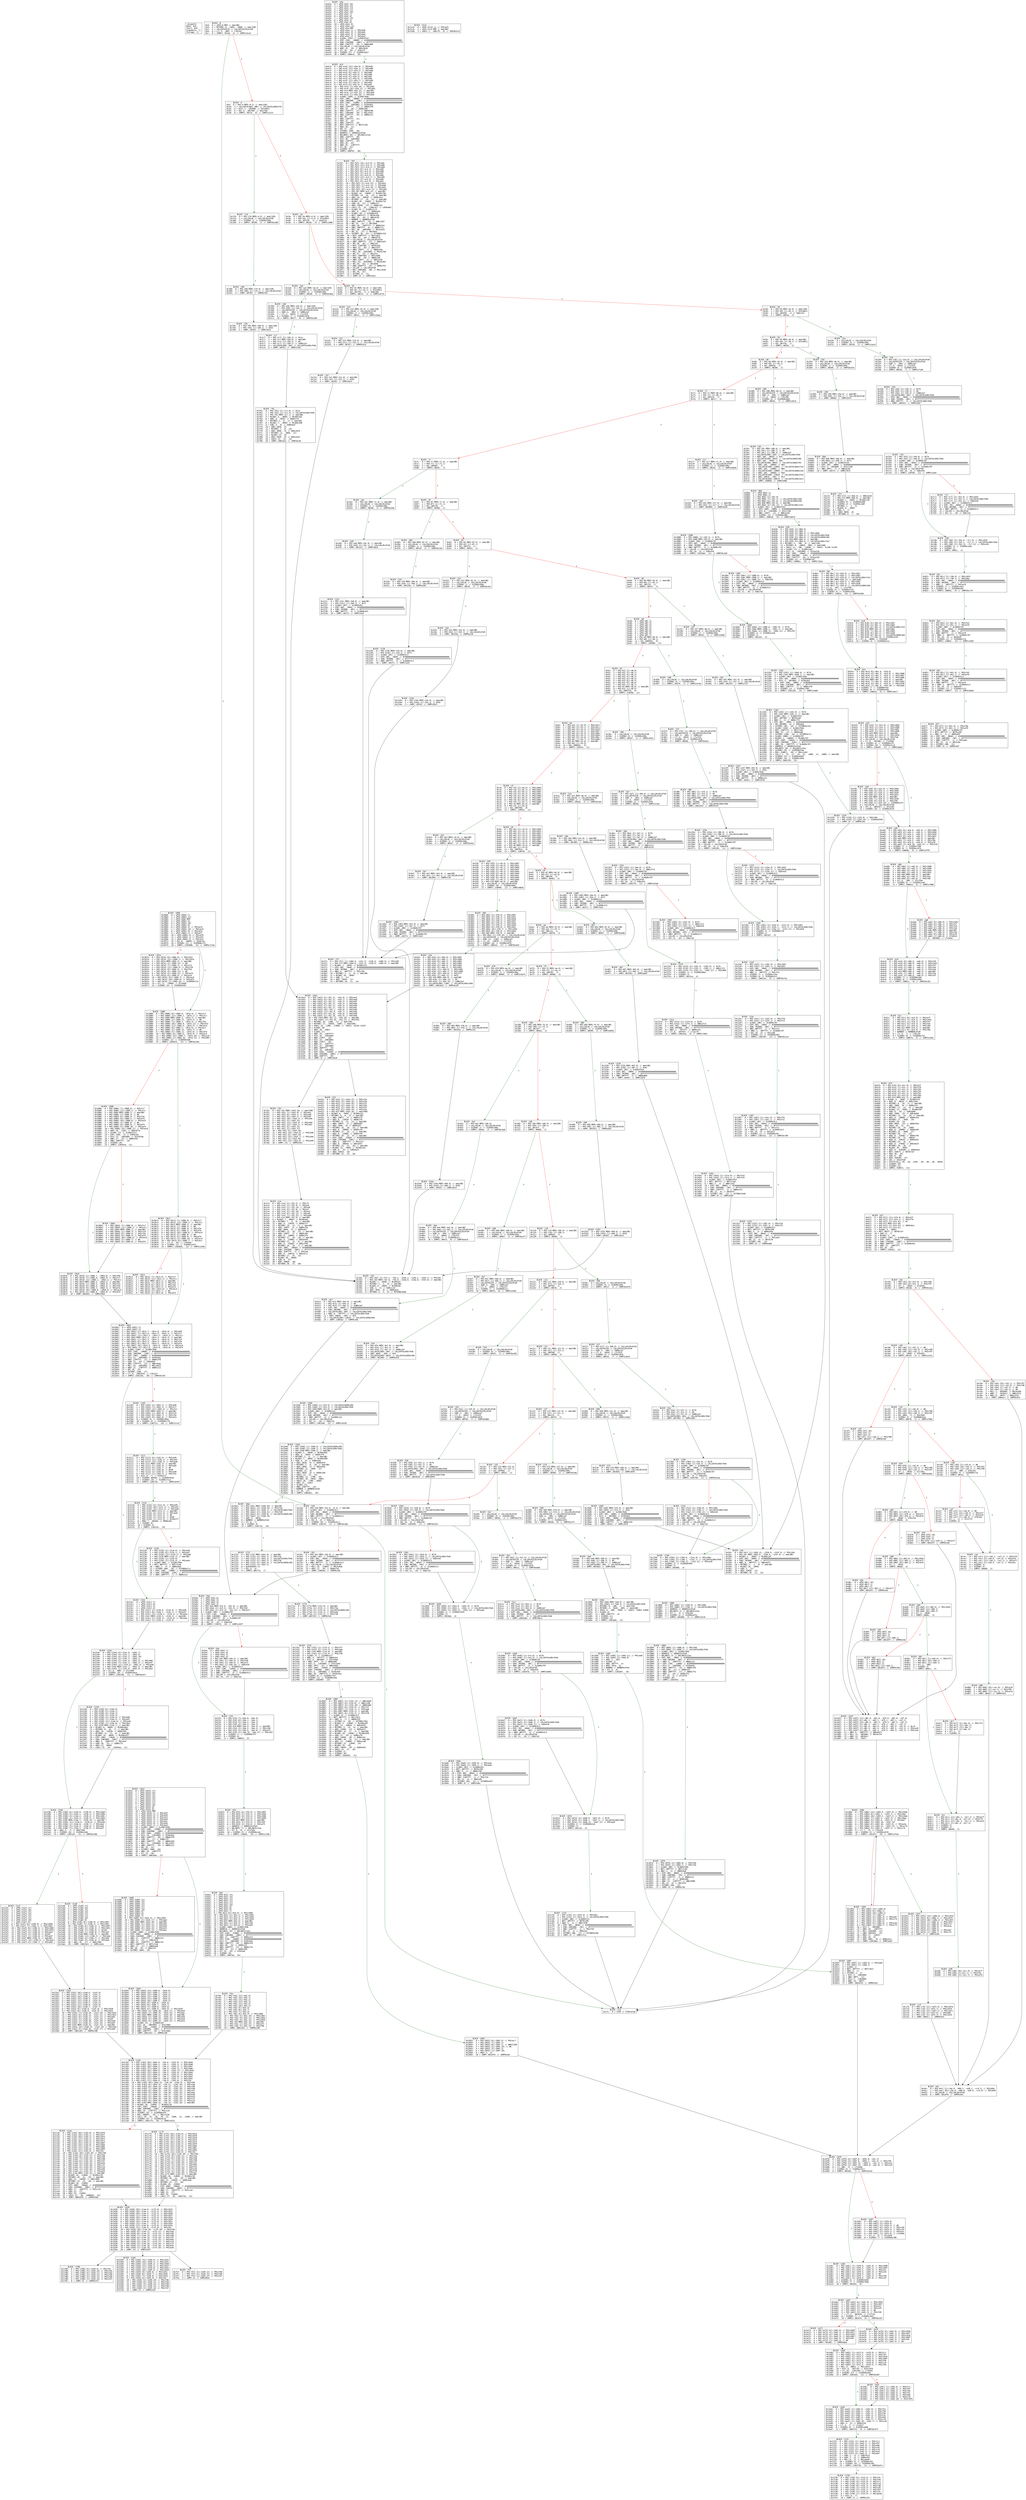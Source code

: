 
digraph G {
graph [fontname = "consolas"];
node  [fontname = "consolas"];
edge  [fontname = "consolas"];
ff [label="{_dispatch\lHash: 0x0\lStart: 0x0\lArguments: []\lStorage: []\l}", shape="record"];
block_0 [label="----- BLOCK ~0 -----\l0x0: .0 = uPHI~0-MEM // mem(0B)\l0x4: .3 = MSTORE(.0, .2#40, .1#80) // mem(32B)\l0x7: .5 = CALLDATASIZE // CALLDATASIZEx4fa9\l0x8: .6 = LT(.5, .4#4) // LT0x2a7\l0xc: .8 = JUMPI(.7#14d, .6) // JUMPIx4ce4\l", shape="record"];
block_d [label="----- BLOCK ~d -----\l0xd: .0 = PHI~d-MEM(~0.3) // mem(32B)\l0x2d: .3 = CALLDATALOAD(.2#0) // CALLDATALOAD0x797\l0x2e: .4 = DIV(.3, .1#1000) // DIVx6811\l0x35: .6 = EQ(.4, .5#1f60) // EQxcf6e\l0x39: .8 = JUMPI(.7#17d, .6) // JUMPIx1133\l", shape="record"];
block_3a [label="----- BLOCK ~3a -----\l0x3a: .0 = PHI~3a-MEM(~d.0) // mem(32B)\l0x3a: .1 = PHI~3a[-1](~d.4) // DIVx6811\l0x40: .3 = EQ(.2#7220, .1) // EQx871e\l0x44: .5 = JUMPI(.4#1a4, .3) // JUMPIx1908\l", shape="record"];
block_45 [label="----- BLOCK ~45 -----\l0x45: .0 = PHI~45-MEM(~3a.0) // mem(32B)\l0x45: .1 = PHI~45[-1](~3a.1) // DIVx6811\l0x4b: .3 = EQ(.2#cf93, .1) // EQ0x30e\l0x4f: .5 = JUMPI(.4#215, .3) // JUMPIx4735\l", shape="record"];
block_50 [label="----- BLOCK ~50 -----\l0x50: .0 = PHI~50-MEM(~45.0) // mem(32B)\l0x50: .1 = PHI~50[-1](~45.1) // DIVx6811\l0x56: .3 = EQ(.2#1b58, .1) // EQ0x233\l0x5a: .5 = JUMPI(.4#22a, .3)\l", shape="record"];
block_5b [label="----- BLOCK ~5b -----\l0x5b: .0 = PHI~5b-MEM(~50.0) // mem(0B)\l0x5b: .1 = PHI~5b[-1](~50.1) // DIVx6811\l0x61: .3 = EQ(.2#1f3a, .1)\l0x65: .5 = JUMPI(.4#25d, .3)\l", shape="record"];
block_66 [label="----- BLOCK ~66 -----\l0x66: .0 = PHI~66-MEM(~5b.0) // mem(0B)\l0x66: .1 = PHI~66[-1](~5b.1)\l0x6c: .3 = EQ(.2#403a, .1)\l0x70: .5 = JUMPI(.4#286, .3)\l", shape="record"];
block_71 [label="----- BLOCK ~71 -----\l0x71: .0 = PHI~71-MEM(~66.0) // mem(0B)\l0x71: .1 = PHI~71[-1](~66.1)\l0x77: .3 = EQ(.2#41c0, .1)\l0x7b: .5 = JUMPI(.4#2c7, .3)\l", shape="record"];
block_7c [label="----- BLOCK ~7c -----\l0x7c: .0 = PHI~7c-MEM(~71.0) // mem(0B)\l0x7c: .1 = PHI~7c[-1](~71.1)\l0x82: .3 = EQ(.2#4d61, .1)\l0x86: .5 = JUMPI(.4#2dc, .3)\l", shape="record"];
block_87 [label="----- BLOCK ~87 -----\l0x87: .0 = PHI~87-MEM(~7c.0) // mem(0B)\l0x87: .1 = PHI~87[-1](~7c.1)\l0x8d: .3 = EQ(.2#5270, .1)\l0x91: .5 = JUMPI(.4#30d, .3)\l", shape="record"];
block_92 [label="----- BLOCK ~92 -----\l0x92: .0 = PHI~92-MEM(~87.0) // mem(0B)\l0x92: .1 = PHI~92[-1](~87.1)\l0x98: .3 = EQ(.2#537a, .1)\l0x9c: .5 = JUMPI(.4#322, .3)\l", shape="record"];
block_9d [label="----- BLOCK ~9d -----\l0x9d: .0 = PHI~9d-MEM(~92.0) // mem(0B)\l0x9d: .1 = PHI~9d[-1](~92.1)\l0xa3: .3 = EQ(.2#5724, .1)\l0xa7: .5 = JUMPI(.4#337, .3)\l", shape="record"];
block_a8 [label="----- BLOCK ~a8 -----\l0xa8: .0 = uPHI~a8[-2]\l0xa8: .1 = uPHI~a8[-3]\l0xa8: .2 = uPHI~a8[-4]\l0xa8: .3 = uPHI~a8[-5]\l0xa8: .4 = uPHI~a8[-6]\l0xa8: .5 = uPHI~a8[-8]\l0xa8: .6 = uPHI~a8[-9]\l0xa8: .7 = uPHI~a8[-7]\l0xa8: .8 = PHI~a8-MEM(~9d.0) // mem(0B)\l0xa8: .9 = PHI~a8[-1](~9d.1)\l0xae: .11 = EQ(.10#5825, .9)\l0xb2: .13 = JUMPI(.12#368, .11)\l", shape="record"];
block_b3 [label="----- BLOCK ~b3 -----\l0xb3: .0 = PHI~b3[-2](~a8.0)\l0xb3: .1 = PHI~b3[-3](~a8.1)\l0xb3: .2 = PHI~b3[-4](~a8.2)\l0xb3: .3 = PHI~b3[-5](~a8.3)\l0xb3: .4 = PHI~b3[-6](~a8.4)\l0xb3: .5 = PHI~b3[-8](~a8.5)\l0xb3: .6 = PHI~b3[-9](~a8.6)\l0xb3: .7 = PHI~b3[-7](~a8.7)\l0xb3: .8 = PHI~b3-MEM(~a8.8) // mem(0B)\l0xb3: .9 = PHI~b3[-1](~a8.9)\l0xb9: .11 = EQ(.10#5f7b, .9)\l0xbd: .13 = JUMPI(.12#39b, .11)\l", shape="record"];
block_be [label="----- BLOCK ~be -----\l0xbe: .0 = PHI~be[-2](~b3.0) // PHIx10c2\l0xbe: .1 = PHI~be[-3](~b3.1) // PHIx10c1\l0xbe: .2 = PHI~be[-4](~b3.2) // PHIx10c0\l0xbe: .3 = PHI~be[-5](~b3.3) // PHIx10bf\l0xbe: .4 = PHI~be[-6](~b3.4) // PHIx10be\l0xbe: .5 = PHI~be[-8](~b3.5) // PHIx10bd\l0xbe: .6 = PHI~be[-9](~b3.6) // PHIx10bc\l0xbe: .7 = PHI~be[-7](~b3.7) // PHIx10bb\l0xbe: .8 = PHI~be-MEM(~b3.8) // mem(0B)\l0xbe: .9 = PHI~be[-1](~b3.9)\l0xc4: .11 = EQ(.10#6b5c, .9)\l0xc8: .13 = JUMPI(.12#3ce, .11)\l", shape="record"];
block_c9 [label="----- BLOCK ~c9 -----\l0xc9: .0 = PHI~c9[-2](~be.0) // PHIx1094\l0xc9: .1 = PHI~c9[-3](~be.1) // PHIx1093\l0xc9: .2 = PHI~c9[-4](~be.2) // PHIx1092\l0xc9: .3 = PHI~c9[-5](~be.3) // PHIx1091\l0xc9: .4 = PHI~c9[-6](~be.4) // PHIx1090\l0xc9: .5 = PHI~c9[-8](~be.5) // PHIx108f\l0xc9: .6 = PHI~c9[-9](~be.6) // PHIx108e\l0xc9: .7 = PHI~c9[-7](~be.7) // PHIx108d\l0xc9: .8 = PHI~c9-MEM(~be.8) // mem(0B)\l0xc9: .9 = PHI~c9[-1](~be.9)\l0xcf: .11 = EQ(.10#7368, .9)\l0xd3: .13 = JUMPI(.12#3e3, .11)\l", shape="record"];
block_d4 [label="----- BLOCK ~d4 -----\l0xd4: .0 = PHI~d4[-2](~c9.0) // PHIx1094\l0xd4: .1 = PHI~d4[-3](~c9.1) // PHIx1093\l0xd4: .2 = PHI~d4[-4](~c9.2) // PHIx1092\l0xd4: .3 = PHI~d4[-5](~c9.3) // PHIx1091\l0xd4: .4 = PHI~d4[-6](~c9.4) // PHIx1090\l0xd4: .5 = PHI~d4[-8](~c9.5) // PHIx108f\l0xd4: .6 = PHI~d4[-9](~c9.6) // PHIx108e\l0xd4: .7 = PHI~d4[-7](~c9.7) // PHIx108d\l0xd4: .8 = PHI~d4-MEM(~c9.8) // mem(0B)\l0xd4: .9 = PHI~d4[-1](~c9.9)\l0xda: .11 = EQ(.10#7914, .9)\l0xde: .13 = JUMPI(.12#3f8, .11)\l", shape="record"];
block_df [label="----- BLOCK ~df -----\l0xdf: .0 = PHI~df-MEM(~d4.8) // mem(0B)\l0xdf: .1 = PHI~df[-1](~d4.9)\l0xe5: .3 = EQ(.2#b539, .1)\l0xe9: .5 = JUMPI(.4#463, .3)\l", shape="record"];
block_ea [label="----- BLOCK ~ea -----\l0xea: .0 = PHI~ea-MEM(~df.0) // mem(0B)\l0xea: .1 = PHI~ea[-1](~df.1)\l0xf0: .3 = EQ(.2#bcce, .1)\l0xf4: .5 = JUMPI(.4#478, .3)\l", shape="record"];
block_f5 [label="----- BLOCK ~f5 -----\l0xf5: .0 = PHI~f5-MEM(~ea.0) // mem(0B)\l0xf5: .1 = PHI~f5[-1](~ea.1)\l0xfb: .3 = EQ(.2#bf02, .1)\l0xff: .5 = JUMPI(.4#48d, .3)\l", shape="record"];
block_100 [label="----- BLOCK ~100 -----\l0x100: .0 = PHI~100-MEM(~f5.0) // mem(0B)\l0x100: .1 = PHI~100[-1](~f5.1)\l0x106: .3 = EQ(.2#c107, .1)\l0x10a: .5 = JUMPI(.4#4a2, .3)\l", shape="record"];
block_10b [label="----- BLOCK ~10b -----\l0x10b: .0 = PHI~10b-MEM(~100.0) // mem(0B)\l0x10b: .1 = PHI~10b[-1](~100.1)\l0x111: .3 = EQ(.2#ca72, .1)\l0x115: .5 = JUMPI(.4#4db, .3)\l", shape="record"];
block_116 [label="----- BLOCK ~116 -----\l0x116: .0 = PHI~116-MEM(~10b.0) // mem(0B)\l0x116: .1 = PHI~116[-1](~10b.1)\l0x11c: .3 = EQ(.2#d6d3, .1)\l0x120: .5 = JUMPI(.4#50b, .3)\l", shape="record"];
block_121 [label="----- BLOCK ~121 -----\l0x121: .0 = PHI~121-MEM(~116.0) // mem(0B)\l0x121: .1 = PHI~121[-1](~116.1)\l0x127: .3 = EQ(.2#d702, .1)\l0x12b: .5 = JUMPI(.4#535, .3)\l", shape="record"];
block_12c [label="----- BLOCK ~12c -----\l0x12c: .0 = PHI~12c-MEM(~121.0) // mem(0B)\l0x12c: .1 = PHI~12c[-1](~121.1)\l0x132: .3 = EQ(.2#df88, .1)\l0x136: .5 = JUMPI(.4#568, .3)\l", shape="record"];
block_137 [label="----- BLOCK ~137 -----\l0x137: .0 = PHI~137-MEM(~12c.0) // mem(0B)\l0x137: .1 = PHI~137[-1](~12c.1)\l0x13d: .3 = EQ(.2#e1fd, .1)\l0x141: .5 = JUMPI(.4#57d, .3)\l", shape="record"];
block_142 [label="----- BLOCK ~142 -----\l0x142: .0 = PHI~142-MEM(~137.0)\l0x142: .1 = PHI~142[-1](~137.1)\l0x148: .3 = EQ(.2#f8bb, .1)\l0x14c: .5 = JUMPI(.4#5a7, .3)\l", shape="record"];
block_14d [label="----- BLOCK ~14d -----\l0x14d: .0 = PHI~14d-MEM(~142.0, ~0.3) // mem(0B)\l0x150: .2 = SLOAD(.1#1) // SLOAD0x5c3\l0x157: .6 = EXP(.5#2, .4#a0) // #10000000000000000000000000000000000000000\l0x158: .7 = SUB(.6#1000, .3#1) // #ffffffffffffffffffffffffffffffffffffffff\l0x159: .8 = AND(.7#ffff, .2) // SLOAD0x5c3\l0x15a: .9 = CALLER // CALLERx4fa9\l0x15b: .10 = EQ(.9, .8) // EQ0x7a2\l0x15c: .11 = ISZERO(.10) // ISZEROx4ccc\l0x160: .13 = JUMPI(.12#17b, .11) // JUMPI0x28e\l", shape="record"];
block_161 [label="----- BLOCK ~161 -----\l0x161: .0 = PHI~161-MEM(~14d.0) // mem(0B)\l0x163: .2 = SLOAD(.1#1) // SLOAD0x5c3\l0x16e: .7 = EXP(.6#2, .5#a0) // #10000000000000000000000000000000000000000\l0x16f: .8 = SUB(.7#1000, .4#1) // #ffffffffffffffffffffffffffffffffffffffff\l0x170: .9 = AND(.8#ffff, .2) // SLOAD0x5c3\l0x171: .10 = CALLVALUE // CALLVALUEx4fa9\l0x175: .12 = MUL(.10, .11#64) // MUL0x646\l0x176: .13 = ADD(.12, .10) // ADD0x7e3\l0x17a: .15 = JUMP(.14#5da) // JUMP0x34b\l", shape="record"];
block_17b [label="----- BLOCK ~17b -----\l0x17c: .0 = STOP // STOPx4fa9\l", shape="record"];
block_17d [label="----- BLOCK ~17d -----\l0x17d: .0 = PHI~17d-MEM(~d.0) // mem(32B)\l0x17e: .1 = CALLVALUE // CALLVALUEx4fa9\l0x180: .2 = ISZERO(.1) // ISZEROx399c\l0x184: .4 = JUMPI(.3#189, .2) // JUMPI0x208\l", shape="record"];
block_189 [label="----- BLOCK ~189 -----\l0x189: .0 = PHI~189-MEM(~17d.0) // mem(32B)\l0x189: .1 = PHI~189[-1](~17d.1) // CALLVALUEx4fa9\l0x191: .4 = JUMP(.3#75b) // JUMP0xfb4\l", shape="record"];
block_192 [label="----- BLOCK ~192 -----\l0x192: .0 = PHI~192[-1](~7a7.2, ~75b.2, ~154a.2, ~124a.2, ~1555.2) // PHIxb9\l0x192: .1 = PHI~192-MEM(~7a7.0, ~75b.0, ~154a.0, ~124a.0, ~1555.0) // mem(0B)\l0x196: .3 = MLOAD(.1, .2#40) // MLOADxb7\l0x199: .4 = MSTORE(.1, .3, .0) // mem(0B)\l0x19a: .5 = MLOAD(.4, .2#40) // MLOADxbb\l0x19e: .6 = SUB(.3, .5) // SUBx111d\l0x1a1: .8 = ADD(.7#20, .6) // ADD0x61d\l0x1a3: .9 = RETURN(.4, .5, .8) // RETURNx4d8b\l", shape="record"];
block_1a4 [label="----- BLOCK ~1a4 -----\l0x1a4: .0 = PHI~1a4-MEM(~3a.0) // mem(32B)\l0x1a5: .1 = CALLVALUE // CALLVALUEx4fa9\l0x1a7: .2 = ISZERO(.1) // ISZEROx399c\l0x1ab: .4 = JUMPI(.3#1b0, .2) // JUMPI0x46e\l", shape="record"];
block_1b0 [label="----- BLOCK ~1b0 -----\l0x1b0: .0 = PHI~1b0-MEM(~1a4.0) // mem(32B)\l0x1b0: .1 = PHI~1b0[-1](~1a4.1) // CALLVALUEx4fa9\l0x1b8: .4 = CALLDATASIZE // CALLDATASIZEx4fa9\l0x1b9: .5 = SUB(.4, .3#4) // SUB0x2a7\l0x1bd: .7 = LT(.5, .6#20) // LTx2325\l0x1be: .8 = ISZERO(.7) // ISZEROx1076\l0x1c2: .10 = JUMPI(.9#1c7, .8) // JUMPI0x189\l", shape="record"];
block_1c7 [label="----- BLOCK ~1c7 -----\l0x1c7: .0 = PHI~1c7[-3](~1b0.2) // #1ce\l0x1c7: .1 = PHI~1c7-MEM(~1b0.0) // mem(0B)\l0x1c7: .2 = PHI~1c7[-2](~1b0.3) // #4\l0x1c7: .3 = PHI~1c7[-1](~1b0.5) // SUB0x2a7\l0x1c9: .4 = CALLDATALOAD(.2#4) // CALLDATALOADx764b\l0x1cd: .6 = JUMP(.5#761) // JUMPx57a6\l", shape="record"];
block_1ce [label="----- BLOCK ~1ce -----\l0x1ce: .0 = PHI~1ce[-3](~791.5) // PHIxf1\l0x1ce: .1 = PHI~1ce[-2](~791.9) // PHIxe9\l0x1ce: .2 = PHI~1ce[-1](~791.14) // PHIxe8\l0x1ce: .3 = PHI~1ce[-4](~791.8) // PHIxe7\l0x1ce: .4 = PHI~1ce[-5](~791.10) // PHIxe3\l0x1ce: .5 = PHI~1ce[-6](~791.12) // PHIxe0\l0x1ce: .6 = PHI~1ce[-7](~791.15) // PHIxe99\l0x1ce: .7 = PHI~1ce-MEM(~791.0) // mem(0B)\l0x1d2: .9 = MLOAD(.7, .8#40) // MLOADxda\l0x1d5: .10 = MSTORE(.7, .9, .6) // mem(0B)\l0x1d9: .12 = ADD(.9, .11#20) // ADD0x177\l0x1dd: .13 = MSTORE(.10, .12, .5) // mem(0B)\l0x1e2: .15 = AND(.14#ff, .4) // AND0x75e\l0x1e5: .16 = ADD(.8#40, .9) // ADD0x452\l0x1e6: .17 = MSTORE(.13, .16, .15) // mem(0B)\l0x1ea: .18 = AND(.14#ff, .3) // AND0x36e\l0x1ee: .20 = ADD(.9, .19#60) // ADD0x2fe\l0x1ef: .21 = MSTORE(.17, .20, .18) // mem(0B)\l0x1f3: .23 = ADD(.9, .22#80) // ADDx6549\l0x1f4: .24 = MSTORE(.21, .23, .0) // mem(0B)\l0x1f8: .26 = ADD(.9, .25#a0) // ADDx378b\l0x1fc: .27 = MSTORE(.24, .26, .1) // mem(0B)\l0x203: .31 = EXP(.30#2, .29#a0) // #10000000000000000000000000000000000000000\l0x204: .32 = SUB(.31#1000, .28#1) // #ffffffffffffffffffffffffffffffffffffffff\l0x205: .33 = AND(.32#ffff, .2) // PHIxe8\l0x209: .35 = ADD(.9, .34#c0) // ADDx4ccc\l0x20a: .36 = MSTORE(.27, .35, .33)\l0x20b: .37 = MLOAD(.36, .8#40)\l0x20f: .38 = SUB(.9, .37)\l0x212: .40 = ADD(.39#e0, .38)\l0x214: .41 = RETURN(.36, .37, .40)\l", shape="record"];
block_215 [label="----- BLOCK ~215 -----\l0x215: .0 = PHI~215-MEM(~45.0) // mem(32B)\l0x216: .1 = CALLVALUE // CALLVALUEx4fa9\l0x218: .2 = ISZERO(.1) // ISZEROx399c\l0x21c: .4 = JUMPI(.3#221, .2) // JUMPIx1baa\l", shape="record"];
block_221 [label="----- BLOCK ~221 -----\l0x221: .0 = PHI~221-MEM(~215.0) // mem(0B)\l0x221: .1 = PHI~221[-1](~215.1) // CALLVALUEx4fa9\l0x229: .4 = JUMP(.3#7a7) // JUMP0x51a\l", shape="record"];
block_22a [label="----- BLOCK ~22a -----\l0x22b: .0 = CALLVALUE // CALLVALUEx4fa9\l0x22d: .1 = ISZERO(.0) // ISZEROx399c\l0x231: .3 = JUMPI(.2#236, .1) // JUMPIx1ec6\l", shape="record"];
block_236 [label="----- BLOCK ~236 -----\l0x236: .0 = PHI~236[-1](~22a.0) // CALLVALUEx4fa9\l0x23e: .3 = CALLDATASIZE // CALLDATASIZEx4fa9\l0x23f: .4 = SUB(.3, .2#4) // SUB0x2a7\l0x243: .6 = LT(.4, .5#20) // LTx2325\l0x244: .7 = ISZERO(.6) // ISZEROx1076\l0x248: .9 = JUMPI(.8#24d, .7) // JUMPIx71d6\l", shape="record"];
block_24d [label="----- BLOCK ~24d -----\l0x24d: .0 = PHI~24d[-3](~236.1) // #17b\l0x24d: .1 = PHI~24d[-2](~236.2) // #4\l0x24d: .2 = PHI~24d[-1](~236.4) // SUB0x2a7\l0x24f: .3 = CALLDATALOAD(.1#4) // CALLDATALOADx764b\l0x256: .7 = EXP(.6#2, .5#a0) // #10000000000000000000000000000000000000000\l0x257: .8 = SUB(.7#1000, .4#1) // #ffffffffffffffffffffffffffffffffffffffff\l0x258: .9 = AND(.8#ffff, .3) // CALLDATALOADx764b\l0x25c: .11 = JUMP(.10#7b3) // JUMPx1bdf\l", shape="record"];
block_25d [label="----- BLOCK ~25d -----\l0x25d: .0 = PHI~25d-MEM(~5b.0) // mem(0B)\l0x25e: .1 = CALLVALUE // CALLVALUEx4fa9\l0x260: .2 = ISZERO(.1) // ISZEROx399c\l0x264: .4 = JUMPI(.3#269, .2) // JUMPI0xafe\l", shape="record"];
block_269 [label="----- BLOCK ~269 -----\l0x269: .0 = PHI~269-MEM(~25d.0) // mem(0B)\l0x269: .1 = PHI~269[-1](~25d.1) // CALLVALUEx4fa9\l0x271: .4 = JUMP(.3#8a6) // JUMPx1bf4\l", shape="record"];
block_272 [label="----- BLOCK ~272 -----\l0x272: .0 = PHI~272[-1](~8a6.9) // ANDx4c94\l0x272: .1 = PHI~272-MEM(~8a6.0) // mem(0B)\l0x276: .3 = MLOAD(.1, .2#40) // MLOADx139\l0x278: .4 = ISZERO(.0) // ISZERO0x460\l0x279: .5 = ISZERO(.4) // ISZEROx1d87\l0x27b: .6 = MSTORE(.1, .3, .5)\l0x27c: .7 = MLOAD(.6, .2#40)\l0x280: .8 = SUB(.3, .7)\l0x283: .10 = ADD(.9#20, .8)\l0x285: .11 = RETURN(.6, .7, .10)\l", shape="record"];
block_286 [label="----- BLOCK ~286 -----\l0x286: .0 = PHI~286-MEM(~66.0) // mem(0B)\l0x28d: .3 = CALLDATASIZE // CALLDATASIZEx4fa9\l0x28e: .4 = SUB(.3, .2#4) // SUB0x2a7\l0x292: .6 = LT(.4, .5#e0) // LT0x286\l0x293: .7 = ISZERO(.6) // ISZERO0x6b8\l0x297: .9 = JUMPI(.8#29c, .7) // JUMPIx2bc6\l", shape="record"];
block_29c [label="----- BLOCK ~29c -----\l0x29c: .0 = PHI~29c-MEM(~286.0) // mem(0B)\l0x29c: .1 = PHI~29c[-2](~286.2) // #4\l0x29c: .2 = PHI~29c[-1](~286.4) // SUB0x2a7\l0x29f: .3 = CALLDATALOAD(.1#4) // CALLDATALOADx764b\l0x2a4: .5 = ADD(.1#4, .4#20) // #24\l0x2a5: .6 = CALLDATALOAD(.5#24) // CALLDATALOAD0x30d\l0x2aa: .8 = ADD(.1#4, .7#40) // #44\l0x2ab: .9 = CALLDATALOAD(.8#44) // CALLDATALOAD0x763\l0x2b0: .11 = ADD(.1#4, .10#60) // #64\l0x2b1: .12 = CALLDATALOAD(.11#64) // CALLDATALOADx1fa3\l0x2b6: .14 = ADD(.1#4, .13#80) // #84\l0x2b7: .15 = CALLDATALOAD(.14#84) // CALLDATALOAD0x25b\l0x2bc: .17 = ADD(.1#4, .16#a0) // #a4\l0x2bd: .18 = CALLDATALOAD(.17#a4) // CALLDATALOADx3319\l0x2c1: .20 = ADD(.19#c0, .1#4) // #c4\l0x2c2: .21 = CALLDATALOAD(.20#c4) // CALLDATALOADx2ac3\l0x2c6: .23 = JUMP(.22#8b6) // JUMPx5486\l", shape="record"];
block_2c7 [label="----- BLOCK ~2c7 -----\l0x2c7: .0 = PHI~2c7-MEM(~71.0) // mem(0B)\l0x2c8: .1 = CALLVALUE // CALLVALUEx4fa9\l0x2ca: .2 = ISZERO(.1) // ISZEROx399c\l0x2ce: .4 = JUMPI(.3#2d3, .2) // JUMPIx68a9\l", shape="record"];
block_2d3 [label="----- BLOCK ~2d3 -----\l0x2d3: .0 = PHI~2d3-MEM(~2c7.0) // mem(0B)\l0x2d3: .1 = PHI~2d3[-1](~2c7.1) // CALLVALUEx4fa9\l0x2db: .4 = JUMP(.3#1088) // JUMPx4a30\l", shape="record"];
block_2dc [label="----- BLOCK ~2dc -----\l0x2dc: .0 = PHI~2dc-MEM(~7c.0) // mem(0B)\l0x2dd: .1 = CALLVALUE // CALLVALUEx4fa9\l0x2df: .2 = ISZERO(.1) // ISZEROx399c\l0x2e3: .4 = JUMPI(.3#2e8, .2) // JUMPI0x44b\l", shape="record"];
block_2e8 [label="----- BLOCK ~2e8 -----\l0x2e8: .0 = PHI~2e8-MEM(~2dc.0) // mem(0B)\l0x2e8: .1 = PHI~2e8[-1](~2dc.1) // CALLVALUEx4fa9\l0x2f0: .4 = JUMP(.3#122c) // JUMPx38c8\l", shape="record"];
block_2f1 [label="----- BLOCK ~2f1 -----\l0x2f1: .0 = PHI~2f1[-1](~1494.9, ~122c.9, ~123b.9, ~1485.9) // PHIx185\l0x2f1: .1 = PHI~2f1-MEM(~1494.0, ~122c.0, ~123b.0, ~1485.0) // mem(0B)\l0x2f5: .3 = MLOAD(.1, .2#40) // MLOADx17e\l0x2fc: .7 = EXP(.6#2, .5#a0) // #10000000000000000000000000000000000000000\l0x2fd: .8 = SUB(.7#1000, .4#1) // #ffffffffffffffffffffffffffffffffffffffff\l0x300: .9 = AND(.0, .8#ffff) // PHIx185\l0x302: .10 = MSTORE(.1, .3, .9) // mem(0B)\l0x303: .11 = MLOAD(.10, .2#40)\l0x307: .12 = SUB(.3, .11)\l0x30a: .14 = ADD(.13#20, .12)\l0x30c: .15 = RETURN(.10, .11, .14)\l", shape="record"];
block_30d [label="----- BLOCK ~30d -----\l0x30d: .0 = PHI~30d-MEM(~87.0) // mem(0B)\l0x30e: .1 = CALLVALUE // CALLVALUEx4fa9\l0x310: .2 = ISZERO(.1) // ISZEROx399c\l0x314: .4 = JUMPI(.3#319, .2) // JUMPI0x192\l", shape="record"];
block_319 [label="----- BLOCK ~319 -----\l0x319: .0 = PHI~319-MEM(~30d.0) // mem(0B)\l0x319: .1 = PHI~319[-1](~30d.1) // CALLVALUEx4fa9\l0x321: .4 = JUMP(.3#123b) // JUMP0x260\l", shape="record"];
block_322 [label="----- BLOCK ~322 -----\l0x322: .0 = PHI~322-MEM(~92.0) // mem(0B)\l0x323: .1 = CALLVALUE // CALLVALUEx4fa9\l0x325: .2 = ISZERO(.1) // ISZEROx399c\l0x329: .4 = JUMPI(.3#32e, .2) // JUMPI0x161\l", shape="record"];
block_32e [label="----- BLOCK ~32e -----\l0x32e: .0 = PHI~32e-MEM(~322.0) // mem(0B)\l0x32e: .1 = PHI~32e[-1](~322.1) // CALLVALUEx4fa9\l0x336: .4 = JUMP(.3#124a) // JUMP0x230\l", shape="record"];
block_337 [label="----- BLOCK ~337 -----\l0x337: .0 = PHI~337-MEM(~9d.0) // mem(0B)\l0x338: .1 = CALLVALUE // CALLVALUEx4fa9\l0x33a: .2 = ISZERO(.1) // ISZEROx399c\l0x33e: .4 = JUMPI(.3#343, .2) // JUMPIx4285\l", shape="record"];
block_343 [label="----- BLOCK ~343 -----\l0x343: .0 = PHI~343-MEM(~337.0) // mem(0B)\l0x343: .1 = PHI~343[-1](~337.1) // CALLVALUEx4fa9\l0x34b: .4 = JUMP(.3#124f) // JUMPx2715\l", shape="record"];
block_34c [label="----- BLOCK ~34c -----\l0x34c: .0 = PHI~34c[-1](~19d5.13, ~153b.9, ~124f.9) // PHIx1b6\l0x34c: .1 = PHI~34c-MEM(~19d5.0, ~153b.0, ~124f.0) // mem(0B)\l0x350: .3 = MLOAD(.1, .2#40) // MLOADx1af\l0x357: .7 = EXP(.6#2, .5#80) // #100000000000000000000000000000000\l0x358: .8 = SUB(.7#1000, .4#1) // #ffffffffffffffffffffffffffffffff\l0x35b: .9 = AND(.0, .8#ffff) // ANDx4bf5\l0x35d: .10 = MSTORE(.1, .3, .9) // mem(0B)\l0x35e: .11 = MLOAD(.10, .2#40)\l0x362: .12 = SUB(.3, .11)\l0x365: .14 = ADD(.13#20, .12)\l0x367: .15 = RETURN(.10, .11, .14)\l", shape="record"];
block_368 [label="----- BLOCK ~368 -----\l0x369: .0 = CALLVALUE // CALLVALUEx4fa9\l0x36b: .1 = ISZERO(.0) // ISZEROx399c\l0x36f: .3 = JUMPI(.2#374, .1) // JUMPIx5c64\l", shape="record"];
block_374 [label="----- BLOCK ~374 -----\l0x374: .0 = PHI~374[-1](~368.0) // CALLVALUEx4fa9\l0x37c: .3 = CALLDATASIZE // CALLDATASIZEx4fa9\l0x37d: .4 = SUB(.3, .2#4) // SUB0x2a7\l0x381: .6 = LT(.4, .5#20) // LTx2325\l0x382: .7 = ISZERO(.6) // ISZEROx1076\l0x386: .9 = JUMPI(.8#38b, .7) // JUMPI0x62c\l", shape="record"];
block_38b [label="----- BLOCK ~38b -----\l0x38b: .0 = PHI~38b[-3](~374.1) // #17b\l0x38b: .1 = PHI~38b[-2](~374.2) // #4\l0x38b: .2 = PHI~38b[-1](~374.4) // SUB0x2a7\l0x38d: .3 = CALLDATALOAD(.1#4) // CALLDATALOADx764b\l0x394: .7 = EXP(.6#2, .5#a0) // #10000000000000000000000000000000000000000\l0x395: .8 = SUB(.7#1000, .4#1) // #ffffffffffffffffffffffffffffffffffffffff\l0x396: .9 = AND(.8#ffff, .3) // CALLDATALOADx764b\l0x39a: .11 = JUMP(.10#125e) // JUMPx5570\l", shape="record"];
block_39b [label="----- BLOCK ~39b -----\l0x39c: .0 = CALLVALUE // CALLVALUEx4fa9\l0x39e: .1 = ISZERO(.0) // ISZEROx399c\l0x3a2: .3 = JUMPI(.2#3a7, .1) // JUMPIx3e51\l", shape="record"];
block_3a7 [label="----- BLOCK ~3a7 -----\l0x3a7: .0 = PHI~3a7[-1](~39b.0) // CALLVALUEx4fa9\l0x3af: .3 = CALLDATASIZE // CALLDATASIZEx4fa9\l0x3b0: .4 = SUB(.3, .2#4) // SUB0x2a7\l0x3b4: .6 = LT(.4, .5#20) // LTx2325\l0x3b5: .7 = ISZERO(.6) // ISZEROx1076\l0x3b9: .9 = JUMPI(.8#3be, .7) // JUMPIx11a5\l", shape="record"];
block_3be [label="----- BLOCK ~3be -----\l0x3be: .0 = PHI~3be[-3](~3a7.1) // #17b\l0x3be: .1 = PHI~3be[-2](~3a7.2) // #4\l0x3be: .2 = PHI~3be[-1](~3a7.4) // SUB0x2a7\l0x3c0: .3 = CALLDATALOAD(.1#4) // CALLDATALOADx764b\l0x3c7: .7 = EXP(.6#2, .5#80) // #100000000000000000000000000000000\l0x3c8: .8 = SUB(.7#1000, .4#1) // #ffffffffffffffffffffffffffffffff\l0x3c9: .9 = AND(.8#ffff, .3) // ANDx27c5\l0x3cd: .11 = JUMP(.10#1351) // JUMPx4276\l", shape="record"];
block_3ce [label="----- BLOCK ~3ce -----\l0x3ce: .0 = PHI~3ce-MEM(~be.8) // mem(0B)\l0x3cf: .1 = CALLVALUE // CALLVALUEx4fa9\l0x3d1: .2 = ISZERO(.1) // ISZEROx399c\l0x3d5: .4 = JUMPI(.3#3da, .2) // JUMPI0x103\l", shape="record"];
block_3da [label="----- BLOCK ~3da -----\l0x3da: .0 = PHI~3da-MEM(~3ce.0) // mem(0B)\l0x3da: .1 = PHI~3da[-1](~3ce.1) // CALLVALUEx4fa9\l0x3e2: .4 = JUMP(.3#1485) // JUMP0x12a\l", shape="record"];
block_3e3 [label="----- BLOCK ~3e3 -----\l0x3e3: .0 = PHI~3e3-MEM(~c9.8) // mem(0B)\l0x3e4: .1 = CALLVALUE // CALLVALUEx4fa9\l0x3e6: .2 = ISZERO(.1) // ISZEROx399c\l0x3ea: .4 = JUMPI(.3#3ef, .2) // JUMPI0x4a1\l", shape="record"];
block_3ef [label="----- BLOCK ~3ef -----\l0x3ef: .0 = PHI~3ef-MEM(~3e3.0) // mem(0B)\l0x3ef: .1 = PHI~3ef[-1](~3e3.1) // CALLVALUEx4fa9\l0x3f7: .4 = JUMP(.3#1494) // JUMP0x716\l", shape="record"];
block_3f8 [label="----- BLOCK ~3f8 -----\l0x3f8: .0 = PHI~3f8[-1](~d4.9) // PHIx1007\l0x3f8: .1 = PHI~3f8[-2](~d4.0) // PHIx1051\l0x3f8: .2 = PHI~3f8[-3](~d4.1) // PHIx1050\l0x3f8: .3 = PHI~3f8[-4](~d4.2) // PHIx104f\l0x3f8: .4 = PHI~3f8[-5](~d4.3) // PHIx104e\l0x3f8: .5 = PHI~3f8[-6](~d4.4) // PHIx104d\l0x3f8: .6 = PHI~3f8[-8](~d4.5) // PHIx104c\l0x3f8: .7 = PHI~3f8[-9](~d4.6) // PHIx104b\l0x3f8: .8 = PHI~3f8[-7](~d4.7) // PHIx104a\l0x3f8: .9 = PHI~3f8-MEM(~d4.8) // mem(0B)\l0x3f9: .10 = CALLVALUE // CALLVALUEx4fa9\l0x3fb: .11 = ISZERO(.10) // ISZEROx399c\l0x3ff: .13 = JUMPI(.12#404, .11) // JUMPIx883b\l", shape="record"];
block_404 [label="----- BLOCK ~404 -----\l0x404: .0 = PHI~404[-2](~3f8.0) // PHIx1007\l0x404: .1 = PHI~404[-3](~3f8.1) // PHIx1051\l0x404: .2 = PHI~404[-4](~3f8.2) // PHIx1050\l0x404: .3 = PHI~404[-5](~3f8.3) // PHIx104f\l0x404: .4 = PHI~404[-6](~3f8.4) // PHIx104e\l0x404: .5 = PHI~404[-7](~3f8.5) // PHIx104d\l0x404: .6 = PHI~404[-9](~3f8.6) // PHIx104c\l0x404: .7 = PHI~404[-10](~3f8.7) // PHIx104b\l0x404: .8 = PHI~404[-8](~3f8.8) // PHIx104a\l0x404: .9 = PHI~404-MEM(~3f8.9) // mem(0B)\l0x404: .10 = PHI~404[-1](~3f8.10) // CALLVALUEx4fa9\l0x40c: .13 = CALLDATASIZE // CALLDATASIZEx4fa9\l0x40d: .14 = SUB(.13, .12#4) // SUB0x2a7\l0x411: .16 = LT(.14, .15#20) // LTx2325\l0x412: .17 = ISZERO(.16) // ISZEROx1076\l0x416: .19 = JUMPI(.18#41b, .17) // JUMPI0x635\l", shape="record"];
block_41b [label="----- BLOCK ~41b -----\l0x41b: .0 = PHI~41b[-4](~404.0) // PHIx1007\l0x41b: .1 = PHI~41b[-5](~404.1) // PHIx1006\l0x41b: .2 = PHI~41b[-6](~404.2) // PHIx1005\l0x41b: .3 = PHI~41b[-7](~404.3) // PHIx1004\l0x41b: .4 = PHI~41b[-8](~404.4) // PHIx1003\l0x41b: .5 = PHI~41b[-9](~404.5) // PHIx1002\l0x41b: .6 = PHI~41b[-11](~404.6) // PHIx1001\l0x41b: .7 = PHI~41b[-12](~404.7) // PHIx1000\l0x41b: .8 = PHI~41b[-10](~404.8) // PHIxfff\l0x41b: .9 = PHI~41b[-3](~404.11) // #422\l0x41b: .10 = PHI~41b-MEM(~404.9) // mem(0B)\l0x41b: .11 = PHI~41b[-2](~404.12) // #4\l0x41b: .12 = PHI~41b[-1](~404.14) // SUB0x2a7\l0x41d: .13 = CALLDATALOAD(.11#4) // CALLDATALOADx764b\l0x421: .15 = JUMP(.14#14a3) // JUMPx6cd5\l", shape="record"];
block_422 [label="----- BLOCK ~422 -----\l0x422: .0 = PHI~422[-2](~14a3.37) // PHIx23e\l0x422: .1 = PHI~422[-3](~14a3.33) // PHIx23d\l0x422: .2 = PHI~422[-1](~14a3.45) // PHIx237\l0x422: .3 = PHI~422[-4](~14a3.31) // PHIx236\l0x422: .4 = PHI~422[-5](~14a3.28) // PHIx231\l0x422: .5 = PHI~422[-6](~14a3.24) // PHIx22e\l0x422: .6 = PHI~422-MEM(~14a3.16) // mem(64B)\l0x426: .8 = MLOAD(.6, .7#40) // MLOADx22c\l0x429: .9 = MSTORE(.6, .8, .5) // mem(0B)\l0x42e: .11 = AND(.10#ff, .4) // AND0x174\l0x432: .13 = ADD(.8, .12#20) // ADD0x1fb\l0x433: .14 = MSTORE(.9, .13, .11) // mem(0B)\l0x437: .15 = AND(.10#ff, .3) // AND0x683\l0x43a: .16 = ADD(.7#40, .8) // ADD0x651\l0x43b: .17 = MSTORE(.14, .16, .15) // mem(0B)\l0x43f: .19 = ADD(.8, .18#60) // ADD0xc44\l0x443: .20 = MSTORE(.17, .19, .1) // mem(0B)\l0x447: .22 = ADD(.8, .21#80) // ADD0x149\l0x448: .23 = MSTORE(.20, .22, .0) // mem(0B)\l0x44f: .27 = EXP(.26#2, .25#a0) // #10000000000000000000000000000000000000000\l0x450: .28 = SUB(.27#1000, .24#1) // #ffffffffffffffffffffffffffffffffffffffff\l0x453: .29 = AND(.2, .28#ffff) // PHIx237\l0x457: .31 = ADD(.8, .30#a0) // ADDx443c\l0x458: .32 = MSTORE(.23, .31, .29) // mem(0B)\l0x459: .33 = MLOAD(.32, .7#40) // MLOADx24c\l0x45d: .34 = SUB(.8, .33) // SUBx6a2c\l0x460: .36 = ADD(.35#c0, .34)\l0x462: .37 = RETURN(.32, .33, .36)\l", shape="record"];
block_463 [label="----- BLOCK ~463 -----\l0x463: .0 = PHI~463-MEM(~df.0) // mem(0B)\l0x464: .1 = CALLVALUE // CALLVALUEx4fa9\l0x466: .2 = ISZERO(.1) // ISZEROx399c\l0x46a: .4 = JUMPI(.3#46f, .2) // JUMPI0x689\l", shape="record"];
block_46f [label="----- BLOCK ~46f -----\l0x46f: .0 = PHI~46f-MEM(~463.0) // mem(0B)\l0x46f: .1 = PHI~46f[-1](~463.1) // CALLVALUEx4fa9\l0x477: .4 = JUMP(.3#153b) // JUMPxda93\l", shape="record"];
block_478 [label="----- BLOCK ~478 -----\l0x478: .0 = PHI~478-MEM(~ea.0) // mem(0B)\l0x479: .1 = CALLVALUE // CALLVALUEx4fa9\l0x47b: .2 = ISZERO(.1) // ISZEROx399c\l0x47f: .4 = JUMPI(.3#484, .2) // JUMPIx5d75\l", shape="record"];
block_484 [label="----- BLOCK ~484 -----\l0x484: .0 = PHI~484-MEM(~478.0) // mem(0B)\l0x484: .1 = PHI~484[-1](~478.1) // CALLVALUEx4fa9\l0x48c: .4 = JUMP(.3#154a) // JUMP0x141\l", shape="record"];
block_48d [label="----- BLOCK ~48d -----\l0x48d: .0 = PHI~48d-MEM(~f5.0) // mem(0B)\l0x48e: .1 = CALLVALUE // CALLVALUEx4fa9\l0x490: .2 = ISZERO(.1) // ISZEROx399c\l0x494: .4 = JUMPI(.3#499, .2) // JUMPIx6091\l", shape="record"];
block_499 [label="----- BLOCK ~499 -----\l0x499: .0 = PHI~499-MEM(~48d.0) // mem(0B)\l0x499: .1 = PHI~499[-1](~48d.1) // CALLVALUEx4fa9\l0x4a1: .4 = JUMP(.3#1555) // JUMP0xdb3\l", shape="record"];
block_4a2 [label="----- BLOCK ~4a2 -----\l0x4a2: .0 = PHI~4a2-MEM(~100.0)\l0x4a3: .1 = CALLVALUE // CALLVALUEx4fa9\l0x4a5: .2 = ISZERO(.1) // ISZEROx399c\l0x4a9: .4 = JUMPI(.3#4ae, .2) // JUMPI0x3a8\l", shape="record"];
block_4ae [label="----- BLOCK ~4ae -----\l0x4ae: .0 = PHI~4ae-MEM(~4a2.0) // mem(0B)\l0x4ae: .1 = PHI~4ae[-1](~4a2.1) // CALLVALUEx4fa9\l0x4b6: .4 = CALLDATASIZE // CALLDATASIZEx4fa9\l0x4b7: .5 = SUB(.4, .3#4) // SUB0x2a7\l0x4bb: .7 = LT(.5, .6#40) // LT0x223\l0x4bc: .8 = ISZERO(.7) // ISZERO0x2cc\l0x4c0: .10 = JUMPI(.9#4c5, .8) // JUMPI0x619\l", shape="record"];
block_4c5 [label="----- BLOCK ~4c5 -----\l0x4c5: .0 = PHI~4c5-MEM(~4ae.0) // mem(0B)\l0x4c5: .1 = PHI~4c5[-2](~4ae.3) // #4\l0x4c5: .2 = PHI~4c5[-1](~4ae.5) // SUB0x2a7\l0x4cd: .6 = EXP(.5#2, .4#a0) // #10000000000000000000000000000000000000000\l0x4ce: .7 = SUB(.6#1000, .3#1) // #ffffffffffffffffffffffffffffffffffffffff\l0x4d0: .8 = CALLDATALOAD(.1#4) // CALLDATALOADx764b\l0x4d1: .9 = AND(.8, .7#ffff) // CALLDATALOADx764b\l0x4d5: .11 = ADD(.10#20, .1#4) // #24\l0x4d6: .12 = CALLDATALOAD(.11#24) // CALLDATALOAD0x30d\l0x4da: .14 = JUMP(.13#5da) // JUMP0x34b\l", shape="record"];
block_4db [label="----- BLOCK ~4db -----\l0x4db: .0 = PHI~4db-MEM(~10b.0) // mem(0B)\l0x4dc: .1 = CALLVALUE // CALLVALUEx4fa9\l0x4de: .2 = ISZERO(.1) // ISZEROx399c\l0x4e2: .4 = JUMPI(.3#4e7, .2) // JUMPI0x2f7\l", shape="record"];
block_4e7 [label="----- BLOCK ~4e7 -----\l0x4e7: .0 = PHI~4e7-MEM(~4db.0) // mem(0B)\l0x4e7: .1 = PHI~4e7[-1](~4db.1) // CALLVALUEx4fa9\l0x4ef: .4 = CALLDATASIZE // CALLDATASIZEx4fa9\l0x4f0: .5 = SUB(.4, .3#4) // SUB0x2a7\l0x4f4: .7 = LT(.5, .6#40) // LT0x223\l0x4f5: .8 = ISZERO(.7) // ISZERO0x2cc\l0x4f9: .10 = JUMPI(.9#4fe, .8) // JUMPIx418d\l", shape="record"];
block_4fe [label="----- BLOCK ~4fe -----\l0x4fe: .0 = PHI~4fe-MEM(~4e7.0) // mem(0B)\l0x4fe: .1 = PHI~4fe[-2](~4e7.3) // #4\l0x4fe: .2 = PHI~4fe[-1](~4e7.5) // SUB0x2a7\l0x501: .3 = CALLDATALOAD(.1#4) // CALLDATALOADx764b\l0x505: .5 = ADD(.4#20, .1#4) // #24\l0x506: .6 = CALLDATALOAD(.5#24) // CALLDATALOAD0x30d\l0x50a: .8 = JUMP(.7#1560) // JUMP0x4f6\l", shape="record"];
block_50b [label="----- BLOCK ~50b -----\l0x50c: .0 = CALLVALUE // CALLVALUEx4fa9\l0x50e: .1 = ISZERO(.0) // ISZEROx399c\l0x512: .3 = JUMPI(.2#517, .1) // JUMPI0x4f9\l", shape="record"];
block_517 [label="----- BLOCK ~517 -----\l0x517: .0 = PHI~517[-1](~50b.0) // CALLVALUEx4fa9\l0x51f: .3 = CALLDATASIZE // CALLDATASIZEx4fa9\l0x520: .4 = SUB(.3, .2#4) // SUB0x2a7\l0x524: .6 = LT(.4, .5#20) // LTx2325\l0x525: .7 = ISZERO(.6) // ISZEROx1076\l0x529: .9 = JUMPI(.8#52e, .7) // JUMPIx2e43\l", shape="record"];
block_52e [label="----- BLOCK ~52e -----\l0x52e: .0 = PHI~52e[-3](~517.1) // #17b\l0x52e: .1 = PHI~52e[-2](~517.2) // #4\l0x52e: .2 = PHI~52e[-1](~517.4) // SUB0x2a7\l0x530: .3 = CALLDATALOAD(.1#4) // CALLDATALOADx764b\l0x534: .5 = JUMP(.4#178d) // JUMPx3d01\l", shape="record"];
block_535 [label="----- BLOCK ~535 -----\l0x536: .0 = CALLVALUE // CALLVALUEx4fa9\l0x538: .1 = ISZERO(.0) // ISZEROx399c\l0x53c: .3 = JUMPI(.2#541, .1) // JUMPI0x495\l", shape="record"];
block_541 [label="----- BLOCK ~541 -----\l0x541: .0 = PHI~541[-1](~535.0) // CALLVALUEx4fa9\l0x549: .3 = CALLDATASIZE // CALLDATASIZEx4fa9\l0x54a: .4 = SUB(.3, .2#4) // SUB0x2a7\l0x54e: .6 = LT(.4, .5#20) // LTx2325\l0x54f: .7 = ISZERO(.6) // ISZEROx1076\l0x553: .9 = JUMPI(.8#558, .7) // JUMPI0x88d\l", shape="record"];
block_558 [label="----- BLOCK ~558 -----\l0x558: .0 = PHI~558[-3](~541.1) // #17b\l0x558: .1 = PHI~558[-2](~541.2) // #4\l0x558: .2 = PHI~558[-1](~541.4) // SUB0x2a7\l0x55a: .3 = CALLDATALOAD(.1#4) // CALLDATALOADx764b\l0x561: .7 = EXP(.6#2, .5#a0) // #10000000000000000000000000000000000000000\l0x562: .8 = SUB(.7#1000, .4#1) // #ffffffffffffffffffffffffffffffffffffffff\l0x563: .9 = AND(.8#ffff, .3) // CALLDATALOADx764b\l0x567: .11 = JUMP(.10#192d) // JUMPx6091\l", shape="record"];
block_568 [label="----- BLOCK ~568 -----\l0x568: .0 = PHI~568-MEM(~12c.0) // mem(0B)\l0x569: .1 = CALLVALUE // CALLVALUEx4fa9\l0x56b: .2 = ISZERO(.1) // ISZEROx399c\l0x56f: .4 = JUMPI(.3#574, .2) // JUMPIx7a9d\l", shape="record"];
block_574 [label="----- BLOCK ~574 -----\l0x574: .0 = PHI~574-MEM(~568.0) // mem(0B)\l0x574: .1 = PHI~574[-1](~568.1) // CALLVALUEx4fa9\l0x57c: .4 = JUMP(.3#19d5) // JUMPx39f6\l", shape="record"];
block_57d [label="----- BLOCK ~57d -----\l0x57d: .0 = PHI~57d-MEM(~137.0) // mem(0B)\l0x57e: .1 = CALLVALUE // CALLVALUEx4fa9\l0x580: .2 = ISZERO(.1) // ISZEROx399c\l0x584: .4 = JUMPI(.3#589, .2) // JUMPI0x5d8\l", shape="record"];
block_589 [label="----- BLOCK ~589 -----\l0x589: .0 = PHI~589-MEM(~57d.0) // mem(0B)\l0x589: .1 = PHI~589[-1](~57d.1) // CALLVALUEx4fa9\l0x591: .4 = CALLDATASIZE // CALLDATASIZEx4fa9\l0x592: .5 = SUB(.4, .3#4) // SUB0x2a7\l0x596: .7 = LT(.5, .6#20) // LTx2325\l0x597: .8 = ISZERO(.7) // ISZEROx1076\l0x59b: .10 = JUMPI(.9#5a0, .8) // JUMPI0x2f3\l", shape="record"];
block_5a0 [label="----- BLOCK ~5a0 -----\l0x5a0: .0 = PHI~5a0-MEM(~589.0) // mem(0B)\l0x5a0: .1 = PHI~5a0[-2](~589.3) // #4\l0x5a0: .2 = PHI~5a0[-1](~589.5) // SUB0x2a7\l0x5a2: .3 = CALLDATALOAD(.1#4) // CALLDATALOADx764b\l0x5a6: .5 = JUMP(.4#19eb) // JUMPx3bab\l", shape="record"];
block_5a7 [label="----- BLOCK ~5a7 -----\l0x5a8: .0 = CALLVALUE // CALLVALUEx4fa9\l0x5aa: .1 = ISZERO(.0) // ISZEROx399c\l0x5ae: .3 = JUMPI(.2#5b3, .1) // JUMPI0x574\l", shape="record"];
block_5b3 [label="----- BLOCK ~5b3 -----\l0x5b3: .0 = PHI~5b3[-1](~5a7.0) // CALLVALUEx4fa9\l0x5bb: .3 = CALLDATASIZE // CALLDATASIZEx4fa9\l0x5bc: .4 = SUB(.3, .2#4) // SUB0x2a7\l0x5c0: .6 = LT(.4, .5#20) // LTx2325\l0x5c1: .7 = ISZERO(.6) // ISZEROx1076\l0x5c5: .9 = JUMPI(.8#5ca, .7) // JUMPI0x660\l", shape="record"];
block_5ca [label="----- BLOCK ~5ca -----\l0x5ca: .0 = PHI~5ca[-3](~5b3.1) // #17b\l0x5ca: .1 = PHI~5ca[-2](~5b3.2) // #4\l0x5ca: .2 = PHI~5ca[-1](~5b3.4) // SUB0x2a7\l0x5cc: .3 = CALLDATALOAD(.1#4) // CALLDATALOADx764b\l0x5d3: .7 = EXP(.6#2, .5#a0) // #10000000000000000000000000000000000000000\l0x5d4: .8 = SUB(.7#1000, .4#1) // #ffffffffffffffffffffffffffffffffffffffff\l0x5d5: .9 = AND(.8#ffff, .3) // CALLDATALOADx764b\l0x5d9: .11 = JUMP(.10#1bdb) // JUMPxd0ca\l", shape="record"];
block_5da [label="----- BLOCK ~5da -----\l0x5da: .0 = uPHI~5da[-6]\l0x5da: .1 = uPHI~5da[-5]\l0x5da: .2 = uPHI~5da[-4]\l0x5da: .3 = uPHI~5da[-3]\l0x5da: .4 = PHI~5da-MEM(~4c5.0, ~161.0) // mem(0B)\l0x5da: .5 = PHI~5da[-2](~4c5.9, ~161.9) // PHIxfe0\l0x5da: .6 = PHI~5da[-1](~4c5.12, ~161.13) // PHIxef3\l0x5dd: .8 = SLOAD(.7#0) // SLOAD0x797\l0x5e4: .12 = EXP(.11#2, .10#a0) // #10000000000000000000000000000000000000000\l0x5e5: .13 = SUB(.12#1000, .9#1) // #ffffffffffffffffffffffffffffffffffffffff\l0x5e6: .14 = AND(.13#ffff, .8) // SLOAD0x797\l0x5e7: .15 = CALLER // CALLERx4fa9\l0x5e8: .16 = EQ(.15, .14) // EQ0x43d\l0x5ed: .18 = JUMPI(.17#5fd, .16) // JUMPIx287f\l", shape="record"];
block_5ee [label="----- BLOCK ~5ee -----\l0x5ee: .0 = uPHI~5ee[-7]\l0x5ee: .1 = uPHI~5ee[-6]\l0x5ee: .2 = uPHI~5ee[-5]\l0x5ee: .3 = uPHI~5ee[-4]\l0x5ee: .4 = PHI~5ee-MEM(~5da.4) // mem(0B)\l0x5ee: .5 = PHI~5ee[-3](~5da.5) // PHIxfe0\l0x5ee: .6 = PHI~5ee[-2](~5da.6) // PHIxef3\l0x5ee: .7 = PHI~5ee[-1](~5da.16) // EQ0x43d\l0x5f1: .9 = SLOAD(.8#1) // SLOAD0x5c3\l0x5f8: .13 = EXP(.12#2, .11#a0) // #10000000000000000000000000000000000000000\l0x5f9: .14 = SUB(.13#1000, .10#1) // #ffffffffffffffffffffffffffffffffffffffff\l0x5fa: .15 = AND(.14#ffff, .9) // SLOAD0x5c3\l0x5fb: .16 = CALLER // CALLERx4fa9\l0x5fc: .17 = EQ(.16, .15) // EQ0x7a2\l", shape="record"];
block_5fd [label="----- BLOCK ~5fd -----\l0x5fd: .0 = PHI~5fd[-7](~5da.0, ~5ee.0)\l0x5fd: .1 = PHI~5fd[-6](~5da.1, ~5ee.1)\l0x5fd: .2 = PHI~5fd[-5](~5da.2, ~5ee.2)\l0x5fd: .3 = PHI~5fd[-4](~5da.3, ~5ee.3)\l0x5fd: .4 = PHI~5fd-MEM(~5da.4, ~5ee.4) // mem(0B)\l0x5fd: .5 = PHI~5fd[-3](~5da.5, ~5ee.5) // PHIxfe0\l0x5fd: .6 = PHI~5fd[-2](~5da.6, ~5ee.6) // PHIxef3\l0x5fd: .7 = PHI~5fd[-1](~5da.16, ~5ee.17) // PHIx343\l0x5fe: .8 = ISZERO(.7) // ISZERO0xf57\l0x5ff: .9 = ISZERO(.8)\l0x603: .11 = JUMPI(.10#653, .9)\l", shape="record"];
block_653 [label="----- BLOCK ~653 -----\l0x653: .0 = PHI~653[-6](~5fd.0) // PHIx109f\l0x653: .1 = PHI~653[-5](~5fd.1) // PHIx109d\l0x653: .2 = PHI~653[-4](~5fd.2) // PHIx109b\l0x653: .3 = PHI~653[-3](~5fd.3) // PHIx1099\l0x653: .4 = PHI~653-MEM(~5fd.4) // mem(0B)\l0x653: .5 = PHI~653[-2](~5fd.5) // PHIxfe0\l0x653: .6 = PHI~653[-1](~5fd.6) // PHIxef3\l0x654: .7 = ADDRESS // ADDRESSx4fa9\l0x655: .8 = BALANCE(.7) // BALANCEx22ac\l0x657: .9 = GT(.6, .8) // GTxfd2b\l0x658: .10 = ISZERO(.9) // ISZERO0x1eb\l0x65c: .12 = JUMPI(.11#6d1, .10) // JUMPIx1196\l", shape="record"];
block_6d1 [label="----- BLOCK ~6d1 -----\l0x6d1: .0 = uPHI~6d1[-15]\l0x6d1: .1 = uPHI~6d1[-14]\l0x6d1: .2 = uPHI~6d1[-13]\l0x6d1: .3 = uPHI~6d1[-12]\l0x6d1: .4 = uPHI~6d1[-11]\l0x6d1: .5 = uPHI~6d1[-10]\l0x6d1: .6 = uPHI~6d1[-9]\l0x6d1: .7 = uPHI~6d1[-8]\l0x6d1: .8 = uPHI~6d1[-7]\l0x6d1: .9 = PHI~6d1[-6](~653.0) // PHIx1066\l0x6d1: .10 = PHI~6d1[-5](~653.1) // PHIx1061\l0x6d1: .11 = PHI~6d1[-4](~653.2) // PHIx105e\l0x6d1: .12 = PHI~6d1[-3](~653.3) // PHIx105b\l0x6d1: .13 = PHI~6d1-MEM(~653.4) // mem(0B)\l0x6d1: .14 = PHI~6d1[-2](~653.5) // PHIxfe0\l0x6d1: .15 = PHI~6d1[-1](~653.6) // PHIxe65\l0x6d4: .17 = SLOAD(.16#4) // SLOADx764b\l0x6d5: .18 = ADDRESS // ADDRESSx4fa9\l0x6d6: .19 = BALANCE(.18) // BALANCEx22ac\l0x6dd: .23 = EXP(.22#2, .21#80) // #100000000000000000000000000000000\l0x6de: .24 = SUB(.23#1000, .20#1) // #ffffffffffffffffffffffffffffffff\l0x6e1: .25 = AND(.17, .24#ffff) // AND0x212\l0x6e6: .28 = EXP(.27#2, .26#80) // #100000000000000000000000000000000\l0x6e9: .29 = DIV(.17, .28#1000) // DIV0x6d1\l0x6eb: .30 = AND(.24#ffff, .29) // AND0x3f0\l0x6ef: .31 = ADD(.30, .25) // ADD0x337\l0x6f2: .32 = AND(.24#ffff, .31) // AND0x7fa\l0x6f4: .33 = ADD(.15, .32) // ADD0x39d\l0x6f5: .34 = GT(.33, .19) // GT0x5dd\l0x6f6: .35 = ISZERO(.34)\l0x6fa: .37 = JUMPI(.36#74a, .35)\l", shape="record"];
block_74a [label="----- BLOCK ~74a -----\l0x74a: .0 = PHI~74a[-15](~6d1.0)\l0x74a: .1 = PHI~74a[-14](~6d1.1)\l0x74a: .2 = PHI~74a[-13](~6d1.2)\l0x74a: .3 = PHI~74a[-12](~6d1.3)\l0x74a: .4 = PHI~74a[-11](~6d1.4)\l0x74a: .5 = PHI~74a[-10](~6d1.5)\l0x74a: .6 = PHI~74a[-9](~6d1.6)\l0x74a: .7 = PHI~74a[-8](~6d1.7)\l0x74a: .8 = PHI~74a[-7](~6d1.8)\l0x74a: .9 = PHI~74a[-6](~6d1.9) // PHIx1066\l0x74a: .10 = PHI~74a[-5](~6d1.10) // PHIx1061\l0x74a: .11 = PHI~74a[-4](~6d1.11) // PHIx105e\l0x74a: .12 = PHI~74a[-3](~6d1.12) // PHIx105b\l0x74a: .13 = PHI~74a-MEM(~6d1.13) // mem(0B)\l0x74a: .14 = PHI~74a[-1](~6d1.15) // PHIxef3\l0x74a: .15 = PHI~74a[-2](~6d1.14) // PHIxf86\l0x756: .19 = JUMP(.18#1c83) // JUMP0x198\l", shape="record"];
block_757 [label="----- BLOCK ~757 -----\l0x757: .0 = PHI~757[-3](~1d39.12) // PHIxfd9\l0x757: .1 = PHI~757[-2](~1d39.13) // PHIxfd8\l0x757: .2 = PHI~757[-1](~1d39.14) // PHIxfd7\l0x75a: .3 = JUMP(.0) // JUMPx85ec\l", shape="record"];
block_75b [label="----- BLOCK ~75b -----\l0x75b: .0 = PHI~75b-MEM(~189.0) // mem(32B)\l0x75b: .1 = PHI~75b[-1](~189.2) // #192\l0x760: .3 = JUMP(.1#192) // JUMPx2623\l", shape="record"];
block_761 [label="----- BLOCK ~761 -----\l0x761: .0 = PHI~761[-2](~1c7.0) // #1ce\l0x761: .1 = PHI~761[-1](~1c7.4) // CALLDATALOADx764b\l0x761: .2 = PHI~761-MEM(~1c7.1) // mem(0B)\l0x765: .4 = MLOAD(.2, .3#40) // MLOADx3d2\l0x76a: .6 = ADD(.4, .5#20) // ADD0x7cb\l0x76d: .7 = MSTORE(.2, .6, .1) // mem(0B)\l0x76f: .8 = MLOAD(.7, .3#40) // MLOADx3d8\l0x772: .9 = SUB(.4, .8) // SUB0x6e7\l0x774: .10 = ADD(.5#20, .9)\l0x776: .11 = MSTORE(.7, .8, .10)\l0x779: .12 = ADD(.3#40, .4) // ADDx187e\l0x77c: .13 = MSTORE(.11, .3#40, .12)\l0x77e: .14 = MLOAD(.13, .8)\l0x780: .15 = ADD(.5#20, .8) // ADDx2a25\l0x781: .16 = SHA3(.13, .15, .14)\l0x790: .20 = JUMP(.19#14a3) // JUMPx6cd5\l", shape="record"];
block_791 [label="----- BLOCK ~791 -----\l0x791: .0 = PHI~791-MEM(~14a3.16) // mem(64B)\l0x791: .1 = PHI~791[-7](~14a3.0) // PHIxea1\l0x791: .2 = PHI~791[-8](~14a3.1) // PHIxea0\l0x791: .3 = PHI~791[-9](~14a3.2) // PHIxe9f\l0x791: .4 = PHI~791[-10](~14a3.3) // PHIxe9e\l0x791: .5 = PHI~791[-3](~14a3.33)\l0x791: .6 = PHI~791[-11](~14a3.4) // PHIxe9d\l0x791: .7 = PHI~791[-12](~14a3.5) // PHIxe9c\l0x791: .8 = PHI~791[-4](~14a3.31)\l0x791: .9 = PHI~791[-2](~14a3.37)\l0x791: .10 = PHI~791[-5](~14a3.28)\l0x791: .11 = PHI~791[-14](~14a3.6) // PHIxe9b\l0x791: .12 = PHI~791[-6](~14a3.24)\l0x791: .13 = PHI~791[-15](~14a3.7) // PHIxe9a\l0x791: .14 = PHI~791[-1](~14a3.45)\l0x791: .15 = PHI~791[-13](~14a3.8) // PHIxe99\l0x7a6: .16 = JUMP(.13) // JUMP0x5b1\l", shape="record"];
block_7a7 [label="----- BLOCK ~7a7 -----\l0x7a7: .0 = PHI~7a7-MEM(~221.0) // mem(0B)\l0x7a7: .1 = PHI~7a7[-1](~221.2) // #192\l0x7b2: .3 = JUMP(.1#192) // JUMPx2623\l", shape="record"];
block_7b3 [label="----- BLOCK ~7b3 -----\l0x7b3: .0 = PHI~7b3[-2](~24d.0) // #17b\l0x7b3: .1 = PHI~7b3[-1](~24d.9) // CALLDATALOADx764b\l0x7b6: .3 = SLOAD(.2#0) // SLOAD0x797\l0x7bd: .7 = EXP(.6#2, .5#a0) // #10000000000000000000000000000000000000000\l0x7be: .8 = SUB(.7#1000, .4#1) // #ffffffffffffffffffffffffffffffffffffffff\l0x7bf: .9 = AND(.8#ffff, .3) // SLOAD0x797\l0x7c0: .10 = CALLER // CALLERx4fa9\l0x7c1: .11 = EQ(.10, .9) // EQ0x43d\l0x7c6: .13 = JUMPI(.12#7d6, .11) // JUMPIx1e6c\l", shape="record"];
block_7c7 [label="----- BLOCK ~7c7 -----\l0x7c7: .0 = PHI~7c7[-3](~7b3.0) // PHIx1035\l0x7c7: .1 = PHI~7c7[-2](~7b3.1) // CALLDATALOADx764b\l0x7c7: .2 = PHI~7c7[-1](~7b3.11) // EQ0x43d\l0x7ca: .4 = SLOAD(.3#1) // SLOAD0x5c3\l0x7d1: .8 = EXP(.7#2, .6#a0) // #10000000000000000000000000000000000000000\l0x7d2: .9 = SUB(.8#1000, .5#1) // #ffffffffffffffffffffffffffffffffffffffff\l0x7d3: .10 = AND(.9#ffff, .4) // SLOAD0x5c3\l0x7d4: .11 = CALLER // CALLERx4fa9\l0x7d5: .12 = EQ(.11, .10) // EQ0x7a2\l", shape="record"];
block_7d6 [label="----- BLOCK ~7d6 -----\l0x7d6: .0 = PHI~7d6[-3](~7b3.0, ~7c7.0) // PHIx1035\l0x7d6: .1 = PHI~7d6[-2](~7b3.1, ~7c7.1) // CALLDATALOADx764b\l0x7d6: .2 = PHI~7d6[-1](~7b3.11, ~7c7.12) // PHIx410\l0x7d7: .3 = ISZERO(.2) // ISZEROx1a62\l0x7d8: .4 = ISZERO(.3)\l0x7dc: .6 = JUMPI(.5#82c, .4)\l", shape="record"];
block_82c [label="----- BLOCK ~82c -----\l0x82c: .0 = PHI~82c[-2](~7d6.0) // PHIx1035\l0x82c: .1 = PHI~82c[-1](~7d6.1) // PHIxe6a\l0x833: .5 = EXP(.4#2, .3#a0) // #10000000000000000000000000000000000000000\l0x834: .6 = SUB(.5#1000, .2#1) // #ffffffffffffffffffffffffffffffffffffffff\l0x836: .7 = AND(.1, .6#ffff) // PHIxef9\l0x837: .8 = ISZERO(.7) // ISZEROx1ea1\l0x838: .9 = ISZERO(.8) // ISZERO0x4dc\l0x83c: .11 = JUMPI(.10#841, .9) // JUMPI0xc79\l", shape="record"];
block_841 [label="----- BLOCK ~841 -----\l0x841: .0 = PHI~841[-2](~82c.0) // PHIxfe5\l0x841: .1 = PHI~841[-1](~82c.1) // PHIxef9\l0x844: .3 = SLOAD(.2#0) // SLOAD0x797\l0x84b: .7 = EXP(.6#2, .5#a0) // #10000000000000000000000000000000000000000\l0x84c: .8 = SUB(.7#1000, .4#1) // #ffffffffffffffffffffffffffffffffffffffff\l0x84f: .9 = AND(.8#ffff, .1) // PHIxef9\l0x851: .10 = AND(.3, .8#ffff) // SLOAD0x797\l0x852: .11 = EQ(.10, .9) // EQx6e45\l0x853: .12 = ISZERO(.11) // ISZERO0x7c8\l0x857: .14 = JUMPI(.13#85c, .12) // JUMPIx3505\l", shape="record"];
block_85c [label="----- BLOCK ~85c -----\l0x85c: .0 = PHI~85c[-2](~841.0) // PHIxfe5\l0x85c: .1 = PHI~85c[-1](~841.1) // PHIxef9\l0x85f: .3 = SLOAD(.2#1) // SLOAD0x5c3\l0x866: .7 = EXP(.6#2, .5#a0) // #10000000000000000000000000000000000000000\l0x867: .8 = SUB(.7#1000, .4#1) // #ffffffffffffffffffffffffffffffffffffffff\l0x86a: .9 = AND(.8#ffff, .1) // PHIxef9\l0x86c: .10 = AND(.3, .8#ffff) // SLOAD0x5c3\l0x86d: .11 = EQ(.10, .9) // EQ0x935\l0x86e: .12 = ISZERO(.11) // ISZEROx7c23\l0x872: .14 = JUMPI(.13#877, .12) // JUMPIx8464\l", shape="record"];
block_877 [label="----- BLOCK ~877 -----\l0x877: .0 = PHI~877[-2](~85c.0) // PHIxf8a\l0x877: .1 = PHI~877[-1](~85c.1) // PHIxef9\l0x87b: .3 = SLOAD(.2#0) // SLOAD0x797\l0x891: .5 = NOT(.4#ffff) // NOT0x299\l0x892: .6 = AND(.5, .3) // AND0x69f\l0x899: .10 = EXP(.9#2, .8#a0) // #10000000000000000000000000000000000000000\l0x89a: .11 = SUB(.10#1000, .7#1) // #ffffffffffffffffffffffffffffffffffffffff\l0x89e: .12 = AND(.11#ffff, .1) // PHIxe6a\l0x8a2: .13 = OR(.12, .6) // ORx5c8d\l0x8a4: .14 = SSTORE(.2#0, .13)\l0x8a5: .15 = JUMP(.0) // JUMP0x44f\l", shape="record"];
block_8a6 [label="----- BLOCK ~8a6 -----\l0x8a6: .0 = PHI~8a6-MEM(~269.0) // mem(0B)\l0x8a6: .1 = PHI~8a6[-1](~269.2) // #272\l0x8a9: .3 = SLOAD(.2#2) // SLOADx5fe3\l0x8ae: .6 = EXP(.5#2, .4#80) // #100000000000000000000000000000000\l0x8b0: .7 = DIV(.3, .6#1000) // DIVx7198\l0x8b3: .9 = AND(.8#ff, .7) // ANDx4c94\l0x8b5: .10 = JUMP(.1#272) // JUMPx707d\l", shape="record"];
block_8b6 [label="----- BLOCK ~8b6 -----\l0x8b6: .0 = uPHI~8b6[-2]\l0x8b6: .1 = uPHI~8b6[-3]\l0x8b6: .2 = PHI~8b6[-5](~29c.9)\l0x8b6: .3 = PHI~8b6[-7](~29c.3) // CALLDATALOADx764b\l0x8b6: .4 = PHI~8b6[-6](~29c.6) // CALLDATALOAD0x30d\l0x8b6: .5 = PHI~8b6-MEM(~29c.0) // mem(0B)\l0x8b6: .6 = PHI~8b6[-4](~29c.12) // CALLDATALOADx1fa3\l0x8b9: .8 = SLOAD(.7#2) // SLOADx5fe3\l0x8be: .11 = EXP(.10#2, .9#80) // #100000000000000000000000000000000\l0x8c0: .12 = DIV(.8, .11#1000) // DIVx7198\l0x8c3: .14 = AND(.13#ff, .12) // ANDx4c94\l0x8c4: .15 = ISZERO(.14) // ISZERO0x460\l0x8c8: .17 = JUMPI(.16#918, .15) // JUMPIxdbf4\l", shape="record"];
block_918 [label="----- BLOCK ~918 -----\l0x918: .0 = PHI~918[-2](~8b6.0)\l0x918: .1 = PHI~918[-3](~8b6.1)\l0x918: .2 = PHI~918[-5](~8b6.2) // PHIx10b0\l0x918: .3 = PHI~918[-7](~8b6.3) // CALLDATALOADx764b\l0x918: .4 = PHI~918[-6](~8b6.4) // CALLDATALOAD0x30d\l0x918: .5 = PHI~918-MEM(~8b6.5) // mem(0B)\l0x918: .6 = PHI~918[-4](~8b6.6) // CALLDATALOADx1fa3\l0x91d: .8 = MSTORE(.5, .7#0, .6) // mem(32B)\l0x922: .11 = MSTORE(.8, .10#20, .9#5) // mem(64B)\l0x926: .13 = SHA3(.11, .7#0, .12#40) // 'SHA3i' %1196 %1199\l0x928: .14 = SLOAD(.13) // SLOADx1ea7\l0x938: .16 = DIV(.14, .15#1000) // DIVxe318\l0x93f: .20 = EXP(.19#2, .18#a0) // #10000000000000000000000000000000000000000\l0x940: .21 = SUB(.20#1000, .17#1) // #ffffffffffffffffffffffffffffffffffffffff\l0x941: .22 = AND(.21#ffff, .16) // DIVxe318\l0x942: .23 = ISZERO(.22) // ISZERO0x197\l0x946: .25 = JUMPI(.24#9bc, .23) // JUMPIx762e\l", shape="record"];
block_9bc [label="----- BLOCK ~9bc -----\l0x9bc: .0 = PHI~9bc[-3](~918.0) // PHIx10b7\l0x9bc: .1 = PHI~9bc[-4](~918.1) // PHIx10b5\l0x9bc: .2 = PHI~9bc[-5](~918.6) // CALLDATALOADx1fa3\l0x9bc: .3 = PHI~9bc-MEM(~918.11) // mem(64B)\l0x9bc: .4 = PHI~9bc[-6](~918.2) // PHIx1083\l0x9bc: .5 = PHI~9bc[-8](~918.3) // PHIx1038\l0x9bc: .6 = PHI~9bc[-7](~918.4) // CALLDATALOAD0x30d\l0x9c0: .8 = LT(.6, .7#2) // LTx3768\l0x9c1: .9 = ISZERO(.8) // ISZEROx3c55\l0x9c3: .10 = ISZERO(.9) // ISZEROx1b5b\l0x9c7: .12 = JUMPI(.11#9ce, .10) // JUMPI0x500\l", shape="record"];
block_9c8 [label="----- BLOCK ~9c8 -----\l0x9c8: .0 = PHI~9c8[-4](~9bc.0) // PHIx10b7\l0x9c8: .1 = PHI~9c8[-5](~9bc.1) // PHIx10b5\l0x9c8: .2 = PHI~9c8[-6](~9bc.2) // CALLDATALOADx1fa3\l0x9c8: .3 = PHI~9c8-MEM(~9bc.3) // mem(64B)\l0x9c8: .4 = PHI~9c8[-7](~9bc.4) // PHIx1083\l0x9c8: .5 = PHI~9c8[-9](~9bc.5) // PHIx1038\l0x9c8: .6 = PHI~9c8[-8](~9bc.6) // CALLDATALOAD0x30d\l0x9c8: .7 = PHI~9c8[-1](~9bc.9) // ISZEROx3c55\l0x9cc: .9 = GT(.6, .8#d8) // GT0x658\l0x9cd: .10 = ISZERO(.9) // ISZERO0x5ca\l", shape="record"];
block_9ce [label="----- BLOCK ~9ce -----\l0x9ce: .0 = PHI~9ce[-8](~9bc.6, ~9c8.6)\l0x9ce: .1 = PHI~9ce[-4](~9bc.0, ~9c8.0) // PHIx1088\l0x9ce: .2 = PHI~9ce[-5](~9bc.1, ~9c8.1) // PHIx1087\l0x9ce: .3 = PHI~9ce[-6](~9bc.2, ~9c8.2) // PHIx1086\l0x9ce: .4 = PHI~9ce-MEM(~9bc.3, ~9c8.3) // mem(0B)\l0x9ce: .5 = PHI~9ce[-7](~9bc.4, ~9c8.4) // PHIx1083\l0x9ce: .6 = PHI~9ce[-9](~9bc.5, ~9c8.5) // PHIx1038\l0x9ce: .7 = PHI~9ce[-1](~9bc.9, ~9c8.10) // PHIx4eb\l0x9cf: .8 = ISZERO(.7) // ISZERO0x4ac\l0x9d0: .9 = ISZERO(.8) // ISZERO0x40a\l0x9d4: .11 = JUMPI(.10#a24, .9) // JUMPIx44cf\l", shape="record"];
block_a24 [label="----- BLOCK ~a24 -----\l0xa24: .0 = PHI~a24[-7](~9ce.0) // PHIx10b9\l0xa24: .1 = PHI~a24[-3](~9ce.1) // PHIx1088\l0xa24: .2 = PHI~a24[-4](~9ce.2) // PHIx1087\l0xa24: .3 = PHI~a24[-5](~9ce.3) // PHIx1086\l0xa24: .4 = PHI~a24-MEM(~9ce.4) // mem(0B)\l0xa24: .5 = PHI~a24[-6](~9ce.5) // PHIx1039\l0xa24: .6 = PHI~a24[-8](~9ce.6) // PHIxfe8\l0xa2d: .8 = CALLVALUE // CALLVALUEx4fa9\l0xa2e: .9 = LT(.8, .7#2386) // LTx4566\l0xa2f: .10 = ISZERO(.9) // ISZERO0x2f5\l0xa31: .11 = ISZERO(.10) // ISZEROx3cc0\l0xa35: .13 = JUMPI(.12#a45, .11) // JUMPIx8def\l", shape="record"];
block_a36 [label="----- BLOCK ~a36 -----\l0xa36: .0 = PHI~a36[-8](~a24.0) // PHIx10b9\l0xa36: .1 = PHI~a36[-4](~a24.1) // PHIx1040\l0xa36: .2 = PHI~a36[-5](~a24.2) // PHIx103e\l0xa36: .3 = PHI~a36[-6](~a24.3) // PHIx103c\l0xa36: .4 = PHI~a36-MEM(~a24.4) // mem(0B)\l0xa36: .5 = PHI~a36[-7](~a24.5) // PHIx1039\l0xa36: .6 = PHI~a36[-9](~a24.6) // PHIxfe8\l0xa36: .7 = PHI~a36[-1](~a24.10) // ISZERO0x2f5\l0xa42: .9 = CALLVALUE // CALLVALUEx4fa9\l0xa43: .10 = GT(.9, .8#3f87) // GTxe195\l0xa44: .11 = ISZERO(.10) // ISZEROx4524\l", shape="record"];
block_a45 [label="----- BLOCK ~a45 -----\l0xa45: .0 = PHI~a45[-8](~a24.0, ~a36.0) // PHIx1089\l0xa45: .1 = PHI~a45[-4](~a24.1, ~a36.1) // PHIx1040\l0xa45: .2 = PHI~a45[-5](~a24.2, ~a36.2) // PHIx103e\l0xa45: .3 = PHI~a45[-6](~a24.3, ~a36.3) // PHIx103c\l0xa45: .4 = PHI~a45-MEM(~a24.4, ~a36.4) // mem(0B)\l0xa45: .5 = PHI~a45[-7](~a24.5, ~a36.5) // PHIxf8e\l0xa45: .6 = PHI~a45[-9](~a24.6, ~a36.6) // PHIxe70\l0xa45: .7 = PHI~a45[-1](~a24.10, ~a36.11) // PHIx516\l0xa46: .8 = ISZERO(.7) // ISZEROx7f80\l0xa47: .9 = ISZERO(.8) // ISZEROxc974\l0xa4b: .11 = JUMPI(.10#a9b, .9) // JUMPIx5f9f\l", shape="record"];
block_a9b [label="----- BLOCK ~a9b -----\l0xa9b: .0 = PHI~a9b[-7](~a45.0) // PHIx1089\l0xa9b: .1 = PHI~a9b[-3](~a45.1) // PHIx1040\l0xa9b: .2 = PHI~a9b[-4](~a45.2) // PHIx103e\l0xa9b: .3 = PHI~a9b[-5](~a45.3) // PHIx103c\l0xa9b: .4 = PHI~a9b-MEM(~a45.4) // mem(0B)\l0xa9b: .5 = PHI~a9b[-6](~a45.5) // PHIxfea\l0xa9b: .6 = PHI~a9b[-8](~a45.6) // PHIxf8d\l0xa9f: .8 = GT(.6, .7#0) // GTx22d4\l0xaa1: .9 = ISZERO(.8) // ISZEROx2c6d\l0xaa5: .11 = JUMPI(.10#ac6, .9) // JUMPIx7886\l", shape="record"];
block_aa6 [label="----- BLOCK ~aa6 -----\l0xaa6: .0 = PHI~aa6[-8](~a9b.0) // PHIx1042\l0xaa6: .1 = PHI~aa6[-4](~a9b.1) // PHIxfef\l0xaa6: .2 = PHI~aa6[-5](~a9b.2) // PHIxfee\l0xaa6: .3 = PHI~aa6[-6](~a9b.3) // PHIxfed\l0xaa6: .4 = PHI~aa6-MEM(~a9b.4) // mem(0B)\l0xaa6: .5 = PHI~aa6[-7](~a9b.5) // PHIxfea\l0xaa6: .6 = PHI~aa6[-9](~a9b.6) // PHIxe70\l0xaa6: .7 = PHI~aa6[-1](~a9b.8) // GTx6b16\l0xac5: .9 = LT(.6, .8#1000) // LTx3a5e\l", shape="record"];
block_ac6 [label="----- BLOCK ~ac6 -----\l0xac6: .0 = PHI~ac6[-9](~a9b.6, ~aa6.6) // PHIxe70\l0xac6: .1 = PHI~ac6[-8](~a9b.0, ~aa6.0) // PHIx1042\l0xac6: .2 = PHI~ac6[-4](~a9b.1, ~aa6.1) // PHIxfef\l0xac6: .3 = PHI~ac6[-5](~a9b.2, ~aa6.2) // PHIxfee\l0xac6: .4 = PHI~ac6[-6](~a9b.3, ~aa6.3) // PHIxfed\l0xac6: .5 = PHI~ac6-MEM(~a9b.4, ~aa6.4) // mem(0B)\l0xac6: .6 = PHI~ac6[-7](~a9b.5, ~aa6.5) // PHIxfea\l0xac6: .7 = PHI~ac6[-1](~a9b.8, ~aa6.9) // PHIx53f\l0xac7: .8 = ISZERO(.7) // ISZERO0x16d\l0xac8: .9 = ISZERO(.8) // ISZEROx199d\l0xacc: .11 = JUMPI(.10#b1c, .9) // JUMPI0x182\l", shape="record"];
block_b1c [label="----- BLOCK ~b1c -----\l0xb1c: .0 = PHI~b1c[-8](~ac6.0) // PHIxeff\l0xb1c: .1 = PHI~b1c[-7](~ac6.1) // PHIx1042\l0xb1c: .2 = PHI~b1c[-3](~ac6.2) // PHIxfef\l0xb1c: .3 = PHI~b1c[-4](~ac6.3) // PHIxfee\l0xb1c: .4 = PHI~b1c[-5](~ac6.4) // PHIxf04\l0xb1c: .5 = PHI~b1c-MEM(~ac6.5) // mem(0B)\l0xb1c: .6 = PHI~b1c[-6](~ac6.6) // PHIxf8e\l0xb1d: .7 = NUMBER // NUMBERx4fa9\l0xb1f: .8 = LT(.6, .7) // LT0x23e\l0xb20: .9 = ISZERO(.8) // ISZERO0x724\l0xb24: .11 = JUMPI(.10#b74, .9) // JUMPIx5e6c\l", shape="record"];
block_b74 [label="----- BLOCK ~b74 -----\l0xb74: .0 = PHI~b74[-8](~b1c.0) // PHIxeff\l0xb74: .1 = PHI~b74[-7](~b1c.1) // PHIxff0\l0xb74: .2 = PHI~b74[-3](~b1c.2) // PHIxf95\l0xb74: .3 = PHI~b74[-4](~b1c.3) // PHIxf93\l0xb74: .4 = PHI~b74[-5](~b1c.4) // PHIxf91\l0xb74: .5 = PHI~b74[-6](~b1c.6) // PHIxf8e\l0xb74: .6 = PHI~b74-MEM(~b1c.5) // mem(0B)\l0xb78: .8 = MLOAD(.6, .7#40) // MLOADx57e\l0xb7d: .10 = ADD(.8, .9#20) // ADDx12e6\l0xb80: .11 = MSTORE(.6, .10, .5) // mem(0B)\l0xb83: .12 = ADD(.7#40, .8) // ADD0x57e\l0xb86: .13 = MSTORE(.11, .12, .4) // mem(0B)\l0xb88: .14 = MLOAD(.13, .7#40) // MLOADx587\l0xb8b: .15 = SUB(.8, .14) // SUBx4b60\l0xb8d: .16 = ADD(.7#40, .15) // ADDx6db8\l0xb8f: .17 = MSTORE(.13, .14, .16) // mem(0B)\l0xb93: .19 = ADD(.8, .18#60) // ADD0x42a\l0xb96: .20 = MSTORE(.17, .7#40, .19)\l0xb98: .21 = MLOAD(.20, .14)\l0xb9b: .22 = ADD(.9#20, .14) // ADD0x5ba\l0xb9f: .23 = SHA3(.20, .22, .21)\l0xba4: .25 = MSTORE(.20, .19, .24#0)\l0xba8: .27 = ADD(.8, .26#80) // ADD0xe95\l0xbab: .28 = MSTORE(.25, .7#40, .27)\l0xbae: .29 = MSTORE(.28, .27, .23)\l0xbb4: .32 = ADD(.8, .31#a0) // ADD0x795\l0xbb5: .33 = MSTORE(.29, .32, .30#1b)\l0xbb9: .35 = ADD(.8, .34#c0) // ADD0x641\l0xbbc: .36 = MSTORE(.33, .35, .3)\l0xbc0: .38 = ADD(.8, .37#e0) // ADDx6e25\l0xbc3: .39 = MSTORE(.36, .38, .2)\l0xbc5: .40 = MLOAD(.39, .7#40)\l0xbce: .43 = ADD(.8, .42#100) // ADD0x6a1\l0xbd3: .45 = NOT(.44#1f) // NOT0x7af\l0xbd5: .46 = ADD(.40, .45)\l0xbd9: .47 = SUB(.8, .40)\l0xbdc: .48 = ADD(.42#100, .47)\l0xbdf: .49 = GAS // GASx4fa9\l0xbe0: .50 = STATICCALL(.39, .49, .41#1, .40, .48, .46, .9#20)\l0xbe1: .51 = ISZERO(.50)\l0xbe3: .52 = ISZERO(.51)\l0xbe7: .54 = JUMPI(.53#bf1, .52)\l", shape="record"];
block_bf1 [label="----- BLOCK ~bf1 -----\l0xbf1: .0 = PHI~bf1[-12](~b74.0) // PHIxeff\l0xbf1: .1 = PHI~bf1[-11](~b74.1) // PHIxff0\l0xbf1: .2 = PHI~bf1[-3](~b74.41) // #1\l0xbf1: .3 = PHI~bf1-MEM(~b74.50)\l0xbf1: .4 = PHI~bf1[-2](~b74.43) // ADD0x6a1\l0xbf1: .5 = PHI~bf1[-1](~b74.51)\l0xbf6: .7 = MLOAD(.3, .6#40)\l0xbf9: .9 = NOT(.8#1f) // NOT0x7af\l0xbfa: .10 = ADD(.9, .7)\l0xbfb: .11 = MLOAD(.3, .10)\l0xbfe: .13 = SLOAD(.12#3) // SLOAD0x45c\l0xc05: .17 = EXP(.16#2, .15#a0) // #10000000000000000000000000000000000000000\l0xc06: .18 = SUB(.17#1000, .14#1) // #ffffffffffffffffffffffffffffffffffffffff\l0xc09: .19 = AND(.18#ffff, .13) // SLOAD0x45c\l0xc0b: .20 = AND(.11, .18#ffff)\l0xc0c: .21 = EQ(.20, .19)\l0xc12: .23 = JUMPI(.22#c62, .21)\l", shape="record"];
block_c62 [label="----- BLOCK ~c62 -----\l0xc62: .0 = PHI~c62[-9](~bf1.0) // PHIxf98\l0xc62: .1 = PHI~c62[-8](~bf1.1) // PHIxf97\l0xc69: .4 = GT(.1, .3#28) // GTx6f82\l0xc6d: .6 = JUMPI(.5#cb6, .4) // JUMPI0x3a2\l", shape="record"];
block_c6e [label="----- BLOCK ~c6e -----\l0xc6e: .0 = PHI~c6e[-10](~c62.1) // PHIxf97\l0xc6e: .1 = PHI~c6e[-11](~c62.0) // PHIxf98\l0xc6e: .2 = PHI~c6e[-2](~c62.2) // #0\l0xc6e: .3 = PHI~c6e[-1](~c62.2) // #0\l0xcae: .7 = MUL(.1, .6#2000) // MUL0x49d\l0xcaf: .8 = AND(.7, .5#1041) // ANDx3f31\l0xcb0: .9 = MOD(.8, .4#3f) // MODx325f\l0xcb5: .11 = JUMP(.10#e4c) // JUMP0x453\l", shape="record"];
block_cb6 [label="----- BLOCK ~cb6 -----\l0xcb6: .0 = PHI~cb6[-2](~c62.2) // #0\l0xcb6: .1 = PHI~cb6[-11](~c62.0) // PHIxf98\l0xcb6: .2 = PHI~cb6[-10](~c62.1) // PHIxf97\l0xcba: .4 = GT(.2, .3#50) // GT0x507\l0xcbe: .6 = JUMPI(.5#cd3, .4) // JUMPIx1321\l", shape="record"];
block_cbf [label="----- BLOCK ~cbf -----\l0xcbf: .0 = uPHI~cbf[-10]\l0xcbf: .1 = uPHI~cbf[-1]\l0xcbf: .2 = uPHI~cbf[-2]\l0xcbf: .3 = PHI~cbf[-11](~cb6.1) // PHIxf08\l0xcc8: .7 = JUMP(.6#1d3f) // JUMP0x54d\l", shape="record"];
block_cc9 [label="----- BLOCK ~cc9 -----\l0xcc9: .0 = PHI~cc9[-11](~1df2.0) // PHIx107e\l0xcc9: .1 = PHI~cc9[-2](~1df2.1) // PHIx107d\l0xcc9: .2 = PHI~cc9[-12](~1df2.2) // PHIx107c\l0xcc9: .3 = PHI~cc9[-1](~1df2.6) // PHIx605\l0xcc9: .4 = PHI~cc9[-3](~1df2.3) // PHIx107b\l0xcd2: .6 = JUMP(.5#e4c) // JUMP0x453\l", shape="record"];
block_cd3 [label="----- BLOCK ~cd3 -----\l0xcd3: .0 = PHI~cd3[-2](~cb6.0) // #0\l0xcd3: .1 = PHI~cd3[-11](~cb6.1) // PHIxf08\l0xcd3: .2 = PHI~cd3[-10](~cb6.2) // PHIxf07\l0xcd7: .4 = EQ(.3#64, .2) // EQx35b9\l0xcd8: .5 = ISZERO(.4) // ISZERO0x61e\l0xcdc: .7 = JUMPI(.6#d70, .5) // JUMPIx798e\l", shape="record"];
block_cdd [label="----- BLOCK ~cdd -----\l0xcdd: .0 = PHI~cdd[-2](~cd3.0) // #0\l0xcdd: .1 = PHI~cdd[-10](~cd3.2) // PHIxf07\l0xcdd: .2 = PHI~cdd[-11](~cd3.1) // PHIxf08\l0xce0: .4 = GT(.2, .3#0) // GT0x3d1\l0xce2: .5 = ISZERO(.4) // ISZERO0x71d\l0xce6: .7 = JUMPI(.6#cec, .5)\l", shape="record"];
block_ce7 [label="----- BLOCK ~ce7 -----\l0xce7: .0 = PHI~ce7[-3](~cdd.0) // #0\l0xce7: .1 = PHI~ce7[-12](~cdd.2) // PHIxe77\l0xce7: .2 = PHI~ce7[-11](~cdd.1) // PHIxe76\l0xce7: .3 = PHI~ce7[-1](~cdd.4) // GT0x3d1\l0xcea: .4 = GT(.1, .2) // GTx17f3\l0xceb: .5 = ISZERO(.4)\l", shape="record"];
block_cec [label="----- BLOCK ~cec -----\l0xcec: .0 = PHI~cec[-11](~cdd.1, ~ce7.2) // PHIxe76\l0xcec: .1 = PHI~cec[-3](~cdd.0, ~ce7.0) // PHIxe7b\l0xcec: .2 = PHI~cec[-12](~cdd.2, ~ce7.1) // PHIxe77\l0xcec: .3 = PHI~cec[-1](~cdd.4, ~ce7.5) // PHIx61c\l0xced: .4 = ISZERO(.3)\l0xcee: .5 = ISZERO(.4)\l0xcf2: .7 = JUMPI(.6#d68, .5)\l", shape="record"];
block_d68 [label="----- BLOCK ~d68 -----\l0xd68: .0 = PHI~d68[-10](~cec.0) // PHIxe76\l0xd68: .1 = PHI~d68[-2](~cec.1) // PHIxf99\l0xd68: .2 = PHI~d68[-11](~cec.2) // PHIxe7a\l0xd6f: .4 = JUMP(.3#e4c) // JUMP0x453\l", shape="record"];
block_d70 [label="----- BLOCK ~d70 -----\l0xd70: .0 = PHI~d70[-2](~cd3.0) // #0\l0xd70: .1 = PHI~d70[-11](~cd3.1) // PHIxf08\l0xd70: .2 = PHI~d70[-10](~cd3.2) // PHIxf07\l0xd74: .4 = GT(.2, .3#78) // GTx74b2\l0xd78: .6 = JUMPI(.5#d83, .4) // JUMPI0x681\l", shape="record"];
block_d79 [label="----- BLOCK ~d79 -----\l0xd79: .0 = uPHI~d79[-10]\l0xd79: .1 = uPHI~d79[-1]\l0xd79: .2 = uPHI~d79[-2]\l0xd79: .3 = PHI~d79[-11](~d70.1) // PHIxe77\l0xd82: .7 = JUMP(.6#1d3f) // JUMP0x54d\l", shape="record"];
block_d83 [label="----- BLOCK ~d83 -----\l0xd83: .0 = PHI~d83[-2](~d70.0) // #0\l0xd83: .1 = PHI~d83[-11](~d70.1) // PHIxe77\l0xd83: .2 = PHI~d83[-10](~d70.2) // PHIxe76\l0xd87: .4 = GT(.2, .3#a0) // GT0x15d\l0xd8b: .6 = JUMPI(.5#d96, .4)\l", shape="record"];
block_d8c [label="----- BLOCK ~d8c -----\l0xd8c: .0 = uPHI~d8c[-10]\l0xd8c: .1 = uPHI~d8c[-1]\l0xd8c: .2 = uPHI~d8c[-2]\l0xd8c: .3 = PHI~d8c[-11](~d83.1) // PHIxe77\l0xd95: .7 = JUMP(.6#1d3f) // JUMP0x54d\l", shape="record"];
block_d96 [label="----- BLOCK ~d96 -----\l0xd96: .0 = PHI~d96[-2](~d83.0) // PHIx1044\l0xd96: .1 = PHI~d96[-11](~d83.1) // PHIxe77\l0xd96: .2 = PHI~d96[-10](~d83.2) // PHIxe76\l0xd9a: .4 = GT(.2, .3#c8)\l0xd9e: .6 = JUMPI(.5#da9, .4)\l", shape="record"];
block_d9f [label="----- BLOCK ~d9f -----\l0xd9f: .0 = uPHI~d9f[-10]\l0xd9f: .1 = uPHI~d9f[-1]\l0xd9f: .2 = uPHI~d9f[-2]\l0xd9f: .3 = PHI~d9f[-11](~d96.1)\l0xda8: .7 = JUMP(.6#1d3f) // JUMP0x54d\l", shape="record"];
block_da9 [label="----- BLOCK ~da9 -----\l0xda9: .0 = PHI~da9[-2](~d96.0) // PHIx1044\l0xda9: .1 = PHI~da9[-11](~d96.1)\l0xda9: .2 = PHI~da9[-10](~d96.2)\l0xdad: .4 = GT(.2, .3#d8)\l0xdb1: .6 = JUMPI(.5#dbc, .4)\l", shape="record"];
block_db2 [label="----- BLOCK ~db2 -----\l0xdb2: .0 = uPHI~db2[-10]\l0xdb2: .1 = uPHI~db2[-1]\l0xdb2: .2 = uPHI~db2[-2]\l0xdb2: .3 = PHI~db2[-11](~da9.1)\l0xdbb: .7 = JUMP(.6#1d3f) // JUMP0x54d\l", shape="record"];
block_dbc [label="----- BLOCK ~dbc -----\l0xdbc: .0 = PHI~dbc[-2](~da9.0) // PHIxff3\l0xdbc: .1 = PHI~dbc[-10](~da9.2)\l0xdbc: .2 = PHI~dbc[-11](~da9.1)\l0xdc0: .4 = GT(.2, .3#0)\l0xdc2: .5 = ISZERO(.4)\l0xdc6: .7 = JUMPI(.6#dcc, .5)\l", shape="record"];
block_dc7 [label="----- BLOCK ~dc7 -----\l0xdc7: .0 = PHI~dc7[-3](~dbc.0) // PHIxff3\l0xdc7: .1 = PHI~dc7[-12](~dbc.2)\l0xdc7: .2 = PHI~dc7[-11](~dbc.1)\l0xdc7: .3 = PHI~dc7[-1](~dbc.4)\l0xdca: .4 = GT(.1, .2)\l0xdcb: .5 = ISZERO(.4)\l", shape="record"];
block_dcc [label="----- BLOCK ~dcc -----\l0xdcc: .0 = PHI~dcc[-11](~dbc.1, ~dc7.2) // PHIxe7f\l0xdcc: .1 = PHI~dcc[-3](~dbc.0, ~dc7.0) // PHIxff3\l0xdcc: .2 = PHI~dcc[-12](~dbc.2, ~dc7.1) // PHIxe7d\l0xdcc: .3 = PHI~dcc[-1](~dbc.4, ~dc7.5)\l0xdcd: .4 = ISZERO(.3)\l0xdce: .5 = ISZERO(.4)\l0xdd2: .7 = JUMPI(.6#e48, .5)\l", shape="record"];
block_e48 [label="----- BLOCK ~e48 -----\l0xe48: .0 = PHI~e48[-10](~dcc.0) // PHIxe7f\l0xe48: .1 = PHI~e48[-2](~dcc.1) // PHIxf9a\l0xe48: .2 = PHI~e48[-11](~dcc.2) // PHIxe7d\l", shape="record"];
block_e4c [label="----- BLOCK ~e4c -----\l0xe4c: .0 = PHI~e4c[-2](~c6e.9, ~d68.2, ~e48.2, ~cc9.3) // PHIx69e\l0xe4c: .1 = PHI~e4c[-10](~c6e.0, ~d68.0, ~e48.0, ~cc9.0) // PHIx69d\l0xe53: .4 = CALLVALUE // CALLVALUEx4fa9\l0xe59: .6 = JUMP(.5#1df9) // JUMP0x44c\l", shape="record"];
block_e5a [label="----- BLOCK ~e5a -----\l0xe5a: .0 = uPHI~e5a[-16]\l0xe5a: .1 = uPHI~e5a[-15]\l0xe5a: .2 = uPHI~e5a[-13]\l0xe5a: .3 = uPHI~e5a[-11]\l0xe5a: .4 = uPHI~e5a[-10]\l0xe5a: .5 = uPHI~e5a[-7]\l0xe5a: .6 = uPHI~e5a[-6]\l0xe5a: .7 = uPHI~e5a[-14]\l0xe5a: .8 = uPHI~e5a[-5]\l0xe5a: .9 = uPHI~e5a[-8]\l0xe5a: .10 = uPHI~e5a[-9]\l0xe5a: .11 = uPHI~e5a[-12]\l0xe5a: .12 = uPHI~e5a-MEM\l0xe5a: .13 = uPHI~e5a[-1] // PHIx6a6\l0xe5a: .14 = uPHI~e5a[-3] // PHIx6a5\l0xe5a: .15 = uPHI~e5a[-4] // PHIx6a4\l0xe5a: .16 = uPHI~e5a[-2] // PHIx6a3\l0xe5d: .18 = SLOAD(.17#2) // SLOADx5fe3\l0xe69: .22 = EXP(.21#2, .20#80) // #100000000000000000000000000000000\l0xe6a: .23 = SUB(.22#1000, .19#1) // #ffffffffffffffffffffffffffffffff\l0xe6b: .24 = AND(.23#ffff, .18) // AND0x884\l0xe6c: .25 = CALLVALUE // CALLVALUEx4fa9\l0xe6d: .26 = ADD(.25, .24) // ADDx3618\l0xe6f: .27 = GT(.16, .26) // GT0x15f\l0xe70: .28 = ISZERO(.27) // ISZEROx4a27\l0xe74: .30 = JUMPI(.29#ec4, .28)\l", shape="record"];
block_ec4 [label="----- BLOCK ~ec4 -----\l0xec4: .0 = PHI~ec4[-14](~e5a.0) // PHIxe8c\l0xec4: .1 = PHI~ec4[-13](~e5a.1) // PHIxe8b\l0xec4: .2 = PHI~ec4[-11](~e5a.2) // PHIxe8a\l0xec4: .3 = PHI~ec4[-9](~e5a.3) // PHIxe89\l0xec4: .4 = PHI~ec4[-8](~e5a.4) // PHIxe88\l0xec4: .5 = PHI~ec4[-5](~e5a.5) // PHIxe87\l0xec4: .6 = PHI~ec4[-4](~e5a.6) // PHIxe86\l0xec4: .7 = PHI~ec4[-12](~e5a.7) // PHIxe85\l0xec4: .8 = PHI~ec4[-3](~e5a.8) // PHIxe84\l0xec4: .9 = PHI~ec4[-6](~e5a.9) // PHIxe83\l0xec4: .10 = PHI~ec4[-7](~e5a.10) // PHIxe82\l0xec4: .11 = PHI~ec4[-10](~e5a.11) // PHIxe81\l0xec4: .12 = PHI~ec4-MEM(~e5a.12) // mem(0B)\l0xec4: .13 = PHI~ec4[-1](~e5a.13) // PHIx6a6\l0xec4: .14 = PHI~ec4[-2](~e5a.16) // PHIx6a3\l0xec8: .16 = SLOAD(.15#4) // SLOADx764b\l0xecf: .20 = EXP(.19#2, .18#80) // #100000000000000000000000000000000\l0xed0: .21 = SUB(.20#1000, .17#1) // #ffffffffffffffffffffffffffffffff\l0xed5: .24 = EXP(.23#2, .22#80) // #100000000000000000000000000000000\l0xed8: .25 = DIV(.16, .24#1000) // DIV0x6d1\l0xeda: .26 = AND(.21#ffff, .25) // AND0x3f0\l0xedc: .27 = ADD(.14, .26) // ADD0x2b0\l0xede: .28 = AND(.21#ffff, .27) // ANDx6700\l0xee0: .29 = MUL(.24#1000, .28) // MULx4547\l0xee3: .30 = AND(.21#ffff, .16) // AND0x212\l0xee7: .31 = OR(.30, .29)\l0xeea: .32 = AND(.21#ffff, .31)\l0xeec: .33 = ADD(.13, .32)\l0xeee: .34 = AND(.21#ffff, .33)\l0xf00: .36 = NOT(.35#ffff) // NOTx7cb6\l0xf04: .37 = AND(.36, .31)\l0xf05: .38 = OR(.37, .34)\l0xf09: .39 = SSTORE(.15#4, .38)\l0xf0a: .40 = ADDRESS // ADDRESSx4fa9\l0xf0b: .41 = BALANCE(.40) // BALANCEx22ac\l0xf0e: .42 = AND(.21#ffff, .38)\l0xf12: .43 = DIV(.38, .24#1000)\l0xf14: .44 = AND(.21#ffff, .43)\l0xf18: .45 = ADD(.44, .42)\l0xf19: .46 = AND(.45, .21#ffff)\l0xf1a: .47 = GT(.46, .41)\l0xf1b: .48 = ISZERO(.47)\l0xf1f: .50 = JUMPI(.49#f6f, .48)\l", shape="record"];
block_f6f [label="----- BLOCK ~f6f -----\l0xf6f: .0 = PHI~f6f[-14](~ec4.0) // PHIxe8c\l0xf6f: .1 = PHI~f6f[-13](~ec4.1) // PHIxe8b\l0xf6f: .2 = PHI~f6f[-11](~ec4.2) // PHIxe8a\l0xf6f: .3 = PHI~f6f[-9](~ec4.3) // PHIxe89\l0xf6f: .4 = PHI~f6f[-8](~ec4.4) // PHIxe88\l0xf6f: .5 = PHI~f6f[-5](~ec4.5) // PHIxe87\l0xf6f: .6 = PHI~f6f[-4](~ec4.6) // PHIxe86\l0xf6f: .7 = PHI~f6f[-12](~ec4.7) // PHIxe85\l0xf6f: .8 = PHI~f6f[-3](~ec4.8) // PHIxe84\l0xf6f: .9 = PHI~f6f[-6](~ec4.9) // PHIxe83\l0xf6f: .10 = PHI~f6f[-2](~ec4.14) // PHIx6a3\l0xf6f: .11 = PHI~f6f[-1](~ec4.13) // PHIx6a6\l0xf6f: .12 = PHI~f6f[-7](~ec4.10) // PHIxe82\l0xf6f: .13 = PHI~f6f[-10](~ec4.11) // PHIxe81\l0xf6f: .14 = PHI~f6f-MEM(~ec4.12) // mem(0B)\l0xf73: .16 = MLOAD(.14, .15#40) // MLOADx70e\l0xf76: .17 = MSTORE(.14, .16, .13) // mem(0B)\l0xf7a: .19 = ADD(.16, .18#20) // ADD0x41d\l0xf7d: .20 = MSTORE(.17, .19, .12) // mem(0B)\l0xf7f: .21 = MLOAD(.20, .15#40) // MLOADx716\l0xfa5: .23 = SUB(.16, .21) // SUB0x1fc\l0xfa8: .24 = ADD(.15#40, .23) // ADD0x315\l0xfaa: .25 = LOG1(.21, .24, .22#acaf) // LOG0x662\l0xfae: .26 = SLOAD(.9) // SLOADx2cc9\l0xfb2: .28 = ADD(.9, .27#1) // ADD0x645\l0xfb4: .29 = SLOAD(.28) // SLOAD0x410\l0xfbb: .31 = NOT(.30#ffff) // NOT0x2b0\l0xfbc: .32 = AND(.31, .29) // ANDx4c58\l0xfbd: .33 = NUMBER // NUMBERx4fa9\l0xfc6: .35 = AND(.34#ffff, .33) // ANDx1567\l0xfca: .36 = OR(.35, .32) // ORx18b8\l0xfcb: .37 = AND(.36, .34#ffff) // AND0x5b1\l0xff2: .40 = AND(.39#ffff, .8) // AND0x7c1\l0xff6: .41 = MUL(.40, .38#1000) // MUL0x425\l0xffa: .42 = OR(.41, .37) // ORx5b44\l0xffd: .43 = SSTORE(.28, .42) // SSTORE0x310\l0x1009: .45 = NOT(.44#ffff) // NOTx1021\l0x100a: .46 = AND(.45, .26) // ANDx6f2d\l0x100b: .47 = CALLVALUE // CALLVALUEx4fa9\l0x1017: .49 = AND(.48#ffff, .47) // ANDx2a55\l0x1018: .50 = OR(.49, .46) // OR0x192\l0x1025: .52 = NOT(.51#ff00) // NOT0x2d4\l0x1026: .53 = AND(.52, .50) // ANDx7d7f\l0x1037: .56 = AND(.55#ff, .7) // AND0x59a\l0x1038: .57 = MUL(.56, .54#1000) // MUL0x7b8\l0x1039: .58 = OR(.57, .53) // ORx231c\l0x1047: .60 = NOT(.59#ff00) // NOTx3d9b\l0x1048: .61 = AND(.60, .58) // AND0x104\l0x1059: .63 = AND(.55#ff, .6) // ANDx334e\l0x105a: .64 = MUL(.63, .62#1000) // MUL0x4e5\l0x105e: .65 = OR(.64, .61) // ORx3b9d\l0x106c: .67 = AND(.66#ffff, .65) // AND0x7b2\l0x106d: .68 = CALLER // CALLERx4fa9\l0x107c: .70 = MUL(.69#1000, .68) // MULx3e46\l0x107d: .71 = OR(.70, .67)\l0x107f: .72 = SSTORE(.9, .71)\l0x1087: .73 = JUMP(.0) // JUMPx3e5c\l", shape="record"];
block_1088 [label="----- BLOCK ~1088 -----\l0x1088: .0 = PHI~1088[-1](~2d3.2) // #17b\l0x1088: .1 = PHI~1088-MEM(~2d3.0) // mem(0B)\l0x108b: .3 = SLOAD(.2#0) // SLOAD0x797\l0x1092: .7 = EXP(.6#2, .5#a0) // #10000000000000000000000000000000000000000\l0x1093: .8 = SUB(.7#1000, .4#1) // #ffffffffffffffffffffffffffffffffffffffff\l0x1094: .9 = AND(.8#ffff, .3) // SLOAD0x797\l0x1095: .10 = CALLER // CALLERx4fa9\l0x1096: .11 = EQ(.10, .9) // EQ0x43d\l0x109b: .13 = JUMPI(.12#10ab, .11) // JUMPI0x2e8\l", shape="record"];
block_109c [label="----- BLOCK ~109c -----\l0x109c: .0 = PHI~109c[-2](~1088.0) // #17b\l0x109c: .1 = PHI~109c-MEM(~1088.1) // mem(0B)\l0x109c: .2 = PHI~109c[-1](~1088.11) // EQ0x43d\l0x109f: .4 = SLOAD(.3#1) // SLOAD0x5c3\l0x10a6: .8 = EXP(.7#2, .6#a0) // #10000000000000000000000000000000000000000\l0x10a7: .9 = SUB(.8#1000, .5#1) // #ffffffffffffffffffffffffffffffffffffffff\l0x10a8: .10 = AND(.9#ffff, .4) // SLOAD0x5c3\l0x10a9: .11 = CALLER // CALLERx4fa9\l0x10aa: .12 = EQ(.11, .10) // EQ0x7a2\l", shape="record"];
block_10ab [label="----- BLOCK ~10ab -----\l0x10ab: .0 = PHI~10ab[-2](~1088.0, ~109c.0) // #17b\l0x10ab: .1 = PHI~10ab-MEM(~1088.1, ~109c.1) // mem(0B)\l0x10ab: .2 = PHI~10ab[-1](~1088.11, ~109c.12) // PHIx76f\l0x10ac: .3 = ISZERO(.2) // ISZEROxca26\l0x10ad: .4 = ISZERO(.3)\l0x10b1: .6 = JUMPI(.5#1101, .4)\l", shape="record"];
block_1101 [label="----- BLOCK ~1101 -----\l0x1101: .0 = PHI~1101[-1](~10ab.0) // #17b\l0x1101: .1 = PHI~1101-MEM(~10ab.1) // mem(0B)\l0x1104: .3 = SLOAD(.2#4) // SLOADx764b\l0x1109: .6 = EXP(.5#2, .4#80) // #100000000000000000000000000000000\l0x110b: .7 = DIV(.3, .6#1000) // DIV0x6d1\l0x1112: .11 = EXP(.10#2, .9#80) // #100000000000000000000000000000000\l0x1113: .12 = SUB(.11#1000, .8#1) // #ffffffffffffffffffffffffffffffff\l0x1114: .13 = AND(.12#ffff, .7) // AND0x3f0\l0x1115: .14 = ISZERO(.13) // ISZEROx1f89\l0x1119: .16 = JUMPI(.15#11b5, .14) // JUMPIx2d66\l", shape="record"];
block_11b5 [label="----- BLOCK ~11b5 -----\l0x11b5: .0 = PHI~11b5[-1](~1101.0) // #17b\l0x11b5: .1 = PHI~11b5-MEM(~1101.1) // mem(0B)\l0x11b9: .3 = SLOAD(.2#2) // SLOADx5fe3\l0x11cc: .5 = NOT(.4#ff00) // NOT0x2a8\l0x11cd: .6 = AND(.5, .3) // AND0x774\l0x11d2: .9 = EXP(.8#2, .7#80) // #100000000000000000000000000000000\l0x11d3: .10 = OR(.9#1000, .6) // OR0x6ed\l0x11d5: .11 = SSTORE(.2#2, .10) // SSTORE0x22d\l0x11d9: .13 = SLOAD(.12#4) // SLOADx764b\l0x11eb: .15 = NOT(.14#ffff) // NOTx7cb6\l0x11ec: .16 = AND(.15, .13) // AND0x6a0\l0x11ee: .17 = SSTORE(.12#4, .16) // SSTORE0x7cc\l0x11f2: .19 = SLOAD(.18#0) // SLOAD0x797\l0x11f5: .21 = MLOAD(.1, .20#40) // MLOADx7df\l0x11fc: .25 = EXP(.24#2, .23#a0) // #10000000000000000000000000000000000000000\l0x11fd: .26 = SUB(.25#1000, .22#1) // #ffffffffffffffffffffffffffffffffffffffff\l0x1200: .27 = AND(.19, .26#ffff) // SLOAD0x797\l0x1202: .28 = ADDRESS // ADDRESSx4fa9\l0x1203: .29 = BALANCE(.28) // BALANCEx22ac\l0x1205: .30 = ISZERO(.29) // ISZERO0x5ae\l0x1209: .32 = MUL(.31#8fc, .30) // MULx2cb9\l0x1213: .33 = CALL(.1, .32, .27, .29, .21, .18#0, .21, .18#0) // mem(0B)\l0x1219: .34 = ISZERO(.33) // ISZEROx6583\l0x121b: .35 = ISZERO(.34) // ISZEROx185e\l0x121f: .37 = JUMPI(.36#1229, .35)\l", shape="record"];
block_1229 [label="----- BLOCK ~1229 -----\l0x1229: .0 = PHI~1229[-2](~11b5.0) // PHIxf9d\l0x1229: .1 = PHI~1229[-1](~11b5.34) // ISZEROx6583\l0x122b: .2 = JUMP(.0) // JUMP0x342\l", shape="record"];
block_122c [label="----- BLOCK ~122c -----\l0x122c: .0 = PHI~122c-MEM(~2e8.0) // mem(0B)\l0x122c: .1 = PHI~122c[-1](~2e8.2) // #2f1\l0x122f: .3 = SLOAD(.2#3) // SLOAD0x45c\l0x1236: .7 = EXP(.6#2, .5#a0) // #10000000000000000000000000000000000000000\l0x1237: .8 = SUB(.7#1000, .4#1) // #ffffffffffffffffffffffffffffffffffffffff\l0x1238: .9 = AND(.8#ffff, .3) // SLOAD0x45c\l0x123a: .10 = JUMP(.1#2f1) // JUMPx7a24\l", shape="record"];
block_123b [label="----- BLOCK ~123b -----\l0x123b: .0 = PHI~123b-MEM(~319.0) // mem(0B)\l0x123b: .1 = PHI~123b[-1](~319.2) // #2f1\l0x123e: .3 = SLOAD(.2#1) // SLOAD0x5c3\l0x1245: .7 = EXP(.6#2, .5#a0) // #10000000000000000000000000000000000000000\l0x1246: .8 = SUB(.7#1000, .4#1) // #ffffffffffffffffffffffffffffffffffffffff\l0x1247: .9 = AND(.8#ffff, .3) // SLOAD0x5c3\l0x1249: .10 = JUMP(.1#2f1) // JUMPx7a24\l", shape="record"];
block_124a [label="----- BLOCK ~124a -----\l0x124a: .0 = PHI~124a-MEM(~32e.0) // mem(0B)\l0x124a: .1 = PHI~124a[-1](~32e.2) // #192\l0x124e: .3 = JUMP(.1#192) // JUMPx2623\l", shape="record"];
block_124f [label="----- BLOCK ~124f -----\l0x124f: .0 = PHI~124f-MEM(~343.0) // mem(0B)\l0x124f: .1 = PHI~124f[-1](~343.2) // #34c\l0x1252: .3 = SLOAD(.2#4) // SLOADx764b\l0x1259: .7 = EXP(.6#2, .5#80) // #100000000000000000000000000000000\l0x125a: .8 = SUB(.7#1000, .4#1) // #ffffffffffffffffffffffffffffffff\l0x125b: .9 = AND(.8#ffff, .3) // AND0x212\l0x125d: .10 = JUMP(.1#34c) // JUMPx1670\l", shape="record"];
block_125e [label="----- BLOCK ~125e -----\l0x125e: .0 = PHI~125e[-2](~38b.0) // #17b\l0x125e: .1 = PHI~125e[-1](~38b.9) // CALLDATALOADx764b\l0x1261: .3 = SLOAD(.2#0) // SLOAD0x797\l0x1268: .7 = EXP(.6#2, .5#a0) // #10000000000000000000000000000000000000000\l0x1269: .8 = SUB(.7#1000, .4#1) // #ffffffffffffffffffffffffffffffffffffffff\l0x126a: .9 = AND(.8#ffff, .3) // SLOAD0x797\l0x126b: .10 = CALLER // CALLERx4fa9\l0x126c: .11 = EQ(.10, .9) // EQ0x43d\l0x1271: .13 = JUMPI(.12#1281, .11) // JUMPIx56eb\l", shape="record"];
block_1272 [label="----- BLOCK ~1272 -----\l0x1272: .0 = PHI~1272[-3](~125e.0) // PHIx1047\l0x1272: .1 = PHI~1272[-2](~125e.1) // CALLDATALOADx764b\l0x1272: .2 = PHI~1272[-1](~125e.11) // EQ0x43d\l0x1275: .4 = SLOAD(.3#1) // SLOAD0x5c3\l0x127c: .8 = EXP(.7#2, .6#a0) // #10000000000000000000000000000000000000000\l0x127d: .9 = SUB(.8#1000, .5#1) // #ffffffffffffffffffffffffffffffffffffffff\l0x127e: .10 = AND(.9#ffff, .4) // SLOAD0x5c3\l0x127f: .11 = CALLER // CALLERx4fa9\l0x1280: .12 = EQ(.11, .10) // EQ0x7a2\l", shape="record"];
block_1281 [label="----- BLOCK ~1281 -----\l0x1281: .0 = PHI~1281[-3](~125e.0, ~1272.0) // PHIx1047\l0x1281: .1 = PHI~1281[-2](~125e.1, ~1272.1) // CALLDATALOADx764b\l0x1281: .2 = PHI~1281[-1](~125e.11, ~1272.12) // PHIx834\l0x1282: .3 = ISZERO(.2) // ISZERO0x73d\l0x1283: .4 = ISZERO(.3)\l0x1287: .6 = JUMPI(.5#12d7, .4)\l", shape="record"];
block_12d7 [label="----- BLOCK ~12d7 -----\l0x12d7: .0 = PHI~12d7[-2](~1281.0) // PHIx1047\l0x12d7: .1 = PHI~12d7[-1](~1281.1) // PHIxe93\l0x12de: .5 = EXP(.4#2, .3#a0) // #10000000000000000000000000000000000000000\l0x12df: .6 = SUB(.5#1000, .2#1) // #ffffffffffffffffffffffffffffffffffffffff\l0x12e1: .7 = AND(.1, .6#ffff) // PHIxf21\l0x12e2: .8 = ISZERO(.7) // ISZEROx21ee\l0x12e3: .9 = ISZERO(.8) // ISZERO0x3c1\l0x12e7: .11 = JUMPI(.10#12ec, .9) // JUMPI0x7dc\l", shape="record"];
block_12ec [label="----- BLOCK ~12ec -----\l0x12ec: .0 = PHI~12ec[-2](~12d7.0) // PHIxffb\l0x12ec: .1 = PHI~12ec[-1](~12d7.1) // PHIxf21\l0x12ef: .3 = SLOAD(.2#0) // SLOAD0x797\l0x12f6: .7 = EXP(.6#2, .5#a0) // #10000000000000000000000000000000000000000\l0x12f7: .8 = SUB(.7#1000, .4#1) // #ffffffffffffffffffffffffffffffffffffffff\l0x12fa: .9 = AND(.8#ffff, .1) // PHIxf21\l0x12fc: .10 = AND(.3, .8#ffff) // SLOAD0x797\l0x12fd: .11 = EQ(.10, .9) // EQx118b\l0x12fe: .12 = ISZERO(.11) // ISZERO0x462\l0x1302: .14 = JUMPI(.13#1307, .12) // JUMPI0x1c0\l", shape="record"];
block_1307 [label="----- BLOCK ~1307 -----\l0x1307: .0 = PHI~1307[-2](~12ec.0) // PHIxffb\l0x1307: .1 = PHI~1307[-1](~12ec.1) // PHIxf21\l0x130a: .3 = SLOAD(.2#1) // SLOAD0x5c3\l0x1311: .7 = EXP(.6#2, .5#a0) // #10000000000000000000000000000000000000000\l0x1312: .8 = SUB(.7#1000, .4#1) // #ffffffffffffffffffffffffffffffffffffffff\l0x1315: .9 = AND(.8#ffff, .1) // PHIxf21\l0x1317: .10 = AND(.3, .8#ffff) // SLOAD0x5c3\l0x1318: .11 = EQ(.10, .9) // EQx1d13\l0x1319: .12 = ISZERO(.11) // ISZERO0x29c\l0x131d: .14 = JUMPI(.13#1322, .12) // JUMPI0x790\l", shape="record"];
block_1322 [label="----- BLOCK ~1322 -----\l0x1322: .0 = PHI~1322[-2](~1307.0) // PHIxfa2\l0x1322: .1 = PHI~1322[-1](~1307.1) // PHIxf21\l0x1326: .3 = SLOAD(.2#1) // SLOAD0x5c3\l0x133c: .5 = NOT(.4#ffff) // NOT0x299\l0x133d: .6 = AND(.5, .3) // AND0x4da\l0x1344: .10 = EXP(.9#2, .8#a0) // #10000000000000000000000000000000000000000\l0x1345: .11 = SUB(.10#1000, .7#1) // #ffffffffffffffffffffffffffffffffffffffff\l0x1349: .12 = AND(.11#ffff, .1) // PHIxe93\l0x134d: .13 = OR(.12, .6) // ORx4139\l0x134f: .14 = SSTORE(.2#1, .13)\l0x1350: .15 = JUMP(.0) // JUMP0x606\l", shape="record"];
block_1351 [label="----- BLOCK ~1351 -----\l0x1351: .0 = PHI~1351[-2](~3be.0) // #17b\l0x1351: .1 = PHI~1351[-1](~3be.9) // ANDx27c5\l0x1354: .3 = SLOAD(.2#0) // SLOAD0x797\l0x135b: .7 = EXP(.6#2, .5#a0) // #10000000000000000000000000000000000000000\l0x135c: .8 = SUB(.7#1000, .4#1) // #ffffffffffffffffffffffffffffffffffffffff\l0x135d: .9 = AND(.8#ffff, .3) // SLOAD0x797\l0x135e: .10 = CALLER // CALLERx4fa9\l0x135f: .11 = EQ(.10, .9) // EQ0x43d\l0x1364: .13 = JUMPI(.12#1374, .11) // JUMPIx63a6\l", shape="record"];
block_1365 [label="----- BLOCK ~1365 -----\l0x1365: .0 = PHI~1365[-3](~1351.0) // #17b\l0x1365: .1 = PHI~1365[-2](~1351.1) // ANDx27c5\l0x1365: .2 = PHI~1365[-1](~1351.11) // EQ0x43d\l0x1368: .4 = SLOAD(.3#1) // SLOAD0x5c3\l0x136f: .8 = EXP(.7#2, .6#a0) // #10000000000000000000000000000000000000000\l0x1370: .9 = SUB(.8#1000, .5#1) // #ffffffffffffffffffffffffffffffffffffffff\l0x1371: .10 = AND(.9#ffff, .4) // SLOAD0x5c3\l0x1372: .11 = CALLER // CALLERx4fa9\l0x1373: .12 = EQ(.11, .10) // EQ0x7a2\l", shape="record"];
block_1374 [label="----- BLOCK ~1374 -----\l0x1374: .0 = PHI~1374[-3](~1351.0, ~1365.0) // #17b\l0x1374: .1 = PHI~1374[-2](~1351.1, ~1365.1) // ANDx27c5\l0x1374: .2 = PHI~1374[-1](~1351.11, ~1365.12) // PHIx8b8\l0x1375: .3 = ISZERO(.2) // ISZEROx40ec\l0x1376: .4 = ISZERO(.3)\l0x137a: .6 = JUMPI(.5#13ca, .4)\l", shape="record"];
block_13ca [label="----- BLOCK ~13ca -----\l0x13ca: .0 = PHI~13ca[-2](~1374.0) // #17b\l0x13ca: .1 = PHI~13ca[-1](~1374.1) // ANDx27c5\l0x13dc: .6 = EXP(.5#2, .4#80) // #100000000000000000000000000000000\l0x13dd: .7 = SUB(.6#1000, .3#1) // #ffffffffffffffffffffffffffffffff\l0x13df: .8 = AND(.1, .7#ffff) // AND0x3f2\l0x13e0: .9 = LT(.8, .2#3f87) // LTxac79\l0x13e4: .11 = JUMPI(.10#145a, .9) // JUMPIx70b3\l", shape="record"];
block_145a [label="----- BLOCK ~145a -----\l0x145a: .0 = PHI~145a[-2](~13ca.0) // PHIxfa3\l0x145a: .1 = PHI~145a[-1](~13ca.1) // PHIxf24\l0x145e: .3 = SLOAD(.2#2) // SLOADx5fe3\l0x1470: .5 = NOT(.4#ffff) // NOTx7cb6\l0x1471: .6 = AND(.5, .3) // ANDx12d2\l0x1478: .10 = EXP(.9#2, .8#80) // #100000000000000000000000000000000\l0x1479: .11 = SUB(.10#1000, .7#1) // #ffffffffffffffffffffffffffffffff\l0x147d: .12 = AND(.11#ffff, .1) // AND0x3f2\l0x1481: .13 = OR(.12, .6) // ORx6f37\l0x1483: .14 = SSTORE(.2#2, .13) // SSTOREx5e50\l0x1484: .15 = JUMP(.0) // JUMPx5e8f\l", shape="record"];
block_1485 [label="----- BLOCK ~1485 -----\l0x1485: .0 = PHI~1485-MEM(~3da.0) // mem(0B)\l0x1485: .1 = PHI~1485[-1](~3da.2) // #2f1\l0x1488: .3 = SLOAD(.2#6) // SLOAD0x121\l0x148f: .7 = EXP(.6#2, .5#a0) // #10000000000000000000000000000000000000000\l0x1490: .8 = SUB(.7#1000, .4#1) // #ffffffffffffffffffffffffffffffffffffffff\l0x1491: .9 = AND(.8#ffff, .3) // SLOAD0x121\l0x1493: .10 = JUMP(.1#2f1) // JUMPx7a24\l", shape="record"];
block_1494 [label="----- BLOCK ~1494 -----\l0x1494: .0 = PHI~1494-MEM(~3ef.0) // mem(0B)\l0x1494: .1 = PHI~1494[-1](~3ef.2) // #2f1\l0x1497: .3 = SLOAD(.2#0) // SLOAD0x797\l0x149e: .7 = EXP(.6#2, .5#a0) // #10000000000000000000000000000000000000000\l0x149f: .8 = SUB(.7#1000, .4#1) // #ffffffffffffffffffffffffffffffffffffffff\l0x14a0: .9 = AND(.8#ffff, .3) // SLOAD0x797\l0x14a2: .10 = JUMP(.1#2f1) // JUMPx7a24\l", shape="record"];
block_14a3 [label="----- BLOCK ~14a3 -----\l0x14a3: .0 = PHI~14a3[-3](~761.17, ~41b.0) // PHIxea1\l0x14a3: .1 = PHI~14a3[-4](~761.17, ~41b.1) // PHIxea0\l0x14a3: .2 = PHI~14a3[-5](~761.17, ~41b.2) // PHIxe9f\l0x14a3: .3 = PHI~14a3[-6](~761.17, ~41b.3) // PHIxe9e\l0x14a3: .4 = PHI~14a3[-7](~761.17, ~41b.4) // PHIxe9d\l0x14a3: .5 = PHI~14a3[-8](~761.17, ~41b.5) // PHIxe9c\l0x14a3: .6 = PHI~14a3[-10](~761.1, ~41b.6) // PHIxe9b\l0x14a3: .7 = PHI~14a3[-11](~761.0, ~41b.7) // PHIxe9a\l0x14a3: .8 = PHI~14a3[-9](~761.16, ~41b.8) // PHIxe99\l0x14a3: .9 = PHI~14a3[-2](~761.18, ~41b.9) // PHIx940\l0x14a3: .10 = PHI~14a3-MEM(~761.13, ~41b.10) // mem(0B)\l0x14a3: .11 = PHI~14a3[-1](~761.16, ~41b.13) // PHIx932\l0x14a8: .13 = MSTORE(.10, .12#0, .11) // mem(32B)\l0x14ad: .16 = MSTORE(.13, .15#20, .14#5) // mem(64B)\l0x14b1: .18 = SHA3(.16, .12#0, .17#40) // 'SHA3i' %2354 %2357\l0x14b3: .19 = SLOAD(.18)\l0x14b8: .21 = ADD(.18, .20#1)\l0x14b9: .22 = SLOAD(.21)\l0x14c6: .24 = AND(.19, .23#ffff)\l0x14d5: .26 = DIV(.19, .25#1000)\l0x14da: .28 = AND(.27#ff, .26)\l0x14ea: .30 = DIV(.19, .29#1000)\l0x14ed: .31 = AND(.27#ff, .30)\l0x14f6: .33 = AND(.22, .32#ffff)\l0x1501: .35 = DIV(.22, .34#1000)\l0x151e: .37 = AND(.36#ffff, .35)\l0x152f: .39 = DIV(.19, .38#1000)\l0x1536: .43 = EXP(.42#2, .41#a0) // #10000000000000000000000000000000000000000\l0x1537: .44 = SUB(.43#1000, .40#1) // #ffffffffffffffffffffffffffffffffffffffff\l0x1538: .45 = AND(.44#ffff, .39)\l0x153a: .46 = JUMP(.9) // JUMPx2b28\l", shape="record"];
block_153b [label="----- BLOCK ~153b -----\l0x153b: .0 = PHI~153b-MEM(~46f.0) // mem(0B)\l0x153b: .1 = PHI~153b[-1](~46f.2) // #34c\l0x153e: .3 = SLOAD(.2#2) // SLOADx5fe3\l0x1545: .7 = EXP(.6#2, .5#80) // #100000000000000000000000000000000\l0x1546: .8 = SUB(.7#1000, .4#1) // #ffffffffffffffffffffffffffffffff\l0x1547: .9 = AND(.8#ffff, .3) // AND0x884\l0x1549: .10 = JUMP(.1#34c) // JUMPx1670\l", shape="record"];
block_154a [label="----- BLOCK ~154a -----\l0x154a: .0 = PHI~154a-MEM(~484.0) // mem(0B)\l0x154a: .1 = PHI~154a[-1](~484.2) // #192\l0x1554: .3 = JUMP(.1#192) // JUMPx2623\l", shape="record"];
block_1555 [label="----- BLOCK ~1555 -----\l0x1555: .0 = PHI~1555-MEM(~499.0) // mem(0B)\l0x1555: .1 = PHI~1555[-1](~499.2) // #192\l0x155f: .3 = JUMP(.1#192) // JUMPx2623\l", shape="record"];
block_1560 [label="----- BLOCK ~1560 -----\l0x1560: .0 = PHI~1560[-1](~4fe.6) // CALLDATALOAD0x30d\l0x1560: .1 = PHI~1560[-2](~4fe.3) // CALLDATALOADx764b\l0x1560: .2 = PHI~1560-MEM(~4fe.0) // mem(0B)\l0x1563: .4 = SLOAD(.3#6) // SLOAD0x121\l0x156a: .8 = EXP(.7#2, .6#a0) // #10000000000000000000000000000000000000000\l0x156b: .9 = SUB(.8#1000, .5#1) // #ffffffffffffffffffffffffffffffffffffffff\l0x156c: .10 = AND(.9#ffff, .4) // SLOAD0x121\l0x156d: .11 = CALLER // CALLERx4fa9\l0x156e: .12 = EQ(.11, .10) // EQ0x331\l0x1572: .14 = JUMPI(.13#15e8, .12) // JUMPIx4259\l", shape="record"];
block_15e8 [label="----- BLOCK ~15e8 -----\l0x15e8: .0 = PHI~15e8[-1](~1560.0) // CALLDATALOAD0x30d\l0x15e8: .1 = PHI~15e8[-2](~1560.1) // CALLDATALOADx764b\l0x15e8: .2 = PHI~15e8-MEM(~1560.2) // mem(0B)\l0x15ec: .4 = MLOAD(.2, .3#40) // MLOADx992\l0x15f1: .6 = ADD(.4, .5#20) // ADD0x2f9\l0x15f4: .7 = MSTORE(.2, .6, .1) // mem(0B)\l0x15f6: .8 = MLOAD(.7, .3#40) // MLOADx998\l0x15f9: .9 = SUB(.4, .8) // SUB0x44a\l0x15fb: .10 = ADD(.5#20, .9) // ADD0x8c8\l0x15fd: .11 = MSTORE(.7, .8, .10) // mem(0B)\l0x1600: .12 = ADD(.3#40, .4) // ADDx659a\l0x1602: .13 = MSTORE(.11, .3#40, .12)\l0x1604: .14 = MLOAD(.13, .8)\l0x1607: .15 = ADD(.5#20, .8) // ADD0x1b8\l0x160b: .16 = SHA3(.13, .15, .14)\l0x1610: .18 = MSTORE(.13, .17#0, .16)\l0x1615: .20 = MSTORE(.18, .5#20, .19#5)\l0x1618: .21 = SHA3(.20, .17#0, .3#40)\l0x161c: .23 = ADD(.21, .22#1)\l0x161d: .24 = SLOAD(.23)\l0x1624: .26 = AND(.25#ffff, .24)\l0x1625: .27 = NUMBER // NUMBERx4fa9\l0x1627: .28 = LT(.26, .27)\l0x162b: .30 = JUMPI(.29#16a1, .28)\l", shape="record"];
block_16a1 [label="----- BLOCK ~16a1 -----\l0x16a1: .0 = PHI~16a1-MEM(~15e8.20) // mem(0B)\l0x16a1: .1 = PHI~16a1[-3](~15e8.16) // PHIxf3a\l0x16a1: .2 = PHI~16a1[-5](~15e8.1) // CALLDATALOADx764b\l0x16a1: .3 = PHI~16a1[-2](~15e8.21) // PHIxf38\l0x16a1: .4 = PHI~16a1[-4](~15e8.0) // CALLDATALOAD0x30d\l0x16a1: .5 = PHI~16a1[-1](~15e8.26)\l0x16a5: .7 = ADD(.5, .6#fa)\l0x16a6: .8 = NUMBER // NUMBERx4fa9\l0x16a7: .9 = GT(.8, .7)\l0x16a8: .10 = ISZERO(.9)\l0x16ac: .12 = JUMPI(.11#1722, .10)\l", shape="record"];
block_1722 [label="----- BLOCK ~1722 -----\l0x1722: .0 = PHI~1722-MEM(~16a1.0) // mem(0B)\l0x1722: .1 = PHI~1722[-3](~16a1.1) // PHIxf3a\l0x1722: .2 = PHI~1722[-5](~16a1.2) // CALLDATALOADx764b\l0x1722: .3 = PHI~1722[-2](~16a1.3) // PHIxf38\l0x1722: .4 = PHI~1722[-4](~16a1.4) // CALLDATALOAD0x30d\l0x1722: .5 = PHI~1722[-1](~16a1.5)\l0x1724: .6 = BLOCKHASH(.5)\l0x1726: .7 = EQ(.4, .6)\l0x172a: .9 = JUMPI(.8#177a, .7)\l", shape="record"];
block_177a [label="----- BLOCK ~177a -----\l0x177a: .0 = PHI~177a-MEM(~1722.0) // mem(0B)\l0x177a: .1 = PHI~177a[-3](~1722.1) // PHIxf3a\l0x177a: .2 = PHI~177a[-4](~1722.4) // CALLDATALOAD0x30d\l0x177a: .3 = PHI~177a[-5](~1722.2) // PHIxea6\l0x177a: .4 = PHI~177a[-2](~1722.3) // PHIxf38\l0x1785: .7 = JUMP(.6#1f42) // JUMP0x544\l", shape="record"];
block_1786 [label="----- BLOCK ~1786 -----\l0x1786: .0 = PHI~1786[-6](~1d39.9) // PHIxfdc\l0x1786: .1 = PHI~1786[-5](~1d39.10) // PHIxfdb\l0x1786: .2 = PHI~1786[-4](~1d39.11) // PHIxfda\l0x1786: .3 = PHI~1786[-3](~1d39.12) // PHIxfd9\l0x1786: .4 = PHI~1786[-2](~1d39.13) // PHIxfd8\l0x1786: .5 = PHI~1786[-1](~1d39.14) // PHIxfd7\l0x178c: .6 = JUMP(.0) // JUMP0x5f1\l", shape="record"];
block_178d [label="----- BLOCK ~178d -----\l0x178d: .0 = PHI~178d[-2](~52e.0) // #17b\l0x178d: .1 = PHI~178d[-1](~52e.3) // CALLDATALOADx764b\l0x1790: .3 = SLOAD(.2#0) // SLOAD0x797\l0x1797: .7 = EXP(.6#2, .5#a0) // #10000000000000000000000000000000000000000\l0x1798: .8 = SUB(.7#1000, .4#1) // #ffffffffffffffffffffffffffffffffffffffff\l0x1799: .9 = AND(.8#ffff, .3) // SLOAD0x797\l0x179a: .10 = CALLER // CALLERx4fa9\l0x179b: .11 = EQ(.10, .9) // EQ0x43d\l0x17a0: .13 = JUMPI(.12#17b0, .11) // JUMPI0x5ea\l", shape="record"];
block_17a1 [label="----- BLOCK ~17a1 -----\l0x17a1: .0 = PHI~17a1[-3](~178d.0) // PHIx100c\l0x17a1: .1 = PHI~17a1[-2](~178d.1) // CALLDATALOADx764b\l0x17a1: .2 = PHI~17a1[-1](~178d.11) // EQ0x43d\l0x17a4: .4 = SLOAD(.3#1) // SLOAD0x5c3\l0x17ab: .8 = EXP(.7#2, .6#a0) // #10000000000000000000000000000000000000000\l0x17ac: .9 = SUB(.8#1000, .5#1) // #ffffffffffffffffffffffffffffffffffffffff\l0x17ad: .10 = AND(.9#ffff, .4) // SLOAD0x5c3\l0x17ae: .11 = CALLER // CALLERx4fa9\l0x17af: .12 = EQ(.11, .10) // EQ0x7a2\l", shape="record"];
block_17b0 [label="----- BLOCK ~17b0 -----\l0x17b0: .0 = PHI~17b0[-3](~178d.0, ~17a1.0) // PHIx100c\l0x17b0: .1 = PHI~17b0[-2](~178d.1, ~17a1.1) // CALLDATALOADx764b\l0x17b0: .2 = PHI~17b0[-1](~178d.11, ~17a1.12) // PHIxa39\l0x17b1: .3 = ISZERO(.2) // ISZERO0x854\l0x17b2: .4 = ISZERO(.3)\l0x17b6: .6 = JUMPI(.5#1806, .4)\l", shape="record"];
block_1806 [label="----- BLOCK ~1806 -----\l0x1806: .0 = PHI~1806[-2](~17b0.0) // PHIx100c\l0x1806: .1 = PHI~1806[-1](~17b0.1) // CALLDATALOADx764b\l0x1807: .2 = ADDRESS // ADDRESSx4fa9\l0x1808: .3 = BALANCE(.2) // BALANCEx22ac\l0x180a: .4 = GT(.1, .3) // GT0x264\l0x180b: .5 = ISZERO(.4) // ISZEROx6f5c\l0x180f: .7 = JUMPI(.6#1884, .5) // JUMPIx5218\l", shape="record"];
block_1884 [label="----- BLOCK ~1884 -----\l0x1884: .0 = PHI~1884[-2](~1806.0) // PHIxfb6\l0x1884: .1 = PHI~1884[-1](~1806.1) // CALLDATALOADx764b\l0x1887: .3 = SLOAD(.2#4) // SLOADx764b\l0x1888: .4 = ADDRESS // ADDRESSx4fa9\l0x1889: .5 = BALANCE(.4) // BALANCEx22ac\l0x1890: .9 = EXP(.8#2, .7#80) // #100000000000000000000000000000000\l0x1891: .10 = SUB(.9#1000, .6#1) // #ffffffffffffffffffffffffffffffff\l0x1894: .11 = AND(.3, .10#ffff) // AND0x212\l0x1899: .14 = EXP(.13#2, .12#80) // #100000000000000000000000000000000\l0x189c: .15 = DIV(.3, .14#1000) // DIV0x6d1\l0x189e: .16 = AND(.10#ffff, .15) // AND0x3f0\l0x18a2: .17 = ADD(.16, .11) // ADD0x337\l0x18a5: .18 = AND(.10#ffff, .17) // AND0x7fa\l0x18a7: .19 = ADD(.1, .18) // ADD0xf52\l0x18a8: .20 = GT(.19, .5) // GTx3578\l0x18a9: .21 = ISZERO(.20)\l0x18ad: .23 = JUMPI(.22#18fd, .21)\l", shape="record"];
block_18fd [label="----- BLOCK ~18fd -----\l0x18fd: .0 = PHI~18fd[-2](~1884.0) // PHIxfb6\l0x18fd: .1 = PHI~18fd[-1](~1884.1) // PHIxf3b\l0x1901: .3 = SLOAD(.2#4) // SLOADx764b\l0x1913: .5 = NOT(.4#ffff) // NOTx7cb6\l0x1915: .6 = AND(.3, .5) // AND0x6a0\l0x191c: .10 = EXP(.9#2, .8#80) // #100000000000000000000000000000000\l0x191d: .11 = SUB(.10#1000, .7#1) // #ffffffffffffffffffffffffffffffff\l0x1920: .12 = AND(.11#ffff, .3) // AND0x212\l0x1924: .13 = ADD(.12, .1) // ADD0x4bb\l0x1925: .14 = AND(.13, .11#ffff) // ANDx5888\l0x1929: .15 = OR(.14, .6) // ORx3faf\l0x192b: .16 = SSTORE(.2#4, .15)\l0x192c: .17 = JUMP(.0) // JUMP0x7de\l", shape="record"];
block_192d [label="----- BLOCK ~192d -----\l0x192d: .0 = PHI~192d[-2](~558.0) // #17b\l0x192d: .1 = PHI~192d[-1](~558.9) // CALLDATALOADx764b\l0x1930: .3 = SLOAD(.2#0) // SLOAD0x797\l0x1937: .7 = EXP(.6#2, .5#a0) // #10000000000000000000000000000000000000000\l0x1938: .8 = SUB(.7#1000, .4#1) // #ffffffffffffffffffffffffffffffffffffffff\l0x1939: .9 = AND(.8#ffff, .3) // SLOAD0x797\l0x193a: .10 = CALLER // CALLERx4fa9\l0x193b: .11 = EQ(.10, .9) // EQ0x43d\l0x1940: .13 = JUMPI(.12#1950, .11) // JUMPI0x4fb\l", shape="record"];
block_1941 [label="----- BLOCK ~1941 -----\l0x1941: .0 = PHI~1941[-3](~192d.0) // #17b\l0x1941: .1 = PHI~1941[-2](~192d.1) // CALLDATALOADx764b\l0x1941: .2 = PHI~1941[-1](~192d.11) // EQ0x43d\l0x1944: .4 = SLOAD(.3#1) // SLOAD0x5c3\l0x194b: .8 = EXP(.7#2, .6#a0) // #10000000000000000000000000000000000000000\l0x194c: .9 = SUB(.8#1000, .5#1) // #ffffffffffffffffffffffffffffffffffffffff\l0x194d: .10 = AND(.9#ffff, .4) // SLOAD0x5c3\l0x194e: .11 = CALLER // CALLERx4fa9\l0x194f: .12 = EQ(.11, .10) // EQ0x7a2\l", shape="record"];
block_1950 [label="----- BLOCK ~1950 -----\l0x1950: .0 = PHI~1950[-3](~192d.0, ~1941.0) // #17b\l0x1950: .1 = PHI~1950[-2](~192d.1, ~1941.1) // CALLDATALOADx764b\l0x1950: .2 = PHI~1950[-1](~192d.11, ~1941.12) // PHIxae4\l0x1951: .3 = ISZERO(.2) // ISZEROx7bfb\l0x1952: .4 = ISZERO(.3)\l0x1956: .6 = JUMPI(.5#19a6, .4)\l", shape="record"];
block_19a6 [label="----- BLOCK ~19a6 -----\l0x19a6: .0 = PHI~19a6[-2](~1950.0) // PHIxeae\l0x19a6: .1 = PHI~19a6[-1](~1950.1) // PHIxead\l0x19aa: .3 = SLOAD(.2#3) // SLOAD0x45c\l0x19c0: .5 = NOT(.4#ffff) // NOT0x299\l0x19c1: .6 = AND(.5, .3) // AND0x740\l0x19c8: .10 = EXP(.9#2, .8#a0) // #10000000000000000000000000000000000000000\l0x19c9: .11 = SUB(.10#1000, .7#1) // #ffffffffffffffffffffffffffffffffffffffff\l0x19cd: .12 = AND(.11#ffff, .1) // PHIxf3e\l0x19d1: .13 = OR(.12, .6) // OR0x109\l0x19d3: .14 = SSTORE(.2#3, .13) // SSTORE0x647\l0x19d4: .15 = JUMP(.0) // JUMPx5a6c\l", shape="record"];
block_19d5 [label="----- BLOCK ~19d5 -----\l0x19d5: .0 = PHI~19d5-MEM(~574.0) // mem(0B)\l0x19d5: .1 = PHI~19d5[-1](~574.2) // #34c\l0x19d8: .3 = SLOAD(.2#4) // SLOADx764b\l0x19dd: .6 = EXP(.5#2, .4#80) // #100000000000000000000000000000000\l0x19df: .7 = DIV(.3, .6#1000) // DIV0x6d1\l0x19e6: .11 = EXP(.10#2, .9#80) // #100000000000000000000000000000000\l0x19e7: .12 = SUB(.11#1000, .8#1) // #ffffffffffffffffffffffffffffffff\l0x19e8: .13 = AND(.12#ffff, .7) // AND0x3f0\l0x19ea: .14 = JUMP(.1#34c) // JUMPx1670\l", shape="record"];
block_19eb [label="----- BLOCK ~19eb -----\l0x19eb: .0 = PHI~19eb-MEM(~5a0.0) // mem(0B)\l0x19eb: .1 = PHI~19eb[-1](~5a0.3) // CALLDATALOADx764b\l0x19f0: .3 = MSTORE(.0, .2#0, .1) // mem(32B)\l0x19f5: .6 = MSTORE(.3, .5#20, .4#5) // mem(64B)\l0x19f9: .8 = SHA3(.6, .2#0, .7#40) // 'SHA3i' %2863 %2866\l0x19fb: .9 = SLOAD(.8)\l0x1a07: .11 = AND(.10#ffff, .9)\l0x1a09: .12 = ISZERO(.11)\l0x1a0a: .13 = ISZERO(.12)\l0x1a0e: .15 = JUMPI(.14#1a84, .13)\l", shape="record"];
block_1a84 [label="----- BLOCK ~1a84 -----\l0x1a84: .0 = PHI~1a84[-1](~19eb.11) // PHIxeb0\l0x1a84: .1 = PHI~1a84[-2](~19eb.8)\l0x1a88: .3 = ADD(.1, .2#1)\l0x1a89: .4 = SLOAD(.3)\l0x1a90: .6 = AND(.5#ffff, .4)\l0x1a93: .8 = ADD(.7#fa, .6)\l0x1a94: .9 = NUMBER // NUMBERx4fa9\l0x1a95: .10 = GT(.9, .8)\l0x1a99: .12 = JUMPI(.11#1b0f, .10)\l", shape="record"];
block_1b0f [label="----- BLOCK ~1b0f -----\l0x1b0f: .0 = PHI~1b0f[-1](~1a84.0) // PHIxeb0\l0x1b0f: .1 = PHI~1b0f[-2](~1a84.1)\l0x1b11: .2 = SLOAD(.1)\l0x1b1d: .4 = NOT(.3#ffff) // NOTx1021\l0x1b1e: .5 = AND(.4, .2)\l0x1b21: .6 = SSTORE(.1, .5)\l0x1b3c: .11 = DIV(.5, .10#1000)\l0x1b3e: .12 = AND(.9#ff, .11)\l0x1b4e: .14 = DIV(.5, .13#1000)\l0x1b4f: .15 = AND(.14, .9#ff)\l0x1b53: .17 = JUMP(.16#1df9) // JUMP0x44c\l", shape="record"];
block_1b54 [label="----- BLOCK ~1b54 -----\l0x1b54: .0 = uPHI~1b54[-17]\l0x1b54: .1 = uPHI~1b54[-16]\l0x1b54: .2 = uPHI~1b54[-15]\l0x1b54: .3 = uPHI~1b54[-14]\l0x1b54: .4 = uPHI~1b54[-13]\l0x1b54: .5 = uPHI~1b54[-12]\l0x1b54: .6 = uPHI~1b54[-11]\l0x1b54: .7 = uPHI~1b54[-10]\l0x1b54: .8 = uPHI~1b54[-9]\l0x1b54: .9 = uPHI~1b54[-8]\l0x1b54: .10 = uPHI~1b54-MEM\l0x1b54: .11 = uPHI~1b54[-7] // PHIxe55\l0x1b54: .12 = uPHI~1b54[-5] // PHIxe54\l0x1b54: .13 = uPHI~1b54[-6] // PHIxe53\l0x1b54: .14 = uPHI~1b54[-3] // PHIxbad\l0x1b54: .15 = uPHI~1b54[-1] // PHIxbac\l0x1b54: .16 = uPHI~1b54[-4] // PHIxbab\l0x1b54: .17 = uPHI~1b54[-2] // PHIxba4\l0x1b58: .19 = SLOAD(.18#4) // SLOADx764b\l0x1b5f: .23 = EXP(.22#2, .21#80) // #100000000000000000000000000000000\l0x1b60: .24 = SUB(.23#1000, .20#1) // #ffffffffffffffffffffffffffffffff\l0x1b65: .27 = EXP(.26#2, .25#80) // #100000000000000000000000000000000\l0x1b68: .28 = DIV(.19, .27#1000) // DIV0x6d1\l0x1b6a: .29 = AND(.24#ffff, .28) // AND0x3f0\l0x1b6d: .30 = SUB(.29, .17) // SUB0x737\l0x1b6f: .31 = AND(.24#ffff, .30) // AND0x459\l0x1b70: .32 = MUL(.31, .27#1000) // MULx4fb7\l0x1b73: .33 = AND(.24#ffff, .19) // AND0x212\l0x1b77: .34 = OR(.33, .32)\l0x1b7b: .35 = SSTORE(.18#4, .34)\l0x1b82: .36 = AND(.34, .24#ffff)\l0x1b84: .37 = GT(.15, .36)\l0x1b88: .39 = JUMPI(.38#1bb4, .37)\l", shape="record"];
block_1b89 [label="----- BLOCK ~1b89 -----\l0x1b89: .0 = uPHI~1b89[-15]\l0x1b89: .1 = uPHI~1b89[-14]\l0x1b89: .2 = uPHI~1b89[-13]\l0x1b89: .3 = uPHI~1b89[-12]\l0x1b89: .4 = uPHI~1b89[-11]\l0x1b89: .5 = uPHI~1b89[-10]\l0x1b89: .6 = uPHI~1b89[-9]\l0x1b89: .7 = uPHI~1b89[-8]\l0x1b89: .8 = uPHI~1b89[-7]\l0x1b89: .9 = PHI~1b89[-6](~1b54.9) // PHIx1064\l0x1b89: .10 = PHI~1b89[-2](~1b54.17) // PHIxba4\l0x1b89: .11 = PHI~1b89-MEM(~1b54.10) // mem(0B)\l0x1b89: .12 = PHI~1b89[-5](~1b54.11) // PHIxe55\l0x1b89: .13 = PHI~1b89[-3](~1b54.12) // PHIxe54\l0x1b89: .14 = PHI~1b89[-4](~1b54.13) // PHIxe53\l0x1b89: .15 = PHI~1b89[-1](~1b54.15) // PHIxbac\l0x1b8c: .17 = SLOAD(.16#4) // SLOADx764b\l0x1b93: .21 = EXP(.20#2, .19#80) // #100000000000000000000000000000000\l0x1b94: .22 = SUB(.21#1000, .18#1) // #ffffffffffffffffffffffffffffffff\l0x1b97: .23 = AND(.17, .22#ffff) // AND0x212\l0x1b9a: .24 = SUB(.23, .15) // SUBx33fd\l0x1b9b: .25 = AND(.24, .22#ffff) // AND0x7af\l0x1bad: .27 = NOT(.26#ffff) // NOTx7cb6\l0x1bb0: .28 = AND(.17, .27) // AND0x6a0\l0x1bb1: .29 = OR(.28, .25) // OR0x323\l0x1bb3: .30 = SSTORE(.16#4, .29)\l", shape="record"];
block_1bb4 [label="----- BLOCK ~1bb4 -----\l0x1bb4: .0 = PHI~1bb4[-15](~1b89.0, ~1b54.0)\l0x1bb4: .1 = PHI~1bb4[-14](~1b89.1, ~1b54.1)\l0x1bb4: .2 = PHI~1bb4[-13](~1b89.2, ~1b54.2)\l0x1bb4: .3 = PHI~1bb4[-12](~1b89.3, ~1b54.3)\l0x1bb4: .4 = PHI~1bb4[-11](~1b89.4, ~1b54.4)\l0x1bb4: .5 = PHI~1bb4[-10](~1b89.5, ~1b54.5)\l0x1bb4: .6 = PHI~1bb4[-9](~1b89.6, ~1b54.6)\l0x1bb4: .7 = PHI~1bb4[-8](~1b89.7, ~1b54.7)\l0x1bb4: .8 = PHI~1bb4[-7](~1b89.8, ~1b54.8)\l0x1bb4: .9 = PHI~1bb4[-6](~1b89.9, ~1b54.9) // PHIx1026\l0x1bb4: .10 = PHI~1bb4[-2](~1b89.10, ~1b54.17) // PHIxba4\l0x1bb4: .11 = PHI~1bb4[-1](~1b89.15, ~1b54.15) // PHIxbac\l0x1bb4: .12 = PHI~1bb4-MEM(~1b89.11, ~1b54.10) // mem(0B)\l0x1bb4: .13 = PHI~1bb4[-5](~1b89.12, ~1b54.11) // PHIxe55\l0x1bb4: .14 = PHI~1bb4[-3](~1b89.13, ~1b54.12) // PHIxe54\l0x1bb4: .15 = PHI~1bb4[-4](~1b89.14, ~1b54.13) // PHIxe53\l0x1bb6: .16 = SLOAD(.15) // SLOAD0x16f\l0x1bca: .19 = DIV(.16, .18#1000) // DIVx3902\l0x1bd1: .23 = EXP(.22#2, .21#a0) // #10000000000000000000000000000000000000000\l0x1bd2: .24 = SUB(.23#1000, .20#1) // #ffffffffffffffffffffffffffffffffffffffff\l0x1bd3: .25 = AND(.24#ffff, .19) // DIVx3902\l0x1bda: .27 = JUMP(.26#1c83) // JUMP0x198\l", shape="record"];
block_1bdb [label="----- BLOCK ~1bdb -----\l0x1bdb: .0 = PHI~1bdb[-2](~5ca.0) // #17b\l0x1bdb: .1 = PHI~1bdb[-1](~5ca.9) // CALLDATALOADx764b\l0x1bde: .3 = SLOAD(.2#0) // SLOAD0x797\l0x1be5: .7 = EXP(.6#2, .5#a0) // #10000000000000000000000000000000000000000\l0x1be6: .8 = SUB(.7#1000, .4#1) // #ffffffffffffffffffffffffffffffffffffffff\l0x1be7: .9 = AND(.8#ffff, .3) // SLOAD0x797\l0x1be8: .10 = CALLER // CALLERx4fa9\l0x1be9: .11 = EQ(.10, .9) // EQ0x43d\l0x1bee: .13 = JUMPI(.12#1bfe, .11) // JUMPIx6001\l", shape="record"];
block_1bef [label="----- BLOCK ~1bef -----\l0x1bef: .0 = PHI~1bef[-3](~1bdb.0) // #17b\l0x1bef: .1 = PHI~1bef[-2](~1bdb.1) // CALLDATALOADx764b\l0x1bef: .2 = PHI~1bef[-1](~1bdb.11) // EQ0x43d\l0x1bf2: .4 = SLOAD(.3#1) // SLOAD0x5c3\l0x1bf9: .8 = EXP(.7#2, .6#a0) // #10000000000000000000000000000000000000000\l0x1bfa: .9 = SUB(.8#1000, .5#1) // #ffffffffffffffffffffffffffffffffffffffff\l0x1bfb: .10 = AND(.9#ffff, .4) // SLOAD0x5c3\l0x1bfc: .11 = CALLER // CALLERx4fa9\l0x1bfd: .12 = EQ(.11, .10) // EQ0x7a2\l", shape="record"];
block_1bfe [label="----- BLOCK ~1bfe -----\l0x1bfe: .0 = PHI~1bfe[-3](~1bdb.0, ~1bef.0) // #17b\l0x1bfe: .1 = PHI~1bfe[-2](~1bdb.1, ~1bef.1) // CALLDATALOADx764b\l0x1bfe: .2 = PHI~1bfe[-1](~1bdb.11, ~1bef.12) // PHIxbe9\l0x1bff: .3 = ISZERO(.2) // ISZERO0x52d\l0x1c00: .4 = ISZERO(.3)\l0x1c04: .6 = JUMPI(.5#1c54, .4)\l", shape="record"];
block_1c54 [label="----- BLOCK ~1c54 -----\l0x1c54: .0 = PHI~1c54[-2](~1bfe.0) // PHIxeb3\l0x1c54: .1 = PHI~1c54[-1](~1bfe.1) // CALLDATALOADx764b\l0x1c58: .3 = SLOAD(.2#6) // SLOAD0x121\l0x1c6e: .5 = NOT(.4#ffff) // NOT0x299\l0x1c6f: .6 = AND(.5, .3) // ANDx7430\l0x1c76: .10 = EXP(.9#2, .8#a0) // #10000000000000000000000000000000000000000\l0x1c77: .11 = SUB(.10#1000, .7#1) // #ffffffffffffffffffffffffffffffffffffffff\l0x1c7b: .12 = AND(.11#ffff, .1) // PHIxf45\l0x1c7f: .13 = OR(.12, .6) // OR0x2e2\l0x1c81: .14 = SSTORE(.2#6, .13) // SSTORE0x50e\l0x1c82: .15 = JUMP(.0) // JUMPx1fce\l", shape="record"];
block_1c83 [label="----- BLOCK ~1c83 -----\l0x1c83: .0 = PHI~1c83[-20](~1bb4.0, ~74a.0, ~21b2.0) // PHIx10a9\l0x1c83: .1 = PHI~1c83[-19](~1bb4.1, ~74a.1, ~21b2.1) // PHIx10a8\l0x1c83: .2 = PHI~1c83[-18](~1bb4.2, ~74a.2, ~21b2.2) // PHIx10a7\l0x1c83: .3 = PHI~1c83[-17](~1bb4.3, ~74a.3, ~21b2.3) // PHIx10a6\l0x1c83: .4 = PHI~1c83[-16](~1bb4.4, ~74a.4, ~21b2.17) // PHIx10a5\l0x1c83: .5 = PHI~1c83[-15](~1bb4.5, ~74a.5, ~21b2.4) // PHIx10a4\l0x1c83: .6 = PHI~1c83[-14](~1bb4.6, ~74a.6, ~21b2.5) // PHIx10a3\l0x1c83: .7 = PHI~1c83[-13](~1bb4.7, ~74a.7, ~21b2.6) // PHIx10a2\l0x1c83: .8 = PHI~1c83[-12](~1bb4.8, ~74a.8, ~21b2.7) // PHIx10a1\l0x1c83: .9 = PHI~1c83[-11](~1bb4.9, ~74a.9, ~21b2.8) // PHIxfdc\l0x1c83: .10 = PHI~1c83[-10](~1bb4.13, ~74a.10, ~21b2.9) // PHIxfdb\l0x1c83: .11 = PHI~1c83[-9](~1bb4.15, ~74a.11, ~21b2.10) // PHIxfda\l0x1c83: .12 = PHI~1c83[-8](~1bb4.14, ~74a.12, ~21b2.11) // PHIxfd9\l0x1c83: .13 = PHI~1c83[-7](~1bb4.10, ~74a.15, ~21b2.18) // PHIxfd8\l0x1c83: .14 = PHI~1c83[-6](~1bb4.11, ~74a.14, ~21b2.12) // PHIxfd7\l0x1c83: .15 = PHI~1c83[-5](~1bb4.17, ~74a.16, ~21b2.13) // PHIxeb4\l0x1c83: .16 = PHI~1c83[-1](~1bb4.13, ~74a.17, ~21b2.17) // PHIxe36\l0x1c83: .17 = PHI~1c83[-2](~1bb4.14, ~74a.14, ~21b2.18) // PHIxe35\l0x1c83: .18 = PHI~1c83[-3](~1bb4.14, ~74a.14, ~21b2.14) // PHIxc2f\l0x1c83: .19 = PHI~1c83[-4](~1bb4.25, ~74a.15, ~21b2.15) // PHIxc2d\l0x1c83: .20 = PHI~1c83-MEM(~1bb4.12, ~74a.13, ~21b2.16) // mem(0B)\l0x1c86: .22 = MLOAD(.20, .21#40) // MLOADxc26\l0x1c8d: .26 = EXP(.25#2, .24#a0) // #10000000000000000000000000000000000000000\l0x1c8e: .27 = SUB(.26#1000, .23#1) // #ffffffffffffffffffffffffffffffffffffffff\l0x1c90: .28 = AND(.19, .27#ffff) // PHIxc2d\l0x1c93: .29 = ISZERO(.18) // ISZERO0xe54\l0x1c97: .31 = MUL(.30#8fc, .29) // MULx1336\l0x1ca3: .33 = CALL(.20, .31, .28, .18, .22, .32#0, .22, .32#0) // mem(0B)\l0x1ca9: .34 = ISZERO(.33) // ISZEROx4c2d\l0x1cad: .36 = JUMPI(.35#1cf5, .34) // JUMPIx4151\l", shape="record"];
block_1cae [label="----- BLOCK ~1cae -----\l0x1cae: .0 = PHI~1cae[-20](~1c83.0) // PHIx1079\l0x1cae: .1 = PHI~1cae[-19](~1c83.1) // PHIx1077\l0x1cae: .2 = PHI~1cae[-18](~1c83.2) // PHIx1075\l0x1cae: .3 = PHI~1cae[-17](~1c83.3) // PHIx1073\l0x1cae: .4 = PHI~1cae[-16](~1c83.4) // PHIx1071\l0x1cae: .5 = PHI~1cae[-15](~1c83.5) // PHIx106f\l0x1cae: .6 = PHI~1cae[-14](~1c83.6) // PHIx106d\l0x1cae: .7 = PHI~1cae[-13](~1c83.7) // PHIx106b\l0x1cae: .8 = PHI~1cae[-12](~1c83.8) // PHIx1069\l0x1cae: .9 = PHI~1cae[-11](~1c83.9) // PHIxfdc\l0x1cae: .10 = PHI~1cae[-10](~1c83.10) // PHIxfdb\l0x1cae: .11 = PHI~1cae[-9](~1c83.11) // PHIxfda\l0x1cae: .12 = PHI~1cae[-8](~1c83.12) // PHIxfd9\l0x1cae: .13 = PHI~1cae[-7](~1c83.13) // PHIxfd8\l0x1cae: .14 = PHI~1cae[-6](~1c83.14) // PHIxfd7\l0x1cae: .15 = PHI~1cae[-5](~1c83.15) // PHIxeb4\l0x1cae: .16 = PHI~1cae[-3](~1c83.18) // PHIxc2f\l0x1cae: .17 = PHI~1cae[-4](~1c83.19) // PHIxc2d\l0x1cae: .18 = PHI~1cae[-1](~1c83.16) // PHIxe36\l0x1cae: .19 = PHI~1cae[-2](~1c83.17) // PHIxe35\l0x1cae: .20 = PHI~1cae-MEM(~1c83.33) // mem(0B)\l0x1cb1: .22 = MLOAD(.20, .21#40) // MLOADxc39\l0x1cb4: .23 = MSTORE(.20, .22, .19) // mem(0B)\l0x1cb8: .25 = ADD(.22, .24#20) // ADDx7889\l0x1cbb: .26 = MSTORE(.23, .25, .18) // mem(0B)\l0x1cbd: .27 = MLOAD(.26, .21#40)\l0x1cc4: .31 = EXP(.30#2, .29#a0) // #10000000000000000000000000000000000000000\l0x1cc5: .32 = SUB(.31#1000, .28#1) // #ffffffffffffffffffffffffffffffffffffffff\l0x1cc7: .33 = AND(.17, .32#ffff) // PHIxc2d\l0x1ced: .35 = SUB(.22, .27)\l0x1cee: .36 = ADD(.35, .21#40)\l0x1cf0: .37 = LOG2(.27, .36, .34#9643, .33)\l0x1cf4: .39 = JUMP(.38#1d39) // JUMP0x5b0\l", shape="record"];
block_1cf5 [label="----- BLOCK ~1cf5 -----\l0x1cf5: .0 = PHI~1cf5[-20](~1c83.0) // PHIx107a\l0x1cf5: .1 = PHI~1cf5[-19](~1c83.1) // PHIx1078\l0x1cf5: .2 = PHI~1cf5[-18](~1c83.2) // PHIx1076\l0x1cf5: .3 = PHI~1cf5[-17](~1c83.3) // PHIx1074\l0x1cf5: .4 = PHI~1cf5[-16](~1c83.4) // PHIx1072\l0x1cf5: .5 = PHI~1cf5[-15](~1c83.5) // PHIx1070\l0x1cf5: .6 = PHI~1cf5[-14](~1c83.6) // PHIx106e\l0x1cf5: .7 = PHI~1cf5[-13](~1c83.7) // PHIx106c\l0x1cf5: .8 = PHI~1cf5[-12](~1c83.8) // PHIx106a\l0x1cf5: .9 = PHI~1cf5[-11](~1c83.9) // PHIxfdc\l0x1cf5: .10 = PHI~1cf5[-10](~1c83.10) // PHIxfdb\l0x1cf5: .11 = PHI~1cf5[-9](~1c83.11) // PHIxfda\l0x1cf5: .12 = PHI~1cf5[-8](~1c83.12) // PHIxfd9\l0x1cf5: .13 = PHI~1cf5[-7](~1c83.13) // PHIxfd8\l0x1cf5: .14 = PHI~1cf5[-6](~1c83.14) // PHIxfd7\l0x1cf5: .15 = PHI~1cf5[-5](~1c83.15) // PHIxeb4\l0x1cf5: .16 = PHI~1cf5[-2](~1c83.17) // PHIxe35\l0x1cf5: .17 = PHI~1cf5[-4](~1c83.19) // PHIxc2d\l0x1cf5: .18 = PHI~1cf5[-1](~1c83.16) // PHIxe36\l0x1cf5: .19 = PHI~1cf5[-3](~1c83.18) // PHIxc2f\l0x1cf5: .20 = PHI~1cf5-MEM(~1c83.33) // mem(0B)\l0x1cf9: .22 = MLOAD(.20, .21#40) // MLOADxc50\l0x1cfc: .23 = MSTORE(.20, .22, .19) // mem(0B)\l0x1d00: .25 = ADD(.22, .24#20) // ADD0x4ad\l0x1d03: .26 = MSTORE(.23, .25, .18)\l0x1d05: .27 = MLOAD(.26, .21#40)\l0x1d0c: .31 = EXP(.30#2, .29#a0) // #10000000000000000000000000000000000000000\l0x1d0d: .32 = SUB(.31#1000, .28#1) // #ffffffffffffffffffffffffffffffffffffffff\l0x1d0f: .33 = AND(.17, .32#ffff) // PHIxc2d\l0x1d35: .35 = SUB(.22, .27)\l0x1d36: .36 = ADD(.35, .21#40)\l0x1d38: .37 = LOG2(.27, .36, .34#272d, .33)\l", shape="record"];
block_1d39 [label="----- BLOCK ~1d39 -----\l0x1d39: .0 = PHI~1d39[-20](~1cae.0, ~1cf5.0) // PHIx1032\l0x1d39: .1 = PHI~1d39[-19](~1cae.1, ~1cf5.1) // PHIx1031\l0x1d39: .2 = PHI~1d39[-18](~1cae.2, ~1cf5.2) // PHIx1030\l0x1d39: .3 = PHI~1d39[-17](~1cae.3, ~1cf5.3) // PHIx102f\l0x1d39: .4 = PHI~1d39[-16](~1cae.4, ~1cf5.4) // PHIx102e\l0x1d39: .5 = PHI~1d39[-15](~1cae.5, ~1cf5.5) // PHIx102d\l0x1d39: .6 = PHI~1d39[-14](~1cae.6, ~1cf5.6) // PHIx102c\l0x1d39: .7 = PHI~1d39[-13](~1cae.7, ~1cf5.7) // PHIx102b\l0x1d39: .8 = PHI~1d39[-12](~1cae.8, ~1cf5.8) // PHIx102a\l0x1d39: .9 = PHI~1d39[-11](~1cae.9, ~1cf5.9) // PHIxfdc\l0x1d39: .10 = PHI~1d39[-10](~1cae.10, ~1cf5.10) // PHIxfdb\l0x1d39: .11 = PHI~1d39[-9](~1cae.11, ~1cf5.11) // PHIxfda\l0x1d39: .12 = PHI~1d39[-8](~1cae.12, ~1cf5.12) // PHIxfd9\l0x1d39: .13 = PHI~1d39[-7](~1cae.13, ~1cf5.13) // PHIxfd8\l0x1d39: .14 = PHI~1d39[-6](~1cae.14, ~1cf5.14) // PHIxfd7\l0x1d39: .15 = PHI~1d39[-5](~1cae.15, ~1cf5.15) // PHIxeb4\l0x1d39: .16 = PHI~1d39[-4](~1cae.17, ~1cf5.17) // PHIxc2d\l0x1d39: .17 = PHI~1d39[-3](~1cae.16, ~1cf5.19) // PHIxc2f\l0x1d39: .18 = PHI~1d39[-2](~1cae.19, ~1cf5.16) // PHIxe35\l0x1d39: .19 = PHI~1d39[-1](~1cae.18, ~1cf5.18) // PHIxe36\l0x1d3e: .20 = JUMP(.15) // JUMPx2a75\l", shape="record"];
block_1d3f [label="----- BLOCK ~1d3f -----\l0x1d3f: .0 = PHI~1d3f[-13](~d8c.0, ~db2.0, ~d79.0, ~d9f.0, ~cbf.0)\l0x1d3f: .1 = PHI~1d3f[-4](~d8c.1, ~db2.1, ~d79.1, ~d9f.1, ~cbf.1)\l0x1d3f: .2 = PHI~1d3f[-14](~d8c.3, ~db2.3, ~d79.3, ~d9f.3, ~cbf.3)\l0x1d3f: .3 = PHI~1d3f[-5](~d8c.2, ~db2.2, ~d79.2, ~d9f.2, ~cbf.2)\l0x1d3f: .4 = PHI~1d3f[-3](~d8c.4, ~db2.4, ~d79.4, ~d9f.4, ~cbf.4) // #cc9\l0x1d3f: .5 = PHI~1d3f[-1](~d8c.5, ~db2.5, ~d79.5, ~d9f.5, ~cbf.5) // PHIxe39\l0x1d3f: .6 = PHI~1d3f[-2](~d8c.3, ~db2.3, ~d79.3, ~d9f.3, ~cbf.3) // PHIxc6e\l0x1d84: .11 = AND(.6, .10#ffff) // ANDx6bf1\l0x1d85: .12 = MUL(.11, .9#2000) // MUL0x37e\l0x1d86: .13 = AND(.12, .8#1041)\l0x1d87: .14 = MOD(.13, .7#3f)\l", shape="record"];
block_1d8a [label="----- BLOCK ~1d8a -----\l0x1d8a: .0 = PHI~1d8a[-15](~1d93.0, ~1d3f.0) // PHIx10ad\l0x1d8a: .1 = PHI~1d8a[-6](~1d93.1, ~1d3f.1) // PHIx10ac\l0x1d8a: .2 = PHI~1d8a[-16](~1d93.2, ~1d3f.2) // PHIx10ab\l0x1d8a: .3 = PHI~1d8a[-7](~1d93.3, ~1d3f.3) // PHIx10aa\l0x1d8a: .4 = PHI~1d8a[-5](~1d93.4, ~1d3f.4) // PHIxeb7\l0x1d8a: .5 = PHI~1d8a[-2](~1d93.19, ~1d3f.14)\l0x1d8a: .6 = PHI~1d8a[-4](~1d93.10, ~1d3f.6) // PHIxe3a\l0x1d8a: .7 = PHI~1d8a[-1](~1d93.21, ~1d3f.15) // PHIxc75\l0x1d8a: .8 = PHI~1d8a[-3](~1d93.5, ~1d3f.5) // PHIxc74\l0x1d8d: .9 = LT(.7, .8) // LT0x4c8\l0x1d8e: .10 = ISZERO(.9) // ISZEROx4578\l0x1d92: .12 = JUMPI(.11#1df2, .10) // JUMPIx37ed\l", shape="record"];
block_1d93 [label="----- BLOCK ~1d93 -----\l0x1d93: .0 = PHI~1d93[-15](~1d8a.0)\l0x1d93: .1 = PHI~1d93[-6](~1d8a.1)\l0x1d93: .2 = PHI~1d93[-16](~1d8a.2)\l0x1d93: .3 = PHI~1d93[-7](~1d8a.3)\l0x1d93: .4 = PHI~1d93[-5](~1d8a.4) // PHIxeb7\l0x1d93: .5 = PHI~1d93[-3](~1d8a.8) // PHIxc74\l0x1d93: .6 = PHI~1d93[-2](~1d8a.5)\l0x1d93: .7 = PHI~1d93[-4](~1d8a.6) // PHIxe3a\l0x1d93: .8 = PHI~1d93[-1](~1d8a.7) // PHIxc75\l0x1d9c: .10 = DIV(.7, .9#1000)\l0x1da7: .13 = AND(.10, .12#ffff)\l0x1dc3: .15 = MUL(.14#2000, .13)\l0x1de4: .17 = AND(.16#1041, .15)\l0x1de5: .18 = MOD(.17, .11#3f)\l0x1de9: .19 = ADD(.18, .6)\l0x1ded: .21 = ADD(.20#1, .8) // ADD0x4ca\l0x1df1: .23 = JUMP(.22#1d8a) // JUMPxede7\l", shape="record"];
block_1df2 [label="----- BLOCK ~1df2 -----\l0x1df2: .0 = PHI~1df2[-15](~1d8a.0) // PHIx107e\l0x1df2: .1 = PHI~1df2[-6](~1d8a.1) // PHIx107d\l0x1df2: .2 = PHI~1df2[-16](~1d8a.2) // PHIx107c\l0x1df2: .3 = PHI~1df2[-7](~1d8a.3) // PHIx107b\l0x1df2: .4 = PHI~1df2[-3](~1d8a.8) // PHIxc74\l0x1df2: .5 = PHI~1df2[-4](~1d8a.6) // PHIxe3a\l0x1df2: .6 = PHI~1df2[-2](~1d8a.5)\l0x1df2: .7 = PHI~1df2[-5](~1d8a.4) // PHIxeb7\l0x1df2: .8 = PHI~1df2[-1](~1d8a.7) // PHIxc75\l0x1df8: .9 = JUMP(.7) // JUMPx5344\l", shape="record"];
block_1df9 [label="----- BLOCK ~1df9 -----\l0x1df9: .0 = PHI~1df9[-4](~1b0f.8, ~2055.8, ~e4c.3)\l0x1df9: .1 = PHI~1df9[-3](~1b0f.0, ~2055.2, ~e4c.4) // PHIxf49\l0x1df9: .2 = PHI~1df9[-2](~1b0f.12, ~2055.1, ~e4c.1) // PHIxe3c\l0x1df9: .3 = PHI~1df9[-1](~1b0f.15, ~2055.0, ~e4c.0) // PHIxc93\l0x1e00: .6 = LT(.5#0, .3) // LTx440a\l0x1e02: .7 = ISZERO(.6) // ISZEROx33c7\l0x1e06: .9 = JUMPI(.8#1e0c, .7) // JUMPIx6142\l", shape="record"];
block_1e07 [label="----- BLOCK ~1e07 -----\l0x1e07: .0 = PHI~1e07[-7](~1df9.0)\l0x1e07: .1 = PHI~1e07[-3](~1df9.4)\l0x1e07: .2 = PHI~1e07[-2](~1df9.4) // #0\l0x1e07: .3 = PHI~1e07[-6](~1df9.1) // PHIxf49\l0x1e07: .4 = PHI~1e07[-4](~1df9.3) // PHIxc93\l0x1e07: .5 = PHI~1e07[-5](~1df9.2) // PHIxe3c\l0x1e07: .6 = PHI~1e07[-1](~1df9.6) // LTx440a\l0x1e0a: .7 = GT(.4, .5) // GTx2df0\l0x1e0b: .8 = ISZERO(.7) // ISZERO0x788\l", shape="record"];
block_1e0c [label="----- BLOCK ~1e0c -----\l0x1e0c: .0 = PHI~1e0c[-7](~1df9.0, ~1e07.0) // PHIx1098\l0x1e0c: .1 = PHI~1e0c[-3](~1df9.4, ~1e07.1) // PHIx1097\l0x1e0c: .2 = PHI~1e0c[-5](~1df9.2, ~1e07.5) // PHIxe3c\l0x1e0c: .3 = PHI~1e0c[-4](~1df9.3, ~1e07.4) // PHIxc93\l0x1e0c: .4 = PHI~1e0c[-2](~1df9.4, ~1e07.2) // #0\l0x1e0c: .5 = PHI~1e0c[-6](~1df9.1, ~1e07.3) // PHIxf49\l0x1e0c: .6 = PHI~1e0c[-1](~1df9.6, ~1e07.8) // PHIxc9f\l0x1e0d: .7 = ISZERO(.6) // ISZEROx5e05\l0x1e0e: .8 = ISZERO(.7) // ISZEROx7e8b\l0x1e12: .10 = JUMPI(.9#1e62, .8)\l", shape="record"];
block_1e62 [label="----- BLOCK ~1e62 -----\l0x1e62: .0 = PHI~1e62[-6](~1e0c.0) // PHIx1058\l0x1e62: .1 = PHI~1e62[-2](~1e0c.1) // PHIx1057\l0x1e62: .2 = PHI~1e62[-4](~1e0c.2) // PHIxe3c\l0x1e62: .3 = PHI~1e62[-3](~1e0c.3) // PHIxc93\l0x1e62: .4 = PHI~1e62[-1](~1e0c.4) // #0\l0x1e62: .5 = PHI~1e62[-5](~1e0c.5) // PHIxf49\l0x1e6d: .7 = LT(.5, .6#1634) // LTx7110\l0x1e6e: .8 = ISZERO(.7) // ISZEROx7eb3\l0x1e72: .10 = JUMPI(.9#1e79, .8) // JUMPI0x247\l", shape="record"];
block_1e73 [label="----- BLOCK ~1e73 -----\l0x1e73: .0 = PHI~1e73[-6](~1e62.0) // PHIx1058\l0x1e73: .1 = PHI~1e73[-2](~1e62.1) // PHIx1057\l0x1e73: .2 = PHI~1e73[-4](~1e62.2) // PHIx1010\l0x1e73: .3 = PHI~1e73[-3](~1e62.3) // PHIx100f\l0x1e73: .4 = PHI~1e73[-5](~1e62.5) // PHIxf49\l0x1e73: .5 = PHI~1e73[-1](~1e62.4) // #0\l0x1e78: .8 = JUMP(.7#1e82) // JUMP0x8be\l", shape="record"];
block_1e79 [label="----- BLOCK ~1e79 -----\l0x1e79: .0 = PHI~1e79[-6](~1e62.0) // PHIx1058\l0x1e79: .1 = PHI~1e79[-2](~1e62.1) // PHIx1057\l0x1e79: .2 = PHI~1e79[-4](~1e62.2) // PHIx1010\l0x1e79: .3 = PHI~1e79[-3](~1e62.3) // PHIx100f\l0x1e79: .4 = PHI~1e79[-5](~1e62.5) // PHIxf49\l0x1e79: .5 = PHI~1e79[-1](~1e62.4) // #0\l", shape="record"];
block_1e82 [label="----- BLOCK ~1e82 -----\l0x1e82: .0 = PHI~1e82[-7](~1e73.0, ~1e79.0) // PHIxfc1\l0x1e82: .1 = PHI~1e82[-3](~1e73.1, ~1e79.1) // PHIxfbf\l0x1e82: .2 = PHI~1e82[-5](~1e73.2, ~1e79.2) // PHIx1010\l0x1e82: .3 = PHI~1e82[-4](~1e73.3, ~1e79.3) // PHIx100f\l0x1e82: .4 = PHI~1e82[-6](~1e73.4, ~1e79.4) // PHIxf49\l0x1e82: .5 = PHI~1e82[-1](~1e73.6, ~1e79.6) // PHIxcc8\l0x1e82: .6 = PHI~1e82[-2](~1e73.5, ~1e79.5) // PHIxf4b\l0x1e8b: .9 = MUL(.4, .8#62) // MULx18c0\l0x1e8c: .10 = DIV(.9, .7#2710) // DIVx7df6\l0x1e96: .12 = LT(.10, .11#110d) // LTx6d4c\l0x1e97: .13 = ISZERO(.12) // ISZERO0x6aa\l0x1e9b: .15 = JUMPI(.14#1ea5, .13) // JUMPI0x487\l", shape="record"];
block_1e9c [label="----- BLOCK ~1e9c -----\l0x1e9c: .0 = PHI~1e9c[-7](~1e82.0) // PHIxfc1\l0x1e9c: .1 = PHI~1e9c[-3](~1e82.1) // PHIxfbf\l0x1e9c: .2 = PHI~1e9c[-5](~1e82.2) // PHIxf4e\l0x1e9c: .3 = PHI~1e9c[-4](~1e82.3) // PHIxf4c\l0x1e9c: .4 = PHI~1e9c[-6](~1e82.4) // PHIxebb\l0x1e9c: .5 = PHI~1e9c[-2](~1e82.5) // PHIxcc8\l0x1e9c: .6 = PHI~1e9c[-1](~1e82.10) // DIVx7df6\l", shape="record"];
block_1ea5 [label="----- BLOCK ~1ea5 -----\l0x1ea5: .0 = PHI~1ea5[-7](~1e82.0, ~1e9c.0) // PHIxf51\l0x1ea5: .1 = PHI~1ea5[-3](~1e82.1, ~1e9c.1) // PHIxf50\l0x1ea5: .2 = PHI~1ea5[-5](~1e82.2, ~1e9c.2) // PHIxf4e\l0x1ea5: .3 = PHI~1ea5[-4](~1e82.3, ~1e9c.3) // PHIxf4c\l0x1ea5: .4 = PHI~1ea5[-6](~1e82.4, ~1e9c.4) // PHIxebb\l0x1ea5: .5 = PHI~1ea5[-2](~1e82.5, ~1e9c.5) // PHIxcc8\l0x1ea5: .6 = PHI~1ea5[-1](~1e82.10, ~1e9c.7) // PHIxcd5\l0x1ea8: .7 = ADD(.5, .6) // ADD0x510\l0x1eaa: .8 = LT(.4, .7) // LTx4417\l0x1eab: .9 = ISZERO(.8) // ISZEROx2e89\l0x1eaf: .11 = JUMPI(.10#1f25, .9) // JUMPI0x4f3\l", shape="record"];
block_1f25 [label="----- BLOCK ~1f25 -----\l0x1f25: .0 = PHI~1f25[-7](~1ea5.0) // PHIxfc1\l0x1f25: .1 = PHI~1f25[-3](~1ea5.1) // PHIxfbf\l0x1f25: .2 = PHI~1f25[-6](~1ea5.4) // PHIxebb\l0x1f25: .3 = PHI~1f25[-1](~1ea5.6) // PHIxcd5\l0x1f25: .4 = PHI~1f25[-2](~1ea5.5) // PHIxcc8\l0x1f25: .5 = PHI~1f25[-5](~1ea5.2) // PHIxec0\l0x1f25: .6 = PHI~1f25[-4](~1ea5.3) // PHIxebf\l0x1f2b: .7 = SUB(.2, .3) // SUBxfbca\l0x1f2c: .8 = SUB(.7, .4) // SUB0x45d\l0x1f2d: .9 = MUL(.8, .5) // MULx6e4e\l0x1f2f: .10 = ISZERO(.6) // ISZERO0x261\l0x1f30: .11 = ISZERO(.10) // ISZERO0x34b\l0x1f34: .13 = JUMPI(.12#1f36, .11) // JUMPI0x67c\l", shape="record"];
block_1f36 [label="----- BLOCK ~1f36 -----\l0x1f36: .0 = PHI~1f36[-6](~1f25.6) // PHIxf4c\l0x1f36: .1 = PHI~1f36[-7](~1f25.5) // PHIxf4e\l0x1f36: .2 = PHI~1f36[-9](~1f25.0) // PHIxfc1\l0x1f36: .3 = PHI~1f36[-4](~1f25.4) // PHIxcc8\l0x1f36: .4 = PHI~1f36[-8](~1f25.2) // PHIxcd8\l0x1f36: .5 = PHI~1f36[-3](~1f25.3) // PHIxcd5\l0x1f36: .6 = PHI~1f36[-5](~1f25.1) // PHIxfbf\l0x1f36: .7 = PHI~1f36[-2](~1f25.6) // PHIxf4c\l0x1f36: .8 = PHI~1f36[-1](~1f25.9) // MULx6e4e\l0x1f37: .9 = DIV(.8, .7)\l0x1f41: .10 = JUMP(.2) // JUMP0x155\l", shape="record"];
block_1f42 [label="----- BLOCK ~1f42 -----\l0x1f42: .0 = PHI~1f42[-2](~177a.2) // PHIxf37\l0x1f42: .1 = PHI~1f42[-3](~177a.3) // PHIxea6\l0x1f42: .2 = PHI~1f42-MEM(~177a.0) // mem(0B)\l0x1f42: .3 = PHI~1f42[-4](~177a.4) // PHIxf38\l0x1f44: .4 = SLOAD(.3) // SLOAD0x2cf\l0x1f51: .6 = AND(.4, .5#ffff) // AND0x5a1\l0x1f62: .9 = DIV(.4, .8#1000) // DIVx54ae\l0x1f64: .10 = AND(.7#ff, .9) // AND0x686\l0x1f74: .12 = DIV(.4, .11#1000) // DIVx2a4d\l0x1f77: .13 = AND(.7#ff, .12) // ANDx44dd\l0x1f7f: .17 = EXP(.16#2, .15#a0) // #10000000000000000000000000000000000000000\l0x1f80: .18 = SUB(.17#1000, .14#1) // #ffffffffffffffffffffffffffffffffffffffff\l0x1f91: .20 = DIV(.4, .19#1000) // DIV0x464\l0x1f92: .21 = AND(.20, .18#ffff) // DIV0x2ea\l0x1f94: .22 = ISZERO(.6) // ISZEROx77bf\l0x1f95: .23 = ISZERO(.22) // ISZERO0x54e\l0x1f99: .25 = JUMPI(.24#200f, .23)\l", shape="record"];
block_200f [label="----- BLOCK ~200f -----\l0x200f: .0 = PHI~200f[-2](~1f42.13) // ANDx44dd\l0x200f: .1 = PHI~200f[-4](~1f42.6) // ANDx1200\l0x200f: .2 = PHI~200f[-3](~1f42.10) // AND0x686\l0x200f: .3 = PHI~200f[-6](~1f42.0) // PHIxf37\l0x200f: .4 = PHI~200f[-7](~1f42.1) // PHIxea6\l0x200f: .5 = PHI~200f-MEM(~1f42.2) // mem(0B)\l0x200f: .6 = PHI~200f[-8](~1f42.3) // PHIxf38\l0x2011: .7 = SLOAD(.6) // SLOAD0x2cf\l0x201d: .9 = NOT(.8#ffff) // NOTx1021\l0x201e: .10 = AND(.9, .7) // AND0x519\l0x2020: .11 = SSTORE(.6, .10) // SSTOREx79dc\l0x2024: .13 = MLOAD(.5, .12#40) // MLOADxd4f\l0x2029: .15 = ADD(.13, .14#20) // ADDx6454\l0x202c: .16 = MSTORE(.5, .15, .4) // mem(0B)\l0x202f: .17 = ADD(.12#40, .13) // ADD0x672\l0x2032: .18 = MSTORE(.16, .17, .3) // mem(0B)\l0x2034: .19 = MLOAD(.18, .12#40) // MLOADxd58\l0x2037: .20 = SUB(.13, .19) // SUB0x1fb\l0x2039: .21 = ADD(.12#40, .20) // ADD0x1bc\l0x203b: .22 = MSTORE(.18, .19, .21) // mem(0B)\l0x2040: .24 = ADD(.13, .23#60) // ADDxecd8\l0x2043: .25 = MSTORE(.22, .12#40, .24)\l0x2045: .26 = MLOAD(.25, .19)\l0x2047: .27 = ADD(.14#20, .19) // ADD0x655\l0x2048: .28 = SHA3(.25, .27, .26)\l0x204e: .30 = ISZERO(.2)\l0x204f: .31 = ISZERO(.30)\l0x2053: .33 = JUMPI(.32#2055, .31)\l", shape="record"];
block_2055 [label="----- BLOCK ~2055 -----\l0x2055: .0 = PHI~2055[-6](~200f.0) // PHIxec7\l0x2055: .1 = PHI~2055[-7](~200f.2)\l0x2055: .2 = PHI~2055[-8](~200f.1) // ANDx1200\l0x2055: .3 = PHI~2055[-3](~200f.29) // #0\l0x2055: .4 = PHI~2055[-2](~200f.2)\l0x2055: .5 = PHI~2055[-1](~200f.28)\l0x2056: .6 = MOD(.5, .4)\l0x2065: .10 = JUMP(.9#1df9) // JUMP0x44c\l", shape="record"];
block_2066 [label="----- BLOCK ~2066 -----\l0x2066: .0 = uPHI~2066[-7]\l0x2066: .1 = uPHI~2066[-11]\l0x2066: .2 = uPHI~2066-MEM\l0x2066: .3 = uPHI~2066[-6]\l0x2066: .4 = uPHI~2066[-10]\l0x2066: .5 = uPHI~2066[-8]\l0x2066: .6 = uPHI~2066[-5] // PHIxec9\l0x2066: .7 = uPHI~2066[-14] // PHIxec8\l0x2066: .8 = uPHI~2066[-9] // PHIxd7a\l0x2066: .9 = uPHI~2066[-3] // PHIxd77\l0x2066: .10 = uPHI~2066[-4] // PHIxd76\l0x2066: .11 = uPHI~2066[-1] // PHIxd75\l0x2066: .12 = uPHI~2066[-2] // PHIxd74\l0x2072: .15 = EQ(.8, .14#64) // EQx673a\l0x2074: .16 = ISZERO(.15) // ISZERO0x722\l0x2079: .18 = JUMPI(.17#2080, .15) // JUMPIx7c6d\l", shape="record"];
block_207a [label="----- BLOCK ~207a -----\l0x207a: .0 = PHI~207a[-8](~2066.0) // PHIx101c\l0x207a: .1 = PHI~207a[-12](~2066.1) // PHIx101a\l0x207a: .2 = PHI~207a-MEM(~2066.2) // mem(0B)\l0x207a: .3 = PHI~207a[-2](~2066.13) // #0\l0x207a: .4 = PHI~207a[-7](~2066.3) // PHIxfc5\l0x207a: .5 = PHI~207a[-11](~2066.4) // PHIxf56\l0x207a: .6 = PHI~207a[-9](~2066.5) // PHIxf54\l0x207a: .7 = PHI~207a[-3](~2066.13) // #0\l0x207a: .8 = PHI~207a[-5](~2066.12) // PHIxd74\l0x207a: .9 = PHI~207a[-6](~2066.6) // PHIxec9\l0x207a: .10 = PHI~207a[-15](~2066.7) // PHIxec8\l0x207a: .11 = PHI~207a[-10](~2066.8) // PHIxd7a\l0x207a: .12 = PHI~207a[-1](~2066.16) // ISZERO0x722\l0x207e: .14 = GT(.11, .13#d8) // GTx5da8\l0x207f: .15 = ISZERO(.14) // ISZERO0x4b7\l", shape="record"];
block_2080 [label="----- BLOCK ~2080 -----\l0x2080: .0 = PHI~2080[-8](~2066.0, ~207a.0) // PHIxfcf\l0x2080: .1 = PHI~2080[-12](~2066.1, ~207a.1) // PHIxfcc\l0x2080: .2 = PHI~2080-MEM(~2066.2, ~207a.2) // mem(0B)\l0x2080: .3 = PHI~2080[-2](~2066.13, ~207a.3) // #0\l0x2080: .4 = PHI~2080[-7](~2066.3, ~207a.4) // PHIxf5e\l0x2080: .5 = PHI~2080[-10](~2066.8, ~207a.11) // PHIxd7a\l0x2080: .6 = PHI~2080[-11](~2066.4, ~207a.5) // PHIxecd\l0x2080: .7 = PHI~2080[-9](~2066.5, ~207a.6) // PHIxecc\l0x2080: .8 = PHI~2080[-3](~2066.13, ~207a.7) // #0\l0x2080: .9 = PHI~2080[-5](~2066.12, ~207a.8) // PHIxd74\l0x2080: .10 = PHI~2080[-6](~2066.6, ~207a.9) // PHIxec9\l0x2080: .11 = PHI~2080[-15](~2066.7, ~207a.10) // PHIxec8\l0x2080: .12 = PHI~2080[-1](~2066.16, ~207a.15) // PHIxd85\l0x2081: .13 = ISZERO(.12) // ISZERO0x646\l0x2085: .15 = JUMPI(.14#20c5, .13) // JUMPI0x365\l", shape="record"];
block_2086 [label="----- BLOCK ~2086 -----\l0x2086: .0 = PHI~2086[-7](~2080.0) // PHIxfcf\l0x2086: .1 = PHI~2086[-11](~2080.1) // PHIxfcc\l0x2086: .2 = PHI~2086-MEM(~2080.2) // mem(0B)\l0x2086: .3 = PHI~2086[-1](~2080.3) // #0\l0x2086: .4 = PHI~2086[-6](~2080.4) // PHIxf5e\l0x2086: .5 = PHI~2086[-9](~2080.5) // PHIxd7a\l0x2086: .6 = PHI~2086[-10](~2080.6) // PHIxecd\l0x2086: .7 = PHI~2086[-2](~2080.8) // #0\l0x2086: .8 = PHI~2086[-4](~2080.9) // PHIxd74\l0x2086: .9 = PHI~2086[-5](~2080.10) // PHIxec9\l0x2086: .10 = PHI~2086[-14](~2080.11) // PHIxec8\l0x2089: .12 = ADD(.10, .11#1) // ADDx4f7a\l0x208a: .13 = SLOAD(.12) // SLOADx511f\l0x208f: .15 = EXP(.14#2, .9) // EXP0x34c\l0x2099: .17 = DIV(.13, .16#1000) // DIVx6fbb\l0x209a: .18 = AND(.17, .15) // AND0x592\l0x20b7: .20 = AND(.19#ffff, .18)\l0x20b8: .21 = ISZERO(.20)\l0x20bc: .23 = JUMPI(.22#20c0, .21)\l", shape="record"];
block_20bd [label="----- BLOCK ~20bd -----\l0x20bd: .0 = PHI~20bd[-7](~2086.0) // PHIxfcf\l0x20bd: .1 = PHI~20bd[-11](~2086.1) // PHIxfcc\l0x20bd: .2 = PHI~20bd-MEM(~2086.2) // mem(0B)\l0x20bd: .3 = PHI~20bd[-1](~2086.3) // PHIxfc6\l0x20bd: .4 = PHI~20bd[-6](~2086.4) // PHIxf5e\l0x20bd: .5 = PHI~20bd[-9](~2086.5) // PHIxd7a\l0x20bd: .6 = PHI~20bd[-10](~2086.6) // PHIxecd\l0x20bd: .7 = PHI~20bd[-2](~2086.7) // #0\l0x20bd: .8 = PHI~20bd[-4](~2086.8) // PHIxd74\l", shape="record"];
block_20c0 [label="----- BLOCK ~20c0 -----\l0x20c0: .0 = PHI~20c0[-2](~2086.7, ~20bd.8) // PHIxf6b\l0x20c0: .1 = PHI~20c0[-7](~2086.0, ~20bd.0) // PHIxfcf\l0x20c0: .2 = PHI~20c0[-11](~2086.1, ~20bd.1) // PHIxfcc\l0x20c0: .3 = PHI~20c0-MEM(~2086.2, ~20bd.2) // mem(0B)\l0x20c0: .4 = PHI~20c0[-1](~2086.3, ~20bd.3) // PHIxfc6\l0x20c0: .5 = PHI~20c0[-6](~2086.4, ~20bd.4) // PHIxf5e\l0x20c0: .6 = PHI~20c0[-9](~2086.5, ~20bd.5) // PHIxd7a\l0x20c0: .7 = PHI~20c0[-10](~2086.6, ~20bd.6) // PHIxecd\l0x20c0: .8 = PHI~20c0[-4](~2086.8, ~20bd.8) // PHIxd74\l0x20c4: .10 = JUMP(.9#20d1) // JUMPx54b4\l", shape="record"];
block_20c5 [label="----- BLOCK ~20c5 -----\l0x20c5: .0 = PHI~20c5[-7](~2080.0) // PHIxfcf\l0x20c5: .1 = PHI~20c5[-11](~2080.1) // PHIxfcc\l0x20c5: .2 = PHI~20c5-MEM(~2080.2) // mem(0B)\l0x20c5: .3 = PHI~20c5[-1](~2080.3) // #0\l0x20c5: .4 = PHI~20c5[-6](~2080.4) // PHIxf5e\l0x20c5: .5 = PHI~20c5[-9](~2080.5) // PHIxd7a\l0x20c5: .6 = PHI~20c5[-10](~2080.6) // PHIxecd\l0x20c5: .7 = PHI~20c5[-2](~2080.8) // #0\l0x20c5: .8 = PHI~20c5[-4](~2080.9) // PHIxd74\l0x20c5: .9 = PHI~20c5[-5](~2080.10) // PHIxec9\l0x20c5: .10 = PHI~20c5[-8](~2080.7) // PHIxecc\l0x20c8: .11 = LT(.9, .10) // LT0x64e\l0x20c9: .12 = ISZERO(.11) // ISZEROx247d\l0x20cd: .14 = JUMPI(.13#20d1, .12) // JUMPIx1958\l", shape="record"];
block_20ce [label="----- BLOCK ~20ce -----\l0x20ce: .0 = PHI~20ce[-7](~20c5.0) // PHIxfcf\l0x20ce: .1 = PHI~20ce[-11](~20c5.1) // PHIxfcc\l0x20ce: .2 = PHI~20ce-MEM(~20c5.2) // mem(0B)\l0x20ce: .3 = PHI~20ce[-1](~20c5.3) // PHIxfc6\l0x20ce: .4 = PHI~20ce[-6](~20c5.4) // PHIxf5e\l0x20ce: .5 = PHI~20ce[-9](~20c5.5) // PHIxd7a\l0x20ce: .6 = PHI~20ce[-10](~20c5.6) // PHIxecd\l0x20ce: .7 = PHI~20ce[-2](~20c5.7) // #0\l0x20ce: .8 = PHI~20ce[-4](~20c5.8) // PHIxd74\l", shape="record"];
block_20d1 [label="----- BLOCK ~20d1 -----\l0x20d1: .0 = uPHI~20d1[-5]\l0x20d1: .1 = uPHI~20d1[-3]\l0x20d1: .2 = PHI~20d1[-2](~20c5.7, ~20ce.8, ~20c0.0) // PHIxed9\l0x20d1: .3 = PHI~20d1[-7](~20c5.0, ~20ce.0, ~20c0.1) // PHIxfcf\l0x20d1: .4 = PHI~20d1[-11](~20c5.1, ~20ce.1, ~20c0.2) // PHIxfcc\l0x20d1: .5 = PHI~20d1-MEM(~20c5.2, ~20ce.2, ~20c0.3) // mem(0B)\l0x20d1: .6 = PHI~20d1[-1](~20c5.3, ~20ce.3, ~20c0.4) // PHIxfc6\l0x20d1: .7 = PHI~20d1[-6](~20c5.4, ~20ce.4, ~20c0.5) // PHIxf5e\l0x20d1: .8 = PHI~20d1[-9](~20c5.5, ~20ce.5, ~20c0.6) // PHIxd7a\l0x20d1: .9 = PHI~20d1[-10](~20c5.6, ~20ce.6, ~20c0.7) // PHIxecd\l0x20d1: .10 = PHI~20d1[-4](~20c5.8, ~20ce.8, ~20c0.8) // PHIxd74\l0x20d5: .12 = SLOAD(.11#4) // SLOADx764b\l0x20dc: .16 = EXP(.15#2, .14#80) // #100000000000000000000000000000000\l0x20dd: .17 = SUB(.16#1000, .13#1) // #ffffffffffffffffffffffffffffffff\l0x20e2: .20 = EXP(.19#2, .18#80) // #100000000000000000000000000000000\l0x20e5: .21 = DIV(.12, .20#1000) // DIV0x6d1\l0x20e7: .22 = AND(.17#ffff, .21) // AND0x3f0\l0x20ea: .23 = SUB(.22, .10) // SUBx68d2\l0x20ec: .24 = AND(.17#ffff, .23) // ANDx4dae\l0x20ed: .25 = MUL(.24, .20#1000) // MULx4e23\l0x20ef: .26 = AND(.12, .17#ffff) // AND0x212\l0x20f0: .27 = OR(.26, .25)\l0x20f2: .28 = SSTORE(.11#4, .27)\l0x20fd: .30 = LT(.9, .29#1634) // LT0x227\l0x2101: .32 = JUMPI(.31#214e, .30) // JUMPI0x7b5\l", shape="record"];
block_2102 [label="----- BLOCK ~2102 -----\l0x2102: .0 = PHI~2102[-2](~20d1.2) // PHIxed9\l0x2102: .1 = PHI~2102[-7](~20d1.3) // PHIxfcf\l0x2102: .2 = PHI~2102[-11](~20d1.4) // PHIxfcc\l0x2102: .3 = PHI~2102-MEM(~20d1.5) // mem(0B)\l0x2102: .4 = PHI~2102[-1](~20d1.6) // PHIxfc6\l0x2102: .5 = PHI~2102[-6](~20d1.7) // PHIxf5e\l0x2102: .6 = PHI~2102[-9](~20d1.8) // PHIxd7a\l0x210a: .9 = ISZERO(.6) // ISZEROx36b4\l0x210b: .10 = ISZERO(.9) // ISZERO0x770\l0x210f: .12 = JUMPI(.11#2111, .10) // JUMPIxfcaf\l", shape="record"];
block_2111 [label="----- BLOCK ~2111 -----\l0x2111: .0 = PHI~2111[-6](~2102.0) // PHIxed9\l0x2111: .1 = PHI~2111[-11](~2102.1) // PHIxed7\l0x2111: .2 = PHI~2111[-15](~2102.2) // PHIxed6\l0x2111: .3 = PHI~2111-MEM(~2102.3) // mem(0B)\l0x2111: .4 = PHI~2111[-5](~2102.4) // PHIxed4\l0x2111: .5 = PHI~2111[-4](~2102.7) // #0\l0x2111: .6 = PHI~2111[-3](~2102.8) // #3e8\l0x2111: .7 = PHI~2111[-2](~2102.6) // PHIxe48\l0x2111: .8 = PHI~2111[-1](~2102.5) // PHIxf5e\l0x2112: .9 = DIV(.8, .7) // DIV0x277\l0x2114: .10 = ISZERO(.6#3e8) // ISZEROx4541\l0x2115: .11 = ISZERO(.10) // ISZEROx71ca\l0x2119: .13 = JUMPI(.12#211b, .11) // JUMPIx6f6f\l", shape="record"];
block_211b [label="----- BLOCK ~211b -----\l0x211b: .0 = PHI~211b[-5](~2111.0) // PHIxed9\l0x211b: .1 = PHI~211b[-10](~2111.1) // PHIxed7\l0x211b: .2 = PHI~211b[-14](~2111.2) // PHIxed6\l0x211b: .3 = PHI~211b-MEM(~2111.3) // mem(0B)\l0x211b: .4 = PHI~211b[-4](~2111.4) // PHIxed4\l0x211b: .5 = PHI~211b[-3](~2111.5) // #0\l0x211b: .6 = PHI~211b[-2](~2111.6) // #3e8\l0x211b: .7 = PHI~211b[-1](~2111.9) // DIV0x277\l0x211c: .8 = MOD(.7, .6#3e8) // MOD0x20c\l0x2120: .9 = ISZERO(.8)\l0x2121: .10 = ISZERO(.9)\l0x2125: .12 = JUMPI(.11#214c, .10)\l", shape="record"];
block_2126 [label="----- BLOCK ~2126 -----\l0x2126: .0 = PHI~2126[-3](~211b.0) // PHIxed9\l0x2126: .1 = PHI~2126[-8](~211b.1) // PHIxed7\l0x2126: .2 = PHI~2126[-12](~211b.2) // PHIxed6\l0x2126: .3 = PHI~2126-MEM(~211b.3) // mem(0B)\l0x2126: .4 = PHI~2126[-1](~211b.8)\l0x2126: .5 = PHI~2126[-2](~211b.4) // PHIxed4\l0x2129: .7 = SLOAD(.6#4) // SLOADx764b\l0x213b: .9 = NOT(.8#ffff) // NOTx7cb6\l0x213d: .10 = AND(.7, .9) // AND0x6a0\l0x2140: .11 = SSTORE(.6#4, .10) // SSTORE0x7cc\l0x2147: .15 = EXP(.14#2, .13#80) // #100000000000000000000000000000000\l0x2148: .16 = SUB(.15#1000, .12#1) // #ffffffffffffffffffffffffffffffff\l0x2149: .17 = AND(.16#ffff, .7) // AND0x212\l", shape="record"];
block_214c [label="----- BLOCK ~214c -----\l0x214c: .0 = uPHI~214c[-7]\l0x214c: .1 = uPHI~214c[-6]\l0x214c: .2 = uPHI~214c[-5]\l0x214c: .3 = uPHI~214c[-4]\l0x214c: .4 = PHI~214c[-3](~2126.0, ~211b.0) // PHIxed9\l0x214c: .5 = PHI~214c[-8](~2126.1, ~211b.1) // PHIxe5f\l0x214c: .6 = PHI~214c[-12](~2126.2, ~211b.2) // PHIxe5e\l0x214c: .7 = PHI~214c-MEM(~2126.3, ~211b.3) // mem(0B)\l0x214c: .8 = PHI~214c[-2](~2126.17, ~211b.4) // PHIxe4c\l0x214c: .9 = PHI~214c[-1](~2126.4, ~211b.8)\l", shape="record"];
block_214e [label="----- BLOCK ~214e -----\l0x214e: .0 = PHI~214e[-6](~214c.0, ~20d1.7)\l0x214e: .1 = PHI~214e[-5](~214c.1, ~20d1.0)\l0x214e: .2 = PHI~214e[-4](~214c.2, ~20d1.10)\l0x214e: .3 = PHI~214e[-3](~214c.3, ~20d1.1)\l0x214e: .4 = PHI~214e[-2](~214c.4, ~20d1.2) // PHIxe60\l0x214e: .5 = PHI~214e[-7](~214c.5, ~20d1.3) // PHIxe4f\l0x214e: .6 = PHI~214e[-11](~214c.6, ~20d1.4) // PHIxe4e\l0x214e: .7 = PHI~214e-MEM(~214c.7, ~20d1.5) // mem(0B)\l0x214e: .8 = PHI~214e[-1](~214c.8, ~20d1.6) // PHIxde4\l0x2152: .10 = GT(.8, .9#0) // GTx7d08\l0x2153: .11 = ISZERO(.10) // ISZEROx4914\l0x2157: .13 = JUMPI(.12#219b, .11) // JUMPI0xd7c\l", shape="record"];
block_2158 [label="----- BLOCK ~2158 -----\l0x2158: .0 = PHI~2158[-6](~214e.0)\l0x2158: .1 = PHI~2158[-5](~214e.1)\l0x2158: .2 = PHI~2158[-4](~214e.2)\l0x2158: .3 = PHI~2158[-3](~214e.3)\l0x2158: .4 = PHI~2158[-2](~214e.4) // PHIxe60\l0x2158: .5 = PHI~2158[-7](~214e.5) // PHIxe4f\l0x2158: .6 = PHI~2158[-11](~214e.6) // PHIxe4e\l0x2158: .7 = PHI~2158[-1](~214e.8) // PHIxde4\l0x2158: .8 = PHI~2158-MEM(~214e.7) // mem(0B)\l0x215b: .10 = MLOAD(.8, .9#40) // MLOADxdea\l0x215e: .11 = MSTORE(.8, .10, .7) // mem(0B)\l0x2162: .13 = ADD(.10, .12#20) // ADD0x501\l0x2165: .14 = MSTORE(.11, .13, .6) // mem(0B)\l0x2167: .15 = MLOAD(.14, .9#40) // MLOADxdf2\l0x216e: .19 = EXP(.18#2, .17#a0) // #10000000000000000000000000000000000000000\l0x216f: .20 = SUB(.19#1000, .16#1) // #ffffffffffffffffffffffffffffffffffffffff\l0x2171: .21 = AND(.5, .20#ffff) // PHIxe4f\l0x2197: .23 = SUB(.10, .15) // SUB0x72c\l0x2198: .24 = ADD(.23, .9#40)\l0x219a: .25 = LOG2(.15, .24, .22#16ea, .21)\l", shape="record"];
block_219b [label="----- BLOCK ~219b -----\l0x219b: .0 = PHI~219b[-6](~214e.0, ~2158.0) // PHIx10a0\l0x219b: .1 = PHI~219b[-5](~214e.1, ~2158.1) // PHIx109e\l0x219b: .2 = PHI~219b[-4](~214e.2, ~2158.2) // PHIx109c\l0x219b: .3 = PHI~219b[-3](~214e.3, ~2158.3) // PHIx109a\l0x219b: .4 = PHI~219b-MEM(~214e.7, ~2158.14) // mem(0B)\l0x219b: .5 = PHI~219b[-11](~214e.6, ~2158.6) // PHIxe4e\l0x219b: .6 = PHI~219b[-1](~214e.8, ~2158.7) // PHIxde4\l0x219b: .7 = PHI~219b[-2](~214e.4, ~2158.4) // PHIxe60\l0x219b: .8 = PHI~219b[-7](~214e.5, ~2158.5) // PHIxe4f\l0x21a2: .10 = ADD(.6, .7) // ADDx746b\l0x21a3: .11 = ISZERO(.10) // ISZEROx2ddc\l0x21a7: .13 = JUMPI(.12#21af, .11) // JUMPI0x28b\l", shape="record"];
block_21a8 [label="----- BLOCK ~21a8 -----\l0x21a8: .0 = uPHI~21a8[-17]\l0x21a8: .1 = uPHI~21a8[-16]\l0x21a8: .2 = uPHI~21a8[-15]\l0x21a8: .3 = uPHI~21a8[-14]\l0x21a8: .4 = uPHI~21a8[-12]\l0x21a8: .5 = uPHI~21a8[-11]\l0x21a8: .6 = uPHI~21a8[-10]\l0x21a8: .7 = uPHI~21a8[-9]\l0x21a8: .8 = PHI~21a8[-8](~219b.0) // PHIx1067\l0x21a8: .9 = PHI~21a8[-7](~219b.1) // PHIx1062\l0x21a8: .10 = PHI~21a8[-6](~219b.2) // PHIx105f\l0x21a8: .11 = PHI~21a8[-5](~219b.3) // PHIx105c\l0x21a8: .12 = PHI~21a8[-2](~219b.9) // #21b9\l0x21a8: .13 = PHI~21a8[-1](~219b.8) // PHIxe4f\l0x21a8: .14 = PHI~21a8-MEM(~219b.4) // mem(0B)\l0x21a8: .15 = PHI~21a8[-13](~219b.5) // PHIxe4e\l0x21a8: .16 = PHI~21a8[-4](~219b.7) // PHIxe60\l0x21a8: .17 = PHI~21a8[-3](~219b.6) // PHIxde4\l0x21aa: .18 = ADD(.16, .17) // ADDx746b\l0x21ae: .20 = JUMP(.19#21b2) // JUMPx1e1b\l", shape="record"];
block_21af [label="----- BLOCK ~21af -----\l0x21af: .0 = uPHI~21af[-17]\l0x21af: .1 = uPHI~21af[-16]\l0x21af: .2 = uPHI~21af[-15]\l0x21af: .3 = uPHI~21af[-14]\l0x21af: .4 = uPHI~21af[-12]\l0x21af: .5 = uPHI~21af[-11]\l0x21af: .6 = uPHI~21af[-10]\l0x21af: .7 = uPHI~21af[-9]\l0x21af: .8 = PHI~21af[-8](~219b.0) // PHIx1068\l0x21af: .9 = PHI~21af[-7](~219b.1) // PHIx1063\l0x21af: .10 = PHI~21af[-6](~219b.2) // PHIx1060\l0x21af: .11 = PHI~21af[-5](~219b.3) // PHIx105d\l0x21af: .12 = PHI~21af[-3](~219b.6) // PHIxde4\l0x21af: .13 = PHI~21af[-2](~219b.9) // #21b9\l0x21af: .14 = PHI~21af[-1](~219b.8) // PHIxe4f\l0x21af: .15 = PHI~21af-MEM(~219b.4) // mem(0B)\l0x21af: .16 = PHI~21af[-13](~219b.5) // PHIxe4e\l0x21af: .17 = PHI~21af[-4](~219b.7) // PHIxe60\l", shape="record"];
block_21b2 [label="----- BLOCK ~21b2 -----\l0x21b2: .0 = PHI~21b2[-18](~21a8.0, ~21af.0)\l0x21b2: .1 = PHI~21b2[-17](~21a8.1, ~21af.1)\l0x21b2: .2 = PHI~21b2[-16](~21a8.2, ~21af.2)\l0x21b2: .3 = PHI~21b2[-15](~21a8.3, ~21af.3)\l0x21b2: .4 = PHI~21b2[-13](~21a8.4, ~21af.4)\l0x21b2: .5 = PHI~21b2[-12](~21a8.5, ~21af.5)\l0x21b2: .6 = PHI~21b2[-11](~21a8.6, ~21af.6)\l0x21b2: .7 = PHI~21b2[-10](~21a8.7, ~21af.7)\l0x21b2: .8 = PHI~21b2[-9](~21a8.8, ~21af.8) // PHIx1028\l0x21b2: .9 = PHI~21b2[-8](~21a8.9, ~21af.9) // PHIx1025\l0x21b2: .10 = PHI~21b2[-7](~21a8.10, ~21af.10) // PHIx1023\l0x21b2: .11 = PHI~21b2[-6](~21a8.11, ~21af.11) // PHIx1021\l0x21b2: .12 = PHI~21b2[-4](~21a8.17, ~21af.12) // PHIxe01\l0x21b2: .13 = PHI~21b2[-3](~21a8.12, ~21af.13) // #21b9\l0x21b2: .14 = PHI~21b2[-1](~21a8.18, ~21af.18) // PHIxee8\l0x21b2: .15 = PHI~21b2[-2](~21a8.13, ~21af.14) // PHIxe4f\l0x21b2: .16 = PHI~21b2-MEM(~21a8.14, ~21af.15) // mem(0B)\l0x21b2: .17 = PHI~21b2[-14](~21a8.15, ~21af.16) // PHIxe4e\l0x21b2: .18 = PHI~21b2[-5](~21a8.16, ~21af.17) // PHIxe60\l0x21b8: .20 = JUMP(.19#1c83) // JUMP0x198\l", shape="record"];
block_21b9 [label="----- BLOCK ~21b9 -----\l0x21b9: .0 = PHI~21b9[-15](~1d39.0) // PHIx1032\l0x21b9: .1 = PHI~21b9[-14](~1d39.1) // PHIx1031\l0x21b9: .2 = PHI~21b9[-13](~1d39.2) // PHIx1030\l0x21b9: .3 = PHI~21b9[-12](~1d39.3) // PHIx102f\l0x21b9: .4 = PHI~21b9[-11](~1d39.4) // PHIx102e\l0x21b9: .5 = PHI~21b9[-10](~1d39.5) // PHIx102d\l0x21b9: .6 = PHI~21b9[-9](~1d39.6) // PHIx102c\l0x21b9: .7 = PHI~21b9[-8](~1d39.7) // PHIx102b\l0x21b9: .8 = PHI~21b9[-7](~1d39.8) // PHIx102a\l0x21b9: .9 = PHI~21b9[-6](~1d39.9) // PHIxfdc\l0x21b9: .10 = PHI~21b9[-5](~1d39.10) // PHIxfdb\l0x21b9: .11 = PHI~21b9[-4](~1d39.11) // PHIxfda\l0x21b9: .12 = PHI~21b9[-3](~1d39.12) // PHIxfd9\l0x21b9: .13 = PHI~21b9[-2](~1d39.13) // PHIxfd8\l0x21b9: .14 = PHI~21b9[-1](~1d39.14) // PHIxfd7\l0x21c8: .15 = JUMP(.0) // JUMP0x2d5\l", shape="record"];
block_21cb [label="----- BLOCK ~21cb -----\l0x21cb: .0 = uPHI~21cb[-1] // PHIxe25\l0x21cb: .1 = uPHI~21cb-MEM // mem(0B)\l0x21db: .3 = SHA3(.1, .2#6c79, .0) // SHA30x5c9\l", shape="record"];
block_0 -> block_d [label=" f", color="red"];
block_0 -> block_14d [label=" t", color="darkgreen"];
block_d -> block_3a [label=" f", color="red"];
block_d -> block_17d [label=" t", color="darkgreen"];
block_3a -> block_45 [label=" f", color="red"];
block_3a -> block_1a4 [label=" t", color="darkgreen"];
block_45 -> block_50 [label=" f", color="red"];
block_45 -> block_215 [label=" t", color="darkgreen"];
block_50 -> block_5b [label=" f", color="red"];
block_50 -> block_22a [label=" t", color="darkgreen"];
block_5b -> block_66 [label=" f", color="red"];
block_5b -> block_25d [label=" t", color="darkgreen"];
block_66 -> block_71 [label=" f", color="red"];
block_66 -> block_286 [label=" t", color="darkgreen"];
block_71 -> block_7c [label=" f", color="red"];
block_71 -> block_2c7 [label=" t", color="darkgreen"];
block_7c -> block_87 [label=" f", color="red"];
block_7c -> block_2dc [label=" t", color="darkgreen"];
block_87 -> block_92 [label=" f", color="red"];
block_87 -> block_30d [label=" t", color="darkgreen"];
block_92 -> block_9d [label=" f", color="red"];
block_92 -> block_322 [label=" t", color="darkgreen"];
block_9d -> block_a8 [label=" f", color="red"];
block_9d -> block_337 [label=" t", color="darkgreen"];
block_a8 -> block_b3 [label=" f", color="red"];
block_a8 -> block_368 [label=" t", color="darkgreen"];
block_b3 -> block_be [label=" f", color="red"];
block_b3 -> block_39b [label=" t", color="darkgreen"];
block_be -> block_c9 [label=" f", color="red"];
block_be -> block_3ce [label=" t", color="darkgreen"];
block_c9 -> block_d4 [label=" f", color="red"];
block_c9 -> block_3e3 [label=" t", color="darkgreen"];
block_d4 -> block_df [label=" f", color="red"];
block_d4 -> block_3f8 [label=" t", color="darkgreen"];
block_df -> block_ea [label=" f", color="red"];
block_df -> block_463 [label=" t", color="darkgreen"];
block_ea -> block_f5 [label=" f", color="red"];
block_ea -> block_478 [label=" t", color="darkgreen"];
block_f5 -> block_100 [label=" f", color="red"];
block_f5 -> block_48d [label=" t", color="darkgreen"];
block_100 -> block_10b [label=" f", color="red"];
block_100 -> block_4a2 [label=" t", color="darkgreen"];
block_10b -> block_116 [label=" f", color="red"];
block_10b -> block_4db [label=" t", color="darkgreen"];
block_116 -> block_121 [label=" f", color="red"];
block_116 -> block_50b [label=" t", color="darkgreen"];
block_121 -> block_12c [label=" f", color="red"];
block_121 -> block_535 [label=" t", color="darkgreen"];
block_12c -> block_137 [label=" f", color="red"];
block_12c -> block_568 [label=" t", color="darkgreen"];
block_137 -> block_142 [label=" f", color="red"];
block_137 -> block_57d [label=" t", color="darkgreen"];
block_142 -> block_14d [label=" f", color="red"];
block_142 -> block_5a7 [label=" t", color="darkgreen"];
block_14d -> block_161 [label=" f", color="red"];
block_14d -> block_17b [label=" t", color="darkgreen"];
block_161 -> block_5da;
block_17d -> block_189 [label=" t", color="darkgreen"];
block_189 -> block_75b;
block_1a4 -> block_1b0 [label=" t", color="darkgreen"];
block_1b0 -> block_1c7 [label=" t", color="darkgreen"];
block_1c7 -> block_761;
block_215 -> block_221 [label=" t", color="darkgreen"];
block_221 -> block_7a7;
block_22a -> block_236 [label=" t", color="darkgreen"];
block_236 -> block_24d [label=" t", color="darkgreen"];
block_24d -> block_7b3;
block_25d -> block_269 [label=" t", color="darkgreen"];
block_269 -> block_8a6;
block_286 -> block_29c [label=" t", color="darkgreen"];
block_29c -> block_8b6;
block_2c7 -> block_2d3 [label=" t", color="darkgreen"];
block_2d3 -> block_1088;
block_2dc -> block_2e8 [label=" t", color="darkgreen"];
block_2e8 -> block_122c;
block_30d -> block_319 [label=" t", color="darkgreen"];
block_319 -> block_123b;
block_322 -> block_32e [label=" t", color="darkgreen"];
block_32e -> block_124a;
block_337 -> block_343 [label=" t", color="darkgreen"];
block_343 -> block_124f;
block_368 -> block_374 [label=" t", color="darkgreen"];
block_374 -> block_38b [label=" t", color="darkgreen"];
block_38b -> block_125e;
block_39b -> block_3a7 [label=" t", color="darkgreen"];
block_3a7 -> block_3be [label=" t", color="darkgreen"];
block_3be -> block_1351;
block_3ce -> block_3da [label=" t", color="darkgreen"];
block_3da -> block_1485;
block_3e3 -> block_3ef [label=" t", color="darkgreen"];
block_3ef -> block_1494;
block_3f8 -> block_404 [label=" t", color="darkgreen"];
block_404 -> block_41b [label=" t", color="darkgreen"];
block_41b -> block_14a3;
block_463 -> block_46f [label=" t", color="darkgreen"];
block_46f -> block_153b;
block_478 -> block_484 [label=" t", color="darkgreen"];
block_484 -> block_154a;
block_48d -> block_499 [label=" t", color="darkgreen"];
block_499 -> block_1555;
block_4a2 -> block_4ae [label=" t", color="darkgreen"];
block_4ae -> block_4c5 [label=" t", color="darkgreen"];
block_4c5 -> block_5da;
block_4db -> block_4e7 [label=" t", color="darkgreen"];
block_4e7 -> block_4fe [label=" t", color="darkgreen"];
block_4fe -> block_1560;
block_50b -> block_517 [label=" t", color="darkgreen"];
block_517 -> block_52e [label=" t", color="darkgreen"];
block_52e -> block_178d;
block_535 -> block_541 [label=" t", color="darkgreen"];
block_541 -> block_558 [label=" t", color="darkgreen"];
block_558 -> block_192d;
block_568 -> block_574 [label=" t", color="darkgreen"];
block_574 -> block_19d5;
block_57d -> block_589 [label=" t", color="darkgreen"];
block_589 -> block_5a0 [label=" t", color="darkgreen"];
block_5a0 -> block_19eb;
block_5a7 -> block_5b3 [label=" t", color="darkgreen"];
block_5b3 -> block_5ca [label=" t", color="darkgreen"];
block_5ca -> block_1bdb;
block_5da -> block_5ee [label=" f", color="red"];
block_5da -> block_5fd [label=" t", color="darkgreen"];
block_5ee -> block_5fd;
block_5fd -> block_653 [label=" t", color="darkgreen"];
block_653 -> block_6d1 [label=" t", color="darkgreen"];
block_6d1 -> block_74a [label=" t", color="darkgreen"];
block_74a -> block_1c83;
block_75b -> block_192;
block_761 -> block_14a3;
block_791 -> block_1ce;
block_7a7 -> block_192;
block_7b3 -> block_7c7 [label=" f", color="red"];
block_7b3 -> block_7d6 [label=" t", color="darkgreen"];
block_7c7 -> block_7d6;
block_7d6 -> block_82c [label=" t", color="darkgreen"];
block_82c -> block_841 [label=" t", color="darkgreen"];
block_841 -> block_85c [label=" t", color="darkgreen"];
block_85c -> block_877 [label=" t", color="darkgreen"];
block_8a6 -> block_272;
block_8b6 -> block_918 [label=" t", color="darkgreen"];
block_918 -> block_9bc [label=" t", color="darkgreen"];
block_9bc -> block_9c8 [label=" f", color="red"];
block_9bc -> block_9ce [label=" t", color="darkgreen"];
block_9c8 -> block_9ce;
block_9ce -> block_a24 [label=" t", color="darkgreen"];
block_a24 -> block_a36 [label=" f", color="red"];
block_a24 -> block_a45 [label=" t", color="darkgreen"];
block_a36 -> block_a45;
block_a45 -> block_a9b [label=" t", color="darkgreen"];
block_a9b -> block_aa6 [label=" f", color="red"];
block_a9b -> block_ac6 [label=" t", color="darkgreen"];
block_aa6 -> block_ac6;
block_ac6 -> block_b1c [label=" t", color="darkgreen"];
block_b1c -> block_b74 [label=" t", color="darkgreen"];
block_b74 -> block_bf1 [label=" t", color="darkgreen"];
block_bf1 -> block_c62 [label=" t", color="darkgreen"];
block_c62 -> block_c6e [label=" f", color="red"];
block_c62 -> block_cb6 [label=" t", color="darkgreen"];
block_c6e -> block_e4c;
block_cb6 -> block_cbf [label=" f", color="red"];
block_cb6 -> block_cd3 [label=" t", color="darkgreen"];
block_cbf -> block_1d3f;
block_cc9 -> block_e4c;
block_cd3 -> block_cdd [label=" f", color="red"];
block_cd3 -> block_d70 [label=" t", color="darkgreen"];
block_cdd -> block_ce7 [label=" f", color="red"];
block_cdd -> block_cec [label=" t", color="darkgreen"];
block_ce7 -> block_cec;
block_cec -> block_d68 [label=" t", color="darkgreen"];
block_d68 -> block_e4c;
block_d70 -> block_d79 [label=" f", color="red"];
block_d70 -> block_d83 [label=" t", color="darkgreen"];
block_d79 -> block_1d3f;
block_d83 -> block_d8c [label=" f", color="red"];
block_d83 -> block_d96 [label=" t", color="darkgreen"];
block_d8c -> block_1d3f;
block_d96 -> block_d9f [label=" f", color="red"];
block_d96 -> block_da9 [label=" t", color="darkgreen"];
block_d9f -> block_1d3f;
block_da9 -> block_db2 [label=" f", color="red"];
block_da9 -> block_dbc [label=" t", color="darkgreen"];
block_db2 -> block_1d3f;
block_dbc -> block_dc7 [label=" f", color="red"];
block_dbc -> block_dcc [label=" t", color="darkgreen"];
block_dc7 -> block_dcc;
block_dcc -> block_e48 [label=" t", color="darkgreen"];
block_e48 -> block_e4c;
block_e4c -> block_1df9;
block_e5a -> block_ec4 [label=" t", color="darkgreen"];
block_ec4 -> block_f6f [label=" t", color="darkgreen"];
block_1088 -> block_109c [label=" f", color="red"];
block_1088 -> block_10ab [label=" t", color="darkgreen"];
block_109c -> block_10ab;
block_10ab -> block_1101 [label=" t", color="darkgreen"];
block_1101 -> block_11b5 [label=" t", color="darkgreen"];
block_11b5 -> block_1229 [label=" t", color="darkgreen"];
block_1229 -> block_17b;
block_122c -> block_2f1;
block_123b -> block_2f1;
block_124a -> block_192;
block_124f -> block_34c;
block_125e -> block_1272 [label=" f", color="red"];
block_125e -> block_1281 [label=" t", color="darkgreen"];
block_1272 -> block_1281;
block_1281 -> block_12d7 [label=" t", color="darkgreen"];
block_12d7 -> block_12ec [label=" t", color="darkgreen"];
block_12ec -> block_1307 [label=" t", color="darkgreen"];
block_1307 -> block_1322 [label=" t", color="darkgreen"];
block_1351 -> block_1365 [label=" f", color="red"];
block_1351 -> block_1374 [label=" t", color="darkgreen"];
block_1365 -> block_1374;
block_1374 -> block_13ca [label=" t", color="darkgreen"];
block_13ca -> block_145a [label=" t", color="darkgreen"];
block_145a -> block_17b;
block_1485 -> block_2f1;
block_1494 -> block_2f1;
block_14a3 -> block_791;
block_14a3 -> block_422;
block_153b -> block_34c;
block_154a -> block_192;
block_1555 -> block_192;
block_1560 -> block_15e8 [label=" t", color="darkgreen"];
block_15e8 -> block_16a1 [label=" t", color="darkgreen"];
block_16a1 -> block_1722 [label=" t", color="darkgreen"];
block_1722 -> block_177a [label=" t", color="darkgreen"];
block_177a -> block_1f42;
block_178d -> block_17a1 [label=" f", color="red"];
block_178d -> block_17b0 [label=" t", color="darkgreen"];
block_17a1 -> block_17b0;
block_17b0 -> block_1806 [label=" t", color="darkgreen"];
block_1806 -> block_1884 [label=" t", color="darkgreen"];
block_1884 -> block_18fd [label=" t", color="darkgreen"];
block_18fd -> block_17b;
block_192d -> block_1941 [label=" f", color="red"];
block_192d -> block_1950 [label=" t", color="darkgreen"];
block_1941 -> block_1950;
block_1950 -> block_19a6 [label=" t", color="darkgreen"];
block_19a6 -> block_17b;
block_19d5 -> block_34c;
block_19eb -> block_1a84 [label=" t", color="darkgreen"];
block_1a84 -> block_1b0f [label=" t", color="darkgreen"];
block_1b0f -> block_1df9;
block_1b54 -> block_1b89 [label=" f", color="red"];
block_1b54 -> block_1bb4 [label=" t", color="darkgreen"];
block_1b89 -> block_1bb4;
block_1bb4 -> block_1c83;
block_1bdb -> block_1bef [label=" f", color="red"];
block_1bdb -> block_1bfe [label=" t", color="darkgreen"];
block_1bef -> block_1bfe;
block_1bfe -> block_1c54 [label=" t", color="darkgreen"];
block_1c54 -> block_17b;
block_1c83 -> block_1cae [label=" f", color="red"];
block_1c83 -> block_1cf5 [label=" t", color="darkgreen"];
block_1cae -> block_1d39;
block_1cf5 -> block_1d39;
block_1d39 -> block_1786;
block_1d39 -> block_21b9;
block_1d39 -> block_757;
block_1d3f -> block_1d8a;
block_1d8a -> block_1d93 [label=" f", color="red"];
block_1d8a -> block_1df2 [label=" t", color="darkgreen"];
block_1d93 -> block_1d8a;
block_1df2 -> block_cc9;
block_1df9 -> block_1e07 [label=" f", color="red"];
block_1df9 -> block_1e0c [label=" t", color="darkgreen"];
block_1e07 -> block_1e0c;
block_1e0c -> block_1e62 [label=" t", color="darkgreen"];
block_1e62 -> block_1e73 [label=" f", color="red"];
block_1e62 -> block_1e79 [label=" t", color="darkgreen"];
block_1e73 -> block_1e82;
block_1e79 -> block_1e82;
block_1e82 -> block_1e9c [label=" f", color="red"];
block_1e82 -> block_1ea5 [label=" t", color="darkgreen"];
block_1e9c -> block_1ea5;
block_1ea5 -> block_1f25 [label=" t", color="darkgreen"];
block_1f25 -> block_1f36 [label=" t", color="darkgreen"];
block_1f42 -> block_200f [label=" t", color="darkgreen"];
block_200f -> block_2055 [label=" t", color="darkgreen"];
block_2055 -> block_1df9;
block_2066 -> block_207a [label=" f", color="red"];
block_2066 -> block_2080 [label=" t", color="darkgreen"];
block_207a -> block_2080;
block_2080 -> block_2086 [label=" f", color="red"];
block_2080 -> block_20c5 [label=" t", color="darkgreen"];
block_2086 -> block_20bd [label=" f", color="red"];
block_2086 -> block_20c0 [label=" t", color="darkgreen"];
block_20bd -> block_20c0;
block_20c0 -> block_20d1;
block_20c5 -> block_20ce [label=" f", color="red"];
block_20c5 -> block_20d1 [label=" t", color="darkgreen"];
block_20ce -> block_20d1;
block_20d1 -> block_2102 [label=" f", color="red"];
block_20d1 -> block_214e [label=" t", color="darkgreen"];
block_2102 -> block_2111 [label=" t", color="darkgreen"];
block_2111 -> block_211b [label=" t", color="darkgreen"];
block_211b -> block_2126 [label=" f", color="red"];
block_211b -> block_214c [label=" t", color="darkgreen"];
block_2126 -> block_214c;
block_214c -> block_214e;
block_214e -> block_2158 [label=" f", color="red"];
block_214e -> block_219b [label=" t", color="darkgreen"];
block_2158 -> block_219b;
block_219b -> block_21a8 [label=" f", color="red"];
block_219b -> block_21af [label=" t", color="darkgreen"];
block_21a8 -> block_21b2;
block_21af -> block_21b2;
block_21b2 -> block_1c83;
}
